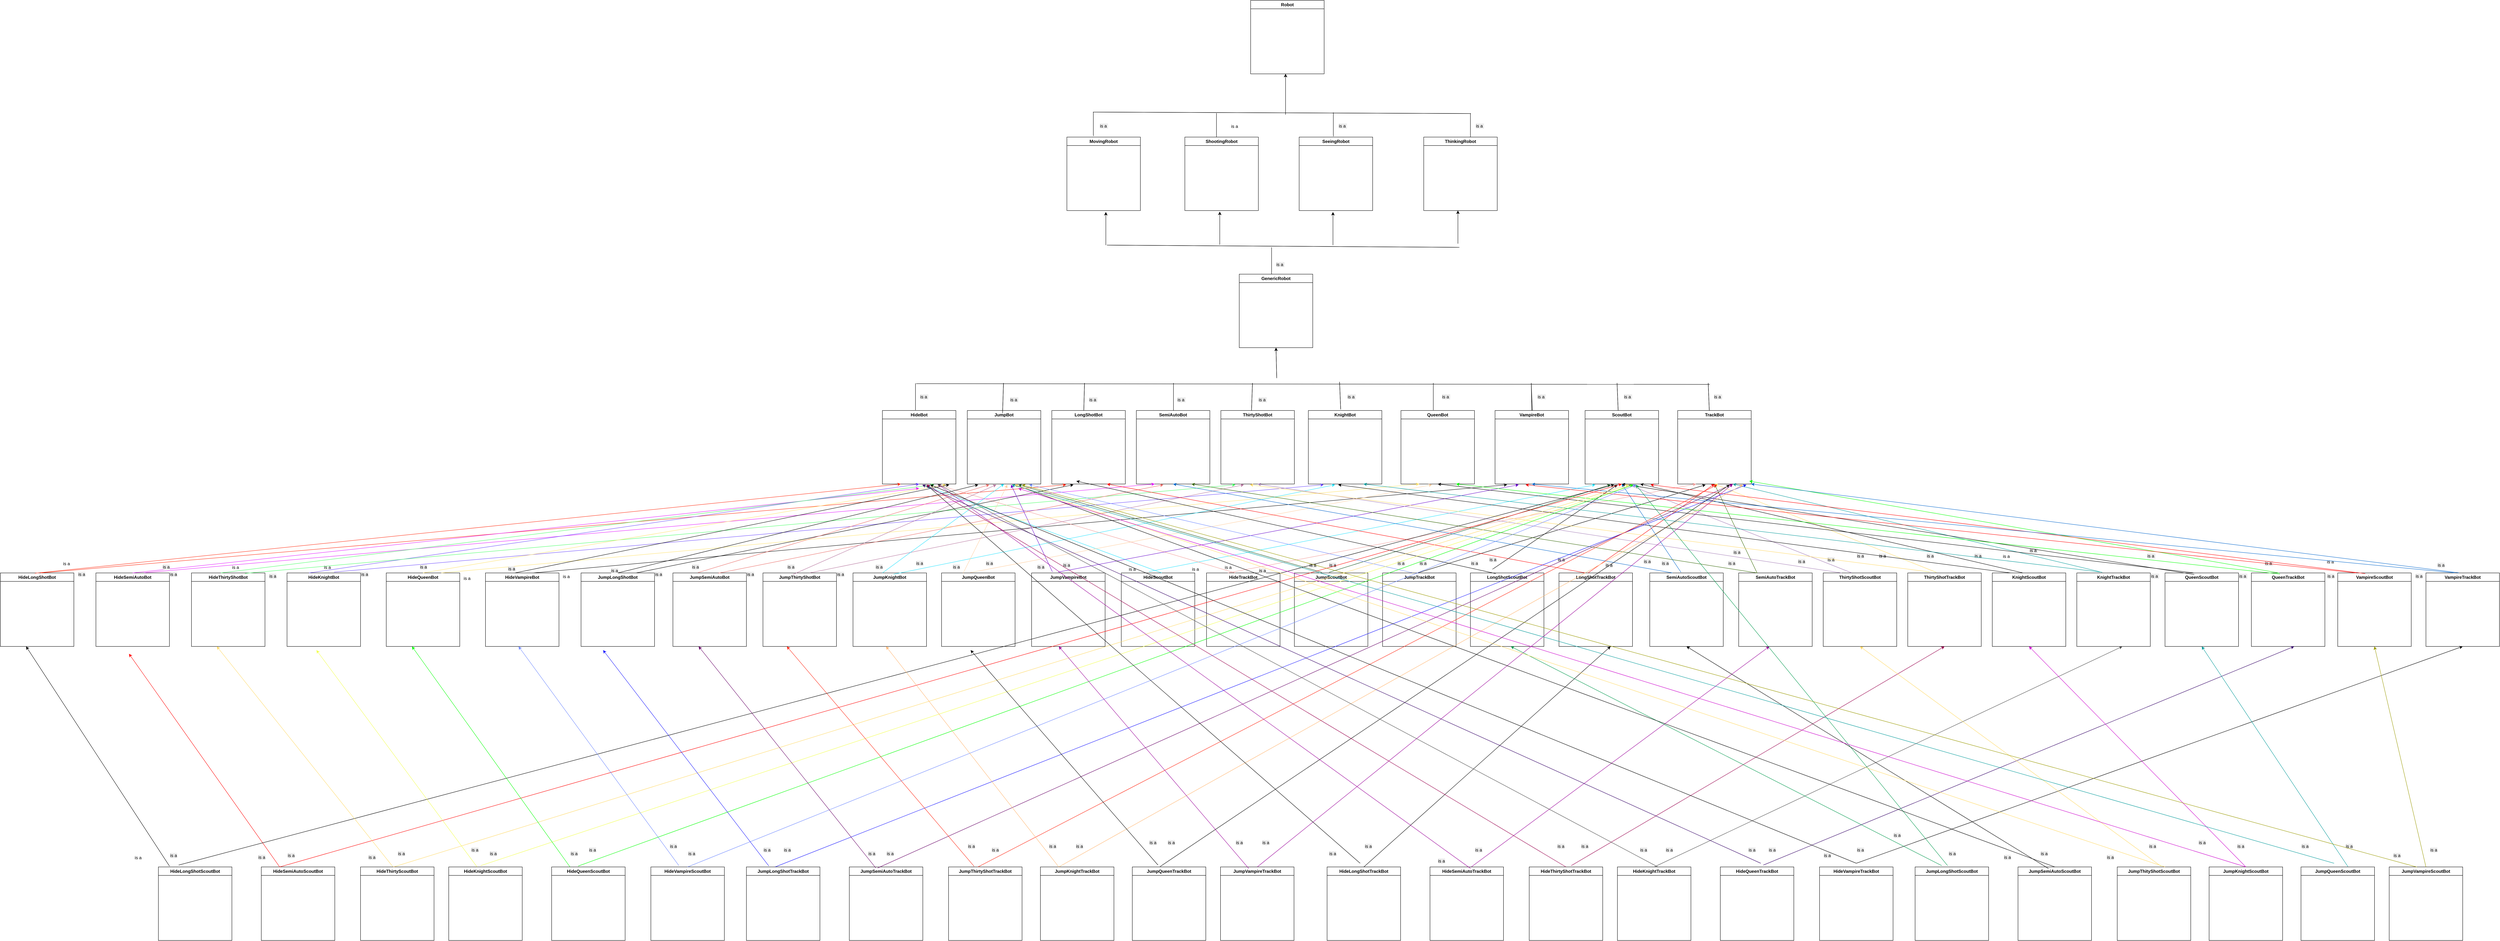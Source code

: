 <mxfile version="27.0.9">
  <diagram name="Page-1" id="DbrveXPtvejrHilxlQGw">
    <mxGraphModel dx="7723" dy="1757" grid="1" gridSize="10" guides="1" tooltips="1" connect="1" arrows="1" fold="1" page="1" pageScale="1" pageWidth="850" pageHeight="1100" math="0" shadow="0">
      <root>
        <mxCell id="0" />
        <mxCell id="1" parent="0" />
        <mxCell id="3TeQxFdsBs4gIvvP-iZM-9" value="Robot" style="swimlane;whiteSpace=wrap;html=1;" parent="1" vertex="1">
          <mxGeometry x="-788" y="330" width="200" height="200" as="geometry" />
        </mxCell>
        <mxCell id="3TeQxFdsBs4gIvvP-iZM-10" value="MovingRobot" style="swimlane;whiteSpace=wrap;html=1;" parent="1" vertex="1">
          <mxGeometry x="-1288" y="702" width="200" height="200" as="geometry" />
        </mxCell>
        <mxCell id="3TeQxFdsBs4gIvvP-iZM-11" value="ShootingRobot" style="swimlane;whiteSpace=wrap;html=1;" parent="1" vertex="1">
          <mxGeometry x="-967" y="702" width="200" height="200" as="geometry" />
        </mxCell>
        <mxCell id="3TeQxFdsBs4gIvvP-iZM-12" value="SeeingRobot" style="swimlane;whiteSpace=wrap;html=1;" parent="1" vertex="1">
          <mxGeometry x="-656" y="702" width="200" height="200" as="geometry" />
        </mxCell>
        <mxCell id="3TeQxFdsBs4gIvvP-iZM-13" value="ThinkingRobot" style="swimlane;whiteSpace=wrap;html=1;" parent="1" vertex="1">
          <mxGeometry x="-317" y="702" width="200" height="200" as="geometry" />
        </mxCell>
        <mxCell id="3TeQxFdsBs4gIvvP-iZM-14" value="GenericRobot" style="swimlane;whiteSpace=wrap;html=1;" parent="1" vertex="1">
          <mxGeometry x="-819" y="1075" width="200" height="200" as="geometry" />
        </mxCell>
        <mxCell id="3TeQxFdsBs4gIvvP-iZM-15" value="HideBot" style="swimlane;whiteSpace=wrap;html=1;" parent="1" vertex="1">
          <mxGeometry x="-1790" y="1446" width="200" height="200" as="geometry" />
        </mxCell>
        <mxCell id="3TeQxFdsBs4gIvvP-iZM-16" value="JumpBot" style="swimlane;whiteSpace=wrap;html=1;" parent="1" vertex="1">
          <mxGeometry x="-1559" y="1446" width="200" height="200" as="geometry" />
        </mxCell>
        <mxCell id="3TeQxFdsBs4gIvvP-iZM-17" value="LongShotBot" style="swimlane;whiteSpace=wrap;html=1;" parent="1" vertex="1">
          <mxGeometry x="-1329" y="1446" width="200" height="200" as="geometry" />
        </mxCell>
        <mxCell id="3TeQxFdsBs4gIvvP-iZM-18" value="SemiAutoBot" style="swimlane;whiteSpace=wrap;html=1;" parent="1" vertex="1">
          <mxGeometry x="-1099" y="1446" width="200" height="200" as="geometry" />
        </mxCell>
        <mxCell id="3TeQxFdsBs4gIvvP-iZM-19" value="ThirtyShotBot" style="swimlane;whiteSpace=wrap;html=1;" parent="1" vertex="1">
          <mxGeometry x="-869" y="1446" width="200" height="200" as="geometry" />
        </mxCell>
        <mxCell id="3TeQxFdsBs4gIvvP-iZM-20" value="KnightBot" style="swimlane;whiteSpace=wrap;html=1;" parent="1" vertex="1">
          <mxGeometry x="-631" y="1446" width="200" height="200" as="geometry" />
        </mxCell>
        <mxCell id="3TeQxFdsBs4gIvvP-iZM-21" value="QueenBot" style="swimlane;whiteSpace=wrap;html=1;" parent="1" vertex="1">
          <mxGeometry x="-379" y="1446" width="200" height="200" as="geometry" />
        </mxCell>
        <mxCell id="3TeQxFdsBs4gIvvP-iZM-22" value="ScoutBot" style="swimlane;whiteSpace=wrap;html=1;" parent="1" vertex="1">
          <mxGeometry x="-123" y="1446" width="200" height="200" as="geometry" />
        </mxCell>
        <mxCell id="3TeQxFdsBs4gIvvP-iZM-23" value="TrackBot" style="swimlane;whiteSpace=wrap;html=1;" parent="1" vertex="1">
          <mxGeometry x="122" y="1446" width="200" height="200" as="geometry" />
        </mxCell>
        <mxCell id="3TeQxFdsBs4gIvvP-iZM-24" value="VampireBot" style="swimlane;whiteSpace=wrap;html=1;" parent="1" vertex="1">
          <mxGeometry x="374" y="1446" width="200" height="200" as="geometry" />
        </mxCell>
        <mxCell id="3TeQxFdsBs4gIvvP-iZM-27" value="" style="endArrow=none;html=1;rounded=0;" parent="1" edge="1">
          <mxGeometry width="50" height="50" relative="1" as="geometry">
            <mxPoint x="-1216" y="699" as="sourcePoint" />
            <mxPoint x="-1216" y="634" as="targetPoint" />
          </mxGeometry>
        </mxCell>
        <mxCell id="3TeQxFdsBs4gIvvP-iZM-28" value="" style="endArrow=none;html=1;rounded=0;" parent="1" edge="1">
          <mxGeometry width="50" height="50" relative="1" as="geometry">
            <mxPoint x="-1217" y="634" as="sourcePoint" />
            <mxPoint x="-189" y="638" as="targetPoint" />
          </mxGeometry>
        </mxCell>
        <mxCell id="3TeQxFdsBs4gIvvP-iZM-29" value="" style="endArrow=classic;html=1;rounded=0;" parent="1" edge="1">
          <mxGeometry width="50" height="50" relative="1" as="geometry">
            <mxPoint x="-693" y="641" as="sourcePoint" />
            <mxPoint x="-693" y="530" as="targetPoint" />
          </mxGeometry>
        </mxCell>
        <mxCell id="3TeQxFdsBs4gIvvP-iZM-30" value="" style="endArrow=none;html=1;rounded=0;" parent="1" edge="1">
          <mxGeometry width="50" height="50" relative="1" as="geometry">
            <mxPoint x="-881" y="702" as="sourcePoint" />
            <mxPoint x="-881" y="637" as="targetPoint" />
          </mxGeometry>
        </mxCell>
        <mxCell id="3TeQxFdsBs4gIvvP-iZM-31" value="" style="endArrow=none;html=1;rounded=0;" parent="1" edge="1">
          <mxGeometry width="50" height="50" relative="1" as="geometry">
            <mxPoint x="-563" y="700" as="sourcePoint" />
            <mxPoint x="-563" y="635" as="targetPoint" />
          </mxGeometry>
        </mxCell>
        <mxCell id="3TeQxFdsBs4gIvvP-iZM-32" value="" style="endArrow=none;html=1;rounded=0;" parent="1" edge="1">
          <mxGeometry width="50" height="50" relative="1" as="geometry">
            <mxPoint x="-190" y="702" as="sourcePoint" />
            <mxPoint x="-190" y="637" as="targetPoint" />
          </mxGeometry>
        </mxCell>
        <mxCell id="3TeQxFdsBs4gIvvP-iZM-33" value="" style="endArrow=classic;html=1;rounded=0;" parent="1" edge="1">
          <mxGeometry width="50" height="50" relative="1" as="geometry">
            <mxPoint x="-1182" y="996" as="sourcePoint" />
            <mxPoint x="-1182" y="906" as="targetPoint" />
          </mxGeometry>
        </mxCell>
        <mxCell id="3TeQxFdsBs4gIvvP-iZM-34" value="" style="endArrow=classic;html=1;rounded=0;" parent="1" edge="1">
          <mxGeometry width="50" height="50" relative="1" as="geometry">
            <mxPoint x="-872" y="995" as="sourcePoint" />
            <mxPoint x="-872" y="905" as="targetPoint" />
          </mxGeometry>
        </mxCell>
        <mxCell id="3TeQxFdsBs4gIvvP-iZM-35" value="" style="endArrow=classic;html=1;rounded=0;" parent="1" edge="1">
          <mxGeometry width="50" height="50" relative="1" as="geometry">
            <mxPoint x="-564" y="996" as="sourcePoint" />
            <mxPoint x="-564" y="906" as="targetPoint" />
          </mxGeometry>
        </mxCell>
        <mxCell id="3TeQxFdsBs4gIvvP-iZM-36" value="" style="endArrow=classic;html=1;rounded=0;" parent="1" edge="1">
          <mxGeometry width="50" height="50" relative="1" as="geometry">
            <mxPoint x="-224" y="992" as="sourcePoint" />
            <mxPoint x="-224" y="902" as="targetPoint" />
          </mxGeometry>
        </mxCell>
        <mxCell id="3TeQxFdsBs4gIvvP-iZM-37" value="" style="endArrow=none;html=1;rounded=0;" parent="1" edge="1">
          <mxGeometry width="50" height="50" relative="1" as="geometry">
            <mxPoint x="-1179" y="996" as="sourcePoint" />
            <mxPoint x="-220" y="1002" as="targetPoint" />
          </mxGeometry>
        </mxCell>
        <mxCell id="3TeQxFdsBs4gIvvP-iZM-38" value="" style="endArrow=none;html=1;rounded=0;exitX=0.44;exitY=0;exitDx=0;exitDy=0;exitPerimeter=0;" parent="1" source="3TeQxFdsBs4gIvvP-iZM-14" edge="1">
          <mxGeometry width="50" height="50" relative="1" as="geometry">
            <mxPoint x="-742" y="1110" as="sourcePoint" />
            <mxPoint x="-731" y="1002" as="targetPoint" />
          </mxGeometry>
        </mxCell>
        <mxCell id="3TeQxFdsBs4gIvvP-iZM-39" value="" style="endArrow=classic;html=1;rounded=0;entryX=0.5;entryY=1;entryDx=0;entryDy=0;" parent="1" target="3TeQxFdsBs4gIvvP-iZM-14" edge="1">
          <mxGeometry width="50" height="50" relative="1" as="geometry">
            <mxPoint x="-717" y="1358" as="sourcePoint" />
            <mxPoint x="-692" y="1360" as="targetPoint" />
          </mxGeometry>
        </mxCell>
        <mxCell id="3TeQxFdsBs4gIvvP-iZM-41" value="" style="endArrow=none;html=1;rounded=0;" parent="1" edge="1">
          <mxGeometry width="50" height="50" relative="1" as="geometry">
            <mxPoint x="-1700" y="1445" as="sourcePoint" />
            <mxPoint x="-1700" y="1372" as="targetPoint" />
          </mxGeometry>
        </mxCell>
        <mxCell id="3TeQxFdsBs4gIvvP-iZM-42" value="" style="endArrow=none;html=1;rounded=0;" parent="1" edge="1">
          <mxGeometry width="50" height="50" relative="1" as="geometry">
            <mxPoint x="-1463" y="1453" as="sourcePoint" />
            <mxPoint x="-1460.5" y="1371" as="targetPoint" />
          </mxGeometry>
        </mxCell>
        <mxCell id="3TeQxFdsBs4gIvvP-iZM-43" value="" style="endArrow=none;html=1;rounded=0;exitX=0.435;exitY=0;exitDx=0;exitDy=0;exitPerimeter=0;" parent="1" source="3TeQxFdsBs4gIvvP-iZM-17" edge="1">
          <mxGeometry width="50" height="50" relative="1" as="geometry">
            <mxPoint x="-1237" y="1446" as="sourcePoint" />
            <mxPoint x="-1240" y="1371" as="targetPoint" />
          </mxGeometry>
        </mxCell>
        <mxCell id="3TeQxFdsBs4gIvvP-iZM-44" value="" style="endArrow=none;html=1;rounded=0;" parent="1" edge="1">
          <mxGeometry width="50" height="50" relative="1" as="geometry">
            <mxPoint x="-998" y="1446" as="sourcePoint" />
            <mxPoint x="-998" y="1371" as="targetPoint" />
          </mxGeometry>
        </mxCell>
        <mxCell id="3TeQxFdsBs4gIvvP-iZM-45" value="" style="endArrow=none;html=1;rounded=0;exitX=0.417;exitY=-0.003;exitDx=0;exitDy=0;exitPerimeter=0;" parent="1" source="3TeQxFdsBs4gIvvP-iZM-19" edge="1">
          <mxGeometry width="50" height="50" relative="1" as="geometry">
            <mxPoint x="-780" y="1446" as="sourcePoint" />
            <mxPoint x="-783" y="1371" as="targetPoint" />
          </mxGeometry>
        </mxCell>
        <mxCell id="3TeQxFdsBs4gIvvP-iZM-46" value="" style="endArrow=none;html=1;rounded=0;exitX=0.466;exitY=0.005;exitDx=0;exitDy=0;exitPerimeter=0;" parent="1" edge="1">
          <mxGeometry width="50" height="50" relative="1" as="geometry">
            <mxPoint x="-543" y="1443" as="sourcePoint" />
            <mxPoint x="-546" y="1368" as="targetPoint" />
          </mxGeometry>
        </mxCell>
        <mxCell id="3TeQxFdsBs4gIvvP-iZM-47" value="" style="endArrow=none;html=1;rounded=0;" parent="1" edge="1">
          <mxGeometry width="50" height="50" relative="1" as="geometry">
            <mxPoint x="-291" y="1445" as="sourcePoint" />
            <mxPoint x="-291" y="1371" as="targetPoint" />
          </mxGeometry>
        </mxCell>
        <mxCell id="3TeQxFdsBs4gIvvP-iZM-48" value="" style="endArrow=none;html=1;rounded=0;exitX=0.466;exitY=0.005;exitDx=0;exitDy=0;exitPerimeter=0;" parent="1" edge="1">
          <mxGeometry width="50" height="50" relative="1" as="geometry">
            <mxPoint x="-21.5" y="1446" as="sourcePoint" />
            <mxPoint x="-24.5" y="1371" as="targetPoint" />
          </mxGeometry>
        </mxCell>
        <mxCell id="3TeQxFdsBs4gIvvP-iZM-49" value="" style="endArrow=none;html=1;rounded=0;exitX=0.466;exitY=0.005;exitDx=0;exitDy=0;exitPerimeter=0;" parent="1" edge="1">
          <mxGeometry width="50" height="50" relative="1" as="geometry">
            <mxPoint x="212" y="1446" as="sourcePoint" />
            <mxPoint x="209" y="1371" as="targetPoint" />
          </mxGeometry>
        </mxCell>
        <mxCell id="3TeQxFdsBs4gIvvP-iZM-50" value="" style="endArrow=none;html=1;rounded=0;exitX=0.466;exitY=0.005;exitDx=0;exitDy=0;exitPerimeter=0;" parent="1" edge="1">
          <mxGeometry width="50" height="50" relative="1" as="geometry">
            <mxPoint x="460" y="1446" as="sourcePoint" />
            <mxPoint x="457" y="1371" as="targetPoint" />
          </mxGeometry>
        </mxCell>
        <mxCell id="0uM6pgvkFFP_AmX8pPwE-9" value="Robot" style="swimlane;whiteSpace=wrap;html=1;" parent="1" vertex="1">
          <mxGeometry x="-788" y="330" width="200" height="200" as="geometry" />
        </mxCell>
        <mxCell id="0uM6pgvkFFP_AmX8pPwE-10" value="MovingRobot" style="swimlane;whiteSpace=wrap;html=1;" parent="1" vertex="1">
          <mxGeometry x="-1288" y="702" width="200" height="200" as="geometry" />
        </mxCell>
        <mxCell id="0uM6pgvkFFP_AmX8pPwE-11" value="ShootingRobot" style="swimlane;whiteSpace=wrap;html=1;" parent="1" vertex="1">
          <mxGeometry x="-967" y="702" width="200" height="200" as="geometry" />
        </mxCell>
        <mxCell id="0uM6pgvkFFP_AmX8pPwE-12" value="SeeingRobot" style="swimlane;whiteSpace=wrap;html=1;" parent="1" vertex="1">
          <mxGeometry x="-656" y="702" width="200" height="200" as="geometry" />
        </mxCell>
        <mxCell id="0uM6pgvkFFP_AmX8pPwE-13" value="ThinkingRobot" style="swimlane;whiteSpace=wrap;html=1;" parent="1" vertex="1">
          <mxGeometry x="-317" y="702" width="200" height="200" as="geometry" />
        </mxCell>
        <mxCell id="0uM6pgvkFFP_AmX8pPwE-14" value="GenericRobot" style="swimlane;whiteSpace=wrap;html=1;" parent="1" vertex="1">
          <mxGeometry x="-819" y="1075" width="200" height="200" as="geometry" />
        </mxCell>
        <mxCell id="0uM6pgvkFFP_AmX8pPwE-15" value="HideBot" style="swimlane;whiteSpace=wrap;html=1;" parent="1" vertex="1">
          <mxGeometry x="-1790" y="1446" width="200" height="200" as="geometry" />
        </mxCell>
        <mxCell id="0uM6pgvkFFP_AmX8pPwE-16" value="JumpBot" style="swimlane;whiteSpace=wrap;html=1;" parent="1" vertex="1">
          <mxGeometry x="-1559" y="1446" width="200" height="200" as="geometry" />
        </mxCell>
        <mxCell id="0uM6pgvkFFP_AmX8pPwE-17" value="LongShotBot" style="swimlane;whiteSpace=wrap;html=1;" parent="1" vertex="1">
          <mxGeometry x="-1329" y="1446" width="200" height="200" as="geometry" />
        </mxCell>
        <mxCell id="0uM6pgvkFFP_AmX8pPwE-18" value="SemiAutoBot" style="swimlane;whiteSpace=wrap;html=1;" parent="1" vertex="1">
          <mxGeometry x="-1099" y="1446" width="200" height="200" as="geometry" />
        </mxCell>
        <mxCell id="0uM6pgvkFFP_AmX8pPwE-19" value="ThirtyShotBot" style="swimlane;whiteSpace=wrap;html=1;" parent="1" vertex="1">
          <mxGeometry x="-869" y="1446" width="200" height="200" as="geometry" />
        </mxCell>
        <mxCell id="0uM6pgvkFFP_AmX8pPwE-20" value="KnightBot" style="swimlane;whiteSpace=wrap;html=1;" parent="1" vertex="1">
          <mxGeometry x="-631" y="1446" width="200" height="200" as="geometry" />
        </mxCell>
        <mxCell id="0uM6pgvkFFP_AmX8pPwE-21" value="QueenBot" style="swimlane;whiteSpace=wrap;html=1;" parent="1" vertex="1">
          <mxGeometry x="-379" y="1446" width="200" height="200" as="geometry" />
        </mxCell>
        <mxCell id="0uM6pgvkFFP_AmX8pPwE-22" value="VampireBot" style="swimlane;whiteSpace=wrap;html=1;" parent="1" vertex="1">
          <mxGeometry x="-123" y="1446" width="200" height="200" as="geometry" />
        </mxCell>
        <mxCell id="0uM6pgvkFFP_AmX8pPwE-23" value="ScoutBot" style="swimlane;whiteSpace=wrap;html=1;" parent="1" vertex="1">
          <mxGeometry x="122" y="1446" width="200" height="200" as="geometry" />
        </mxCell>
        <mxCell id="0uM6pgvkFFP_AmX8pPwE-24" value="TrackBot" style="swimlane;whiteSpace=wrap;html=1;startSize=23;" parent="1" vertex="1">
          <mxGeometry x="374" y="1446" width="200" height="200" as="geometry" />
        </mxCell>
        <mxCell id="0uM6pgvkFFP_AmX8pPwE-27" value="" style="endArrow=none;html=1;rounded=0;" parent="1" edge="1">
          <mxGeometry width="50" height="50" relative="1" as="geometry">
            <mxPoint x="-1216" y="699" as="sourcePoint" />
            <mxPoint x="-1216" y="634" as="targetPoint" />
          </mxGeometry>
        </mxCell>
        <mxCell id="0uM6pgvkFFP_AmX8pPwE-28" value="" style="endArrow=none;html=1;rounded=0;" parent="1" edge="1">
          <mxGeometry width="50" height="50" relative="1" as="geometry">
            <mxPoint x="-1217" y="634" as="sourcePoint" />
            <mxPoint x="-189" y="638" as="targetPoint" />
          </mxGeometry>
        </mxCell>
        <mxCell id="0uM6pgvkFFP_AmX8pPwE-29" value="" style="endArrow=classic;html=1;rounded=0;" parent="1" edge="1">
          <mxGeometry width="50" height="50" relative="1" as="geometry">
            <mxPoint x="-693" y="641" as="sourcePoint" />
            <mxPoint x="-693" y="530" as="targetPoint" />
          </mxGeometry>
        </mxCell>
        <mxCell id="0uM6pgvkFFP_AmX8pPwE-30" value="" style="endArrow=none;html=1;rounded=0;" parent="1" edge="1">
          <mxGeometry width="50" height="50" relative="1" as="geometry">
            <mxPoint x="-881" y="702" as="sourcePoint" />
            <mxPoint x="-881" y="637" as="targetPoint" />
          </mxGeometry>
        </mxCell>
        <mxCell id="0uM6pgvkFFP_AmX8pPwE-31" value="" style="endArrow=none;html=1;rounded=0;" parent="1" edge="1">
          <mxGeometry width="50" height="50" relative="1" as="geometry">
            <mxPoint x="-563" y="700" as="sourcePoint" />
            <mxPoint x="-563" y="635" as="targetPoint" />
          </mxGeometry>
        </mxCell>
        <mxCell id="0uM6pgvkFFP_AmX8pPwE-32" value="" style="endArrow=none;html=1;rounded=0;" parent="1" edge="1">
          <mxGeometry width="50" height="50" relative="1" as="geometry">
            <mxPoint x="-190" y="702" as="sourcePoint" />
            <mxPoint x="-190" y="637" as="targetPoint" />
          </mxGeometry>
        </mxCell>
        <mxCell id="0uM6pgvkFFP_AmX8pPwE-33" value="" style="endArrow=classic;html=1;rounded=0;" parent="1" edge="1">
          <mxGeometry width="50" height="50" relative="1" as="geometry">
            <mxPoint x="-1182" y="996" as="sourcePoint" />
            <mxPoint x="-1182" y="906" as="targetPoint" />
          </mxGeometry>
        </mxCell>
        <mxCell id="0uM6pgvkFFP_AmX8pPwE-34" value="" style="endArrow=classic;html=1;rounded=0;" parent="1" edge="1">
          <mxGeometry width="50" height="50" relative="1" as="geometry">
            <mxPoint x="-872" y="995" as="sourcePoint" />
            <mxPoint x="-872" y="905" as="targetPoint" />
          </mxGeometry>
        </mxCell>
        <mxCell id="0uM6pgvkFFP_AmX8pPwE-35" value="" style="endArrow=classic;html=1;rounded=0;" parent="1" edge="1">
          <mxGeometry width="50" height="50" relative="1" as="geometry">
            <mxPoint x="-564" y="996" as="sourcePoint" />
            <mxPoint x="-564" y="906" as="targetPoint" />
          </mxGeometry>
        </mxCell>
        <mxCell id="0uM6pgvkFFP_AmX8pPwE-36" value="" style="endArrow=classic;html=1;rounded=0;" parent="1" edge="1">
          <mxGeometry width="50" height="50" relative="1" as="geometry">
            <mxPoint x="-224" y="992" as="sourcePoint" />
            <mxPoint x="-224" y="902" as="targetPoint" />
          </mxGeometry>
        </mxCell>
        <mxCell id="0uM6pgvkFFP_AmX8pPwE-37" value="" style="endArrow=none;html=1;rounded=0;" parent="1" edge="1">
          <mxGeometry width="50" height="50" relative="1" as="geometry">
            <mxPoint x="-1179" y="996" as="sourcePoint" />
            <mxPoint x="-220" y="1002" as="targetPoint" />
          </mxGeometry>
        </mxCell>
        <mxCell id="0uM6pgvkFFP_AmX8pPwE-38" value="" style="endArrow=none;html=1;rounded=0;exitX=0.44;exitY=0;exitDx=0;exitDy=0;exitPerimeter=0;" parent="1" source="0uM6pgvkFFP_AmX8pPwE-14" edge="1">
          <mxGeometry width="50" height="50" relative="1" as="geometry">
            <mxPoint x="-742" y="1110" as="sourcePoint" />
            <mxPoint x="-731" y="1002" as="targetPoint" />
          </mxGeometry>
        </mxCell>
        <mxCell id="0uM6pgvkFFP_AmX8pPwE-39" value="" style="endArrow=classic;html=1;rounded=0;entryX=0.5;entryY=1;entryDx=0;entryDy=0;" parent="1" target="0uM6pgvkFFP_AmX8pPwE-14" edge="1">
          <mxGeometry width="50" height="50" relative="1" as="geometry">
            <mxPoint x="-717" y="1358" as="sourcePoint" />
            <mxPoint x="-692" y="1360" as="targetPoint" />
          </mxGeometry>
        </mxCell>
        <mxCell id="0uM6pgvkFFP_AmX8pPwE-40" value="" style="endArrow=none;html=1;rounded=0;" parent="1" edge="1">
          <mxGeometry width="50" height="50" relative="1" as="geometry">
            <mxPoint x="-1698" y="1373" as="sourcePoint" />
            <mxPoint x="461" y="1375" as="targetPoint" />
          </mxGeometry>
        </mxCell>
        <mxCell id="0uM6pgvkFFP_AmX8pPwE-41" value="" style="endArrow=none;html=1;rounded=0;" parent="1" edge="1">
          <mxGeometry width="50" height="50" relative="1" as="geometry">
            <mxPoint x="-1700" y="1445" as="sourcePoint" />
            <mxPoint x="-1700" y="1372" as="targetPoint" />
          </mxGeometry>
        </mxCell>
        <mxCell id="0uM6pgvkFFP_AmX8pPwE-42" value="" style="endArrow=none;html=1;rounded=0;" parent="1" edge="1">
          <mxGeometry width="50" height="50" relative="1" as="geometry">
            <mxPoint x="-1463" y="1453" as="sourcePoint" />
            <mxPoint x="-1460.5" y="1371" as="targetPoint" />
          </mxGeometry>
        </mxCell>
        <mxCell id="0uM6pgvkFFP_AmX8pPwE-43" value="" style="endArrow=none;html=1;rounded=0;exitX=0.435;exitY=0;exitDx=0;exitDy=0;exitPerimeter=0;" parent="1" source="0uM6pgvkFFP_AmX8pPwE-17" edge="1">
          <mxGeometry width="50" height="50" relative="1" as="geometry">
            <mxPoint x="-1237" y="1446" as="sourcePoint" />
            <mxPoint x="-1240" y="1371" as="targetPoint" />
          </mxGeometry>
        </mxCell>
        <mxCell id="0uM6pgvkFFP_AmX8pPwE-44" value="" style="endArrow=none;html=1;rounded=0;" parent="1" edge="1">
          <mxGeometry width="50" height="50" relative="1" as="geometry">
            <mxPoint x="-998" y="1446" as="sourcePoint" />
            <mxPoint x="-998" y="1371" as="targetPoint" />
          </mxGeometry>
        </mxCell>
        <mxCell id="0uM6pgvkFFP_AmX8pPwE-45" value="" style="endArrow=none;html=1;rounded=0;exitX=0.417;exitY=-0.003;exitDx=0;exitDy=0;exitPerimeter=0;" parent="1" source="0uM6pgvkFFP_AmX8pPwE-19" edge="1">
          <mxGeometry width="50" height="50" relative="1" as="geometry">
            <mxPoint x="-780" y="1446" as="sourcePoint" />
            <mxPoint x="-783" y="1371" as="targetPoint" />
          </mxGeometry>
        </mxCell>
        <mxCell id="0uM6pgvkFFP_AmX8pPwE-46" value="" style="endArrow=none;html=1;rounded=0;exitX=0.466;exitY=0.005;exitDx=0;exitDy=0;exitPerimeter=0;" parent="1" edge="1">
          <mxGeometry width="50" height="50" relative="1" as="geometry">
            <mxPoint x="-543" y="1443" as="sourcePoint" />
            <mxPoint x="-546" y="1368" as="targetPoint" />
          </mxGeometry>
        </mxCell>
        <mxCell id="0uM6pgvkFFP_AmX8pPwE-48" value="" style="endArrow=none;html=1;rounded=0;exitX=0.5;exitY=0;exitDx=0;exitDy=0;" parent="1" source="0uM6pgvkFFP_AmX8pPwE-22" edge="1">
          <mxGeometry width="50" height="50" relative="1" as="geometry">
            <mxPoint x="-21.5" y="1446" as="sourcePoint" />
            <mxPoint x="-24.5" y="1371" as="targetPoint" />
          </mxGeometry>
        </mxCell>
        <mxCell id="0uM6pgvkFFP_AmX8pPwE-49" value="" style="endArrow=none;html=1;rounded=0;exitX=0.466;exitY=0.005;exitDx=0;exitDy=0;exitPerimeter=0;" parent="1" edge="1">
          <mxGeometry width="50" height="50" relative="1" as="geometry">
            <mxPoint x="212" y="1446" as="sourcePoint" />
            <mxPoint x="209" y="1371" as="targetPoint" />
          </mxGeometry>
        </mxCell>
        <mxCell id="0uM6pgvkFFP_AmX8pPwE-50" value="" style="endArrow=none;html=1;rounded=0;exitX=0.466;exitY=0.005;exitDx=0;exitDy=0;exitPerimeter=0;" parent="1" edge="1">
          <mxGeometry width="50" height="50" relative="1" as="geometry">
            <mxPoint x="460" y="1446" as="sourcePoint" />
            <mxPoint x="457" y="1371" as="targetPoint" />
          </mxGeometry>
        </mxCell>
        <mxCell id="0uM6pgvkFFP_AmX8pPwE-53" value="JumpLongShotBot" style="swimlane;whiteSpace=wrap;html=1;" parent="1" vertex="1">
          <mxGeometry x="-2610" y="1888" width="200" height="200" as="geometry" />
        </mxCell>
        <mxCell id="wj3mNSZLk9jR2dblGGt5-42" value="&lt;span style=&quot;color: rgb(0, 0, 0); font-family: Helvetica; font-size: 12px; font-style: normal; font-variant-ligatures: normal; font-variant-caps: normal; font-weight: 400; letter-spacing: normal; orphans: 2; text-align: center; text-indent: 0px; text-transform: none; widows: 2; word-spacing: 0px; -webkit-text-stroke-width: 0px; white-space: normal; background-color: rgb(236, 236, 236); text-decoration-thickness: initial; text-decoration-style: initial; text-decoration-color: initial; display: inline !important; float: none;&quot;&gt;is a&lt;/span&gt;" style="text;whiteSpace=wrap;html=1;" parent="0uM6pgvkFFP_AmX8pPwE-53" vertex="1">
          <mxGeometry x="80" y="-20" width="50" height="40" as="geometry" />
        </mxCell>
        <mxCell id="0uM6pgvkFFP_AmX8pPwE-54" value="is a&amp;nbsp;" style="text;html=1;align=center;verticalAlign=middle;whiteSpace=wrap;rounded=0;" parent="1" vertex="1">
          <mxGeometry x="-860" y="658" width="60" height="30" as="geometry" />
        </mxCell>
        <mxCell id="0uM6pgvkFFP_AmX8pPwE-55" value="&lt;span style=&quot;color: rgb(0, 0, 0); font-family: Helvetica; font-size: 12px; font-style: normal; font-variant-ligatures: normal; font-variant-caps: normal; font-weight: 400; letter-spacing: normal; orphans: 2; text-align: center; text-indent: 0px; text-transform: none; widows: 2; word-spacing: 0px; -webkit-text-stroke-width: 0px; white-space: normal; background-color: rgb(236, 236, 236); text-decoration-thickness: initial; text-decoration-style: initial; text-decoration-color: initial; display: inline !important; float: none;&quot;&gt;is a&amp;nbsp;&lt;/span&gt;" style="text;whiteSpace=wrap;html=1;" parent="1" vertex="1">
          <mxGeometry x="-1200" y="658" width="60" height="40" as="geometry" />
        </mxCell>
        <mxCell id="0uM6pgvkFFP_AmX8pPwE-56" value="&lt;span style=&quot;color: rgb(0, 0, 0); font-family: Helvetica; font-size: 12px; font-style: normal; font-variant-ligatures: normal; font-variant-caps: normal; font-weight: 400; letter-spacing: normal; orphans: 2; text-align: center; text-indent: 0px; text-transform: none; widows: 2; word-spacing: 0px; -webkit-text-stroke-width: 0px; white-space: normal; background-color: rgb(236, 236, 236); text-decoration-thickness: initial; text-decoration-style: initial; text-decoration-color: initial; display: inline !important; float: none;&quot;&gt;is a&amp;nbsp;&lt;/span&gt;" style="text;whiteSpace=wrap;html=1;" parent="1" vertex="1">
          <mxGeometry x="-720" y="1035" width="60" height="40" as="geometry" />
        </mxCell>
        <mxCell id="0uM6pgvkFFP_AmX8pPwE-57" value="&lt;span style=&quot;color: rgb(0, 0, 0); font-family: Helvetica; font-size: 12px; font-style: normal; font-variant-ligatures: normal; font-variant-caps: normal; font-weight: 400; letter-spacing: normal; orphans: 2; text-align: center; text-indent: 0px; text-transform: none; widows: 2; word-spacing: 0px; -webkit-text-stroke-width: 0px; white-space: normal; background-color: rgb(236, 236, 236); text-decoration-thickness: initial; text-decoration-style: initial; text-decoration-color: initial; display: inline !important; float: none;&quot;&gt;is a&amp;nbsp;&lt;/span&gt;" style="text;whiteSpace=wrap;html=1;" parent="1" vertex="1">
          <mxGeometry x="-550" y="658" width="60" height="40" as="geometry" />
        </mxCell>
        <mxCell id="0uM6pgvkFFP_AmX8pPwE-58" value="&lt;span style=&quot;color: rgb(0, 0, 0); font-family: Helvetica; font-size: 12px; font-style: normal; font-variant-ligatures: normal; font-variant-caps: normal; font-weight: 400; letter-spacing: normal; orphans: 2; text-align: center; text-indent: 0px; text-transform: none; widows: 2; word-spacing: 0px; -webkit-text-stroke-width: 0px; white-space: normal; background-color: rgb(236, 236, 236); text-decoration-thickness: initial; text-decoration-style: initial; text-decoration-color: initial; display: inline !important; float: none;&quot;&gt;is a&amp;nbsp;&lt;/span&gt;" style="text;whiteSpace=wrap;html=1;" parent="1" vertex="1">
          <mxGeometry x="-177" y="658" width="60" height="40" as="geometry" />
        </mxCell>
        <mxCell id="0uM6pgvkFFP_AmX8pPwE-59" value="&lt;span style=&quot;color: rgb(0, 0, 0); font-family: Helvetica; font-size: 12px; font-style: normal; font-variant-ligatures: normal; font-variant-caps: normal; font-weight: 400; letter-spacing: normal; orphans: 2; text-align: center; text-indent: 0px; text-transform: none; widows: 2; word-spacing: 0px; -webkit-text-stroke-width: 0px; white-space: normal; background-color: rgb(236, 236, 236); text-decoration-thickness: initial; text-decoration-style: initial; text-decoration-color: initial; display: inline !important; float: none;&quot;&gt;is a&amp;nbsp;&lt;/span&gt;" style="text;whiteSpace=wrap;html=1;" parent="1" vertex="1">
          <mxGeometry x="-1444" y="1403" width="60" height="40" as="geometry" />
        </mxCell>
        <mxCell id="0uM6pgvkFFP_AmX8pPwE-60" value="&lt;span style=&quot;color: rgb(0, 0, 0); font-family: Helvetica; font-size: 12px; font-style: normal; font-variant-ligatures: normal; font-variant-caps: normal; font-weight: 400; letter-spacing: normal; orphans: 2; text-align: center; text-indent: 0px; text-transform: none; widows: 2; word-spacing: 0px; -webkit-text-stroke-width: 0px; white-space: normal; background-color: rgb(236, 236, 236); text-decoration-thickness: initial; text-decoration-style: initial; text-decoration-color: initial; display: inline !important; float: none;&quot;&gt;is a&amp;nbsp;&lt;/span&gt;" style="text;whiteSpace=wrap;html=1;" parent="1" vertex="1">
          <mxGeometry x="-1689" y="1395" width="60" height="40" as="geometry" />
        </mxCell>
        <mxCell id="0uM6pgvkFFP_AmX8pPwE-62" value="&lt;span style=&quot;color: rgb(0, 0, 0); font-family: Helvetica; font-size: 12px; font-style: normal; font-variant-ligatures: normal; font-variant-caps: normal; font-weight: 400; letter-spacing: normal; orphans: 2; text-align: center; text-indent: 0px; text-transform: none; widows: 2; word-spacing: 0px; -webkit-text-stroke-width: 0px; white-space: normal; background-color: rgb(236, 236, 236); text-decoration-thickness: initial; text-decoration-style: initial; text-decoration-color: initial; display: inline !important; float: none;&quot;&gt;is a&amp;nbsp;&lt;/span&gt;" style="text;whiteSpace=wrap;html=1;" parent="1" vertex="1">
          <mxGeometry x="-1229" y="1403" width="60" height="40" as="geometry" />
        </mxCell>
        <mxCell id="0uM6pgvkFFP_AmX8pPwE-63" value="&lt;span style=&quot;color: rgb(0, 0, 0); font-family: Helvetica; font-size: 12px; font-style: normal; font-variant-ligatures: normal; font-variant-caps: normal; font-weight: 400; letter-spacing: normal; orphans: 2; text-align: center; text-indent: 0px; text-transform: none; widows: 2; word-spacing: 0px; -webkit-text-stroke-width: 0px; white-space: normal; background-color: rgb(236, 236, 236); text-decoration-thickness: initial; text-decoration-style: initial; text-decoration-color: initial; display: inline !important; float: none;&quot;&gt;is a&amp;nbsp;&lt;/span&gt;" style="text;whiteSpace=wrap;html=1;" parent="1" vertex="1">
          <mxGeometry x="-989" y="1403" width="60" height="40" as="geometry" />
        </mxCell>
        <mxCell id="0uM6pgvkFFP_AmX8pPwE-64" value="&lt;span style=&quot;color: rgb(0, 0, 0); font-family: Helvetica; font-size: 12px; font-style: normal; font-variant-ligatures: normal; font-variant-caps: normal; font-weight: 400; letter-spacing: normal; orphans: 2; text-align: center; text-indent: 0px; text-transform: none; widows: 2; word-spacing: 0px; -webkit-text-stroke-width: 0px; white-space: normal; background-color: rgb(236, 236, 236); text-decoration-thickness: initial; text-decoration-style: initial; text-decoration-color: initial; display: inline !important; float: none;&quot;&gt;is a&amp;nbsp;&lt;/span&gt;" style="text;whiteSpace=wrap;html=1;" parent="1" vertex="1">
          <mxGeometry x="-768" y="1403" width="60" height="40" as="geometry" />
        </mxCell>
        <mxCell id="0uM6pgvkFFP_AmX8pPwE-65" value="&lt;span style=&quot;color: rgb(0, 0, 0); font-family: Helvetica; font-size: 12px; font-style: normal; font-variant-ligatures: normal; font-variant-caps: normal; font-weight: 400; letter-spacing: normal; orphans: 2; text-align: center; text-indent: 0px; text-transform: none; widows: 2; word-spacing: 0px; -webkit-text-stroke-width: 0px; white-space: normal; background-color: rgb(236, 236, 236); text-decoration-thickness: initial; text-decoration-style: initial; text-decoration-color: initial; display: inline !important; float: none;&quot;&gt;is a&amp;nbsp;&lt;/span&gt;" style="text;whiteSpace=wrap;html=1;" parent="1" vertex="1">
          <mxGeometry x="-526" y="1395" width="60" height="40" as="geometry" />
        </mxCell>
        <mxCell id="0uM6pgvkFFP_AmX8pPwE-66" value="&lt;span style=&quot;color: rgb(0, 0, 0); font-family: Helvetica; font-size: 12px; font-style: normal; font-variant-ligatures: normal; font-variant-caps: normal; font-weight: 400; letter-spacing: normal; orphans: 2; text-align: center; text-indent: 0px; text-transform: none; widows: 2; word-spacing: 0px; -webkit-text-stroke-width: 0px; white-space: normal; background-color: rgb(236, 236, 236); text-decoration-thickness: initial; text-decoration-style: initial; text-decoration-color: initial; display: inline !important; float: none;&quot;&gt;is a&amp;nbsp;&lt;/span&gt;" style="text;whiteSpace=wrap;html=1;" parent="1" vertex="1">
          <mxGeometry x="-269" y="1395" width="40" height="40" as="geometry" />
        </mxCell>
        <mxCell id="0uM6pgvkFFP_AmX8pPwE-67" value="&lt;span style=&quot;color: rgb(0, 0, 0); font-family: Helvetica; font-size: 12px; font-style: normal; font-variant-ligatures: normal; font-variant-caps: normal; font-weight: 400; letter-spacing: normal; orphans: 2; text-align: center; text-indent: 0px; text-transform: none; widows: 2; word-spacing: 0px; -webkit-text-stroke-width: 0px; white-space: normal; background-color: rgb(236, 236, 236); text-decoration-thickness: initial; text-decoration-style: initial; text-decoration-color: initial; display: inline !important; float: none;&quot;&gt;is a&amp;nbsp;&lt;/span&gt;" style="text;whiteSpace=wrap;html=1;" parent="1" vertex="1">
          <mxGeometry x="-9" y="1395" width="60" height="40" as="geometry" />
        </mxCell>
        <mxCell id="0uM6pgvkFFP_AmX8pPwE-68" value="&lt;span style=&quot;color: rgb(0, 0, 0); font-family: Helvetica; font-size: 12px; font-style: normal; font-variant-ligatures: normal; font-variant-caps: normal; font-weight: 400; letter-spacing: normal; orphans: 2; text-align: center; text-indent: 0px; text-transform: none; widows: 2; word-spacing: 0px; -webkit-text-stroke-width: 0px; white-space: normal; background-color: rgb(236, 236, 236); text-decoration-thickness: initial; text-decoration-style: initial; text-decoration-color: initial; display: inline !important; float: none;&quot;&gt;is a&amp;nbsp;&lt;/span&gt;" style="text;whiteSpace=wrap;html=1;" parent="1" vertex="1">
          <mxGeometry x="226" y="1395" width="60" height="40" as="geometry" />
        </mxCell>
        <mxCell id="0uM6pgvkFFP_AmX8pPwE-69" value="&lt;span style=&quot;color: rgb(0, 0, 0); font-family: Helvetica; font-size: 12px; font-style: normal; font-variant-ligatures: normal; font-variant-caps: normal; font-weight: 400; letter-spacing: normal; orphans: 2; text-align: center; text-indent: 0px; text-transform: none; widows: 2; word-spacing: 0px; -webkit-text-stroke-width: 0px; white-space: normal; background-color: rgb(236, 236, 236); text-decoration-thickness: initial; text-decoration-style: initial; text-decoration-color: initial; display: inline !important; float: none;&quot;&gt;is a&amp;nbsp;&lt;/span&gt;" style="text;whiteSpace=wrap;html=1;" parent="1" vertex="1">
          <mxGeometry x="471" y="1395" width="60" height="40" as="geometry" />
        </mxCell>
        <mxCell id="0uM6pgvkFFP_AmX8pPwE-70" value="JumpSemiAutoBot" style="swimlane;whiteSpace=wrap;html=1;" parent="1" vertex="1">
          <mxGeometry x="-2360" y="1888" width="200" height="200" as="geometry" />
        </mxCell>
        <mxCell id="0uM6pgvkFFP_AmX8pPwE-71" value="JumpThirtyShotBot" style="swimlane;whiteSpace=wrap;html=1;" parent="1" vertex="1">
          <mxGeometry x="-2115" y="1888" width="200" height="200" as="geometry" />
        </mxCell>
        <mxCell id="0uM6pgvkFFP_AmX8pPwE-72" value="JumpKnightBot" style="swimlane;whiteSpace=wrap;html=1;" parent="1" vertex="1">
          <mxGeometry x="-1870" y="1888" width="200" height="200" as="geometry" />
        </mxCell>
        <mxCell id="0uM6pgvkFFP_AmX8pPwE-73" value="JumpQueenBot" style="swimlane;whiteSpace=wrap;html=1;" parent="1" vertex="1">
          <mxGeometry x="-1629" y="1888" width="200" height="200" as="geometry" />
        </mxCell>
        <mxCell id="0uM6pgvkFFP_AmX8pPwE-74" value="JumpVampireBot" style="swimlane;whiteSpace=wrap;html=1;" parent="1" vertex="1">
          <mxGeometry x="-1384" y="1888" width="200" height="200" as="geometry" />
        </mxCell>
        <mxCell id="0uM6pgvkFFP_AmX8pPwE-75" value="HideScoutBot" style="swimlane;whiteSpace=wrap;html=1;" parent="1" vertex="1">
          <mxGeometry x="-1140" y="1888" width="200" height="200" as="geometry" />
        </mxCell>
        <mxCell id="0uM6pgvkFFP_AmX8pPwE-76" value="HideTrackBot" style="swimlane;whiteSpace=wrap;html=1;" parent="1" vertex="1">
          <mxGeometry x="-908" y="1888" width="200" height="200" as="geometry" />
        </mxCell>
        <mxCell id="0uM6pgvkFFP_AmX8pPwE-77" value="JumpScoutBot" style="swimlane;whiteSpace=wrap;html=1;" parent="1" vertex="1">
          <mxGeometry x="-669" y="1888" width="200" height="200" as="geometry" />
        </mxCell>
        <mxCell id="0uM6pgvkFFP_AmX8pPwE-78" value="JumpTrackBot" style="swimlane;whiteSpace=wrap;html=1;" parent="1" vertex="1">
          <mxGeometry x="-429" y="1888" width="200" height="200" as="geometry" />
        </mxCell>
        <mxCell id="0uM6pgvkFFP_AmX8pPwE-79" value="LongShotScoutBot" style="swimlane;whiteSpace=wrap;html=1;" parent="1" vertex="1">
          <mxGeometry x="-190" y="1888" width="200" height="200" as="geometry" />
        </mxCell>
        <mxCell id="0uM6pgvkFFP_AmX8pPwE-80" value="LongShotTrackBot" style="swimlane;whiteSpace=wrap;html=1;" parent="1" vertex="1">
          <mxGeometry x="51" y="1888" width="200" height="200" as="geometry" />
        </mxCell>
        <mxCell id="0uM6pgvkFFP_AmX8pPwE-81" value="SemiAutoScoutBot" style="swimlane;whiteSpace=wrap;html=1;" parent="1" vertex="1">
          <mxGeometry x="298" y="1888" width="200" height="200" as="geometry" />
        </mxCell>
        <mxCell id="0uM6pgvkFFP_AmX8pPwE-82" value="SemiAutoTrackBot" style="swimlane;whiteSpace=wrap;html=1;" parent="1" vertex="1">
          <mxGeometry x="540" y="1888" width="200" height="200" as="geometry" />
        </mxCell>
        <mxCell id="0uM6pgvkFFP_AmX8pPwE-83" value="ThirtyShotScoutBot" style="swimlane;whiteSpace=wrap;html=1;" parent="1" vertex="1">
          <mxGeometry x="770" y="1888" width="200" height="200" as="geometry" />
        </mxCell>
        <mxCell id="0uM6pgvkFFP_AmX8pPwE-84" value="ThirtyShotTrackBot" style="swimlane;whiteSpace=wrap;html=1;" parent="1" vertex="1">
          <mxGeometry x="1000" y="1888" width="200" height="200" as="geometry" />
        </mxCell>
        <mxCell id="0uM6pgvkFFP_AmX8pPwE-85" value="KnightScoutBot" style="swimlane;whiteSpace=wrap;html=1;" parent="1" vertex="1">
          <mxGeometry x="1230" y="1888" width="200" height="200" as="geometry" />
        </mxCell>
        <mxCell id="0uM6pgvkFFP_AmX8pPwE-86" value="KnightTrackBot" style="swimlane;whiteSpace=wrap;html=1;" parent="1" vertex="1">
          <mxGeometry x="1460" y="1888" width="200" height="200" as="geometry" />
        </mxCell>
        <mxCell id="0uM6pgvkFFP_AmX8pPwE-87" value="HideQueenBot" style="swimlane;whiteSpace=wrap;html=1;" parent="1" vertex="1">
          <mxGeometry x="-3140" y="1888" width="200" height="200" as="geometry" />
        </mxCell>
        <mxCell id="0uM6pgvkFFP_AmX8pPwE-88" value="HideVampireBot" style="swimlane;whiteSpace=wrap;html=1;" parent="1" vertex="1">
          <mxGeometry x="-2870" y="1888" width="200" height="200" as="geometry" />
        </mxCell>
        <mxCell id="0uM6pgvkFFP_AmX8pPwE-89" value="QueenScoutBot" style="swimlane;whiteSpace=wrap;html=1;" parent="1" vertex="1">
          <mxGeometry x="1700" y="1888" width="200" height="200" as="geometry" />
        </mxCell>
        <mxCell id="0uM6pgvkFFP_AmX8pPwE-90" value="QueenTrackBot" style="swimlane;whiteSpace=wrap;html=1;" parent="1" vertex="1">
          <mxGeometry x="1935" y="1888" width="200" height="200" as="geometry" />
        </mxCell>
        <mxCell id="wj3mNSZLk9jR2dblGGt5-112" value="&lt;span style=&quot;color: rgb(0, 0, 0); font-family: Helvetica; font-size: 12px; font-style: normal; font-variant-ligatures: normal; font-variant-caps: normal; font-weight: 400; letter-spacing: normal; orphans: 2; text-align: center; text-indent: 0px; text-transform: none; widows: 2; word-spacing: 0px; -webkit-text-stroke-width: 0px; white-space: normal; background-color: rgb(236, 236, 236); text-decoration-thickness: initial; text-decoration-style: initial; text-decoration-color: initial; display: inline !important; float: none;&quot;&gt;is a&amp;nbsp;&lt;/span&gt;" style="text;whiteSpace=wrap;html=1;" parent="0uM6pgvkFFP_AmX8pPwE-90" vertex="1">
          <mxGeometry x="-35" y="-5" width="60" height="40" as="geometry" />
        </mxCell>
        <mxCell id="0uM6pgvkFFP_AmX8pPwE-91" value="HideThirtyShotBot" style="swimlane;whiteSpace=wrap;html=1;" parent="1" vertex="1">
          <mxGeometry x="-3670" y="1888" width="200" height="200" as="geometry" />
        </mxCell>
        <mxCell id="0uM6pgvkFFP_AmX8pPwE-92" value="HideKnightBot" style="swimlane;whiteSpace=wrap;html=1;" parent="1" vertex="1">
          <mxGeometry x="-3410" y="1888" width="200" height="200" as="geometry" />
        </mxCell>
        <mxCell id="0uM6pgvkFFP_AmX8pPwE-93" value="HideLongShotBot" style="swimlane;whiteSpace=wrap;html=1;" parent="1" vertex="1">
          <mxGeometry x="-4190" y="1888" width="200" height="200" as="geometry" />
        </mxCell>
        <mxCell id="0uM6pgvkFFP_AmX8pPwE-94" value="HideSemiAutoBot" style="swimlane;whiteSpace=wrap;html=1;" parent="1" vertex="1">
          <mxGeometry x="-3930" y="1888" width="200" height="200" as="geometry" />
        </mxCell>
        <mxCell id="0uM6pgvkFFP_AmX8pPwE-95" value="VampireScoutBot" style="swimlane;whiteSpace=wrap;html=1;" parent="1" vertex="1">
          <mxGeometry x="2170" y="1888" width="200" height="200" as="geometry" />
        </mxCell>
        <mxCell id="0uM6pgvkFFP_AmX8pPwE-96" value="VampireTrackBot" style="swimlane;whiteSpace=wrap;html=1;" parent="1" vertex="1">
          <mxGeometry x="2410" y="1888" width="200" height="200" as="geometry" />
        </mxCell>
        <mxCell id="wj3mNSZLk9jR2dblGGt5-1" value="" style="endArrow=classic;html=1;rounded=0;entryX=0.25;entryY=1;entryDx=0;entryDy=0;strokeColor=#FF2D12;exitX=0.468;exitY=0.004;exitDx=0;exitDy=0;exitPerimeter=0;" parent="1" source="0uM6pgvkFFP_AmX8pPwE-93" target="0uM6pgvkFFP_AmX8pPwE-15" edge="1">
          <mxGeometry width="50" height="50" relative="1" as="geometry">
            <mxPoint x="-4090" y="1868" as="sourcePoint" />
            <mxPoint x="-3160" y="1688" as="targetPoint" />
          </mxGeometry>
        </mxCell>
        <mxCell id="wj3mNSZLk9jR2dblGGt5-2" value="" style="endArrow=classic;html=1;rounded=0;strokeColor=#FF250A;" parent="1" edge="1">
          <mxGeometry width="50" height="50" relative="1" as="geometry">
            <mxPoint x="-4080" y="1888" as="sourcePoint" />
            <mxPoint x="-1290" y="1648" as="targetPoint" />
          </mxGeometry>
        </mxCell>
        <mxCell id="wj3mNSZLk9jR2dblGGt5-3" value="" style="endArrow=classic;html=1;rounded=0;exitX=0.5;exitY=0;exitDx=0;exitDy=0;strokeColor=#E416FF;" parent="1" source="0uM6pgvkFFP_AmX8pPwE-94" edge="1">
          <mxGeometry width="50" height="50" relative="1" as="geometry">
            <mxPoint x="-3480" y="1688" as="sourcePoint" />
            <mxPoint x="-1690" y="1658" as="targetPoint" />
          </mxGeometry>
        </mxCell>
        <mxCell id="wj3mNSZLk9jR2dblGGt5-4" value="" style="endArrow=classic;html=1;rounded=0;exitX=0.656;exitY=-0.002;exitDx=0;exitDy=0;exitPerimeter=0;entryX=0.25;entryY=1;entryDx=0;entryDy=0;strokeColor=#E416FF;" parent="1" source="0uM6pgvkFFP_AmX8pPwE-94" target="0uM6pgvkFFP_AmX8pPwE-18" edge="1">
          <mxGeometry width="50" height="50" relative="1" as="geometry">
            <mxPoint x="-3280" y="1688" as="sourcePoint" />
            <mxPoint x="-1400" y="1708" as="targetPoint" />
          </mxGeometry>
        </mxCell>
        <mxCell id="wj3mNSZLk9jR2dblGGt5-6" value="is a" style="text;html=1;align=center;verticalAlign=middle;whiteSpace=wrap;rounded=0;" parent="1" vertex="1">
          <mxGeometry x="-4040" y="1848" width="60" height="30" as="geometry" />
        </mxCell>
        <mxCell id="wj3mNSZLk9jR2dblGGt5-7" value="&lt;span style=&quot;color: rgb(0, 0, 0); font-family: Helvetica; font-size: 12px; font-style: normal; font-variant-ligatures: normal; font-variant-caps: normal; font-weight: 400; letter-spacing: normal; orphans: 2; text-align: center; text-indent: 0px; text-transform: none; widows: 2; word-spacing: 0px; -webkit-text-stroke-width: 0px; white-space: normal; background-color: rgb(236, 236, 236); text-decoration-thickness: initial; text-decoration-style: initial; text-decoration-color: initial; display: inline !important; float: none;&quot;&gt;is a&lt;/span&gt;" style="text;whiteSpace=wrap;html=1;" parent="1" vertex="1">
          <mxGeometry x="-3980" y="1878" width="30" height="30" as="geometry" />
        </mxCell>
        <mxCell id="wj3mNSZLk9jR2dblGGt5-8" value="&lt;span style=&quot;color: rgb(0, 0, 0); font-family: Helvetica; font-size: 12px; font-style: normal; font-variant-ligatures: normal; font-variant-caps: normal; font-weight: 400; letter-spacing: normal; orphans: 2; text-align: center; text-indent: 0px; text-transform: none; widows: 2; word-spacing: 0px; -webkit-text-stroke-width: 0px; white-space: normal; background-color: rgb(236, 236, 236); text-decoration-thickness: initial; text-decoration-style: initial; text-decoration-color: initial; display: inline !important; float: none;&quot;&gt;is a&lt;/span&gt;" style="text;whiteSpace=wrap;html=1;" parent="1" vertex="1">
          <mxGeometry x="-3750" y="1858" width="30" height="20" as="geometry" />
        </mxCell>
        <mxCell id="wj3mNSZLk9jR2dblGGt5-11" value="&lt;span style=&quot;color: rgb(0, 0, 0); font-family: Helvetica; font-size: 12px; font-style: normal; font-variant-ligatures: normal; font-variant-caps: normal; font-weight: 400; letter-spacing: normal; orphans: 2; text-align: center; text-indent: 0px; text-transform: none; widows: 2; word-spacing: 0px; -webkit-text-stroke-width: 0px; white-space: normal; background-color: rgb(236, 236, 236); text-decoration-thickness: initial; text-decoration-style: initial; text-decoration-color: initial; display: inline !important; float: none;&quot;&gt;is a&lt;/span&gt;" style="text;whiteSpace=wrap;html=1;" parent="1" vertex="1">
          <mxGeometry x="-3730" y="1878" width="50" height="40" as="geometry" />
        </mxCell>
        <mxCell id="wj3mNSZLk9jR2dblGGt5-12" value="" style="endArrow=classic;html=1;rounded=0;exitX=0.3;exitY=0;exitDx=0;exitDy=0;exitPerimeter=0;entryX=0.5;entryY=1;entryDx=0;entryDy=0;strokeColor=#6A47FF;" parent="1" source="0uM6pgvkFFP_AmX8pPwE-92" target="0uM6pgvkFFP_AmX8pPwE-15" edge="1">
          <mxGeometry width="50" height="50" relative="1" as="geometry">
            <mxPoint x="-3240" y="1898" as="sourcePoint" />
            <mxPoint x="-3190" y="1848" as="targetPoint" />
          </mxGeometry>
        </mxCell>
        <mxCell id="wj3mNSZLk9jR2dblGGt5-13" value="" style="endArrow=classic;html=1;rounded=0;exitX=0.64;exitY=-0.012;exitDx=0;exitDy=0;exitPerimeter=0;strokeColor=#6A47FF;" parent="1" source="0uM6pgvkFFP_AmX8pPwE-92" edge="1">
          <mxGeometry width="50" height="50" relative="1" as="geometry">
            <mxPoint x="-3060" y="1748" as="sourcePoint" />
            <mxPoint x="-589.2" y="1648" as="targetPoint" />
          </mxGeometry>
        </mxCell>
        <mxCell id="wj3mNSZLk9jR2dblGGt5-14" value="is a" style="text;html=1;align=center;verticalAlign=middle;whiteSpace=wrap;rounded=0;" parent="1" vertex="1">
          <mxGeometry x="-3330" y="1858" width="60" height="30" as="geometry" />
        </mxCell>
        <mxCell id="wj3mNSZLk9jR2dblGGt5-15" value="&lt;span style=&quot;color: rgb(0, 0, 0); font-family: Helvetica; font-size: 12px; font-style: normal; font-variant-ligatures: normal; font-variant-caps: normal; font-weight: 400; letter-spacing: normal; orphans: 2; text-align: center; text-indent: 0px; text-transform: none; widows: 2; word-spacing: 0px; -webkit-text-stroke-width: 0px; white-space: normal; background-color: rgb(236, 236, 236); text-decoration-thickness: initial; text-decoration-style: initial; text-decoration-color: initial; display: inline !important; float: none;&quot;&gt;is a&lt;/span&gt;" style="text;whiteSpace=wrap;html=1;" parent="1" vertex="1">
          <mxGeometry x="-3210" y="1878" width="40" height="30" as="geometry" />
        </mxCell>
        <mxCell id="wj3mNSZLk9jR2dblGGt5-16" value="" style="endArrow=classic;html=1;rounded=0;exitX=0.4;exitY=0;exitDx=0;exitDy=0;exitPerimeter=0;strokeColor=#43FF62;" parent="1" source="0uM6pgvkFFP_AmX8pPwE-91" edge="1">
          <mxGeometry width="50" height="50" relative="1" as="geometry">
            <mxPoint x="-3530" y="1878" as="sourcePoint" />
            <mxPoint x="-1648.667" y="1648" as="targetPoint" />
          </mxGeometry>
        </mxCell>
        <mxCell id="wj3mNSZLk9jR2dblGGt5-17" value="is a" style="text;html=1;align=center;verticalAlign=middle;whiteSpace=wrap;rounded=0;" parent="1" vertex="1">
          <mxGeometry x="-3570" y="1863" width="40" height="20" as="geometry" />
        </mxCell>
        <mxCell id="wj3mNSZLk9jR2dblGGt5-19" value="" style="endArrow=classic;html=1;rounded=0;exitX=0.727;exitY=0.006;exitDx=0;exitDy=0;exitPerimeter=0;strokeColor=#43FF62;" parent="1" source="0uM6pgvkFFP_AmX8pPwE-91" edge="1">
          <mxGeometry width="50" height="50" relative="1" as="geometry">
            <mxPoint x="-3470" y="1878" as="sourcePoint" />
            <mxPoint x="-829.333" y="1648" as="targetPoint" />
          </mxGeometry>
        </mxCell>
        <mxCell id="wj3mNSZLk9jR2dblGGt5-20" value="&lt;span style=&quot;color: rgb(0, 0, 0); font-family: Helvetica; font-size: 12px; font-style: normal; font-variant-ligatures: normal; font-variant-caps: normal; font-weight: 400; letter-spacing: normal; orphans: 2; text-align: center; text-indent: 0px; text-transform: none; widows: 2; word-spacing: 0px; -webkit-text-stroke-width: 0px; white-space: normal; background-color: rgb(236, 236, 236); text-decoration-thickness: initial; text-decoration-style: initial; text-decoration-color: initial; display: inline !important; float: none;&quot;&gt;is a&lt;/span&gt;" style="text;whiteSpace=wrap;html=1;" parent="1" vertex="1">
          <mxGeometry x="-3460" y="1883" width="50" height="40" as="geometry" />
        </mxCell>
        <mxCell id="wj3mNSZLk9jR2dblGGt5-21" value="" style="endArrow=classic;html=1;rounded=0;exitX=0.5;exitY=0;exitDx=0;exitDy=0;strokeColor=#FFE26C;" parent="1" source="0uM6pgvkFFP_AmX8pPwE-87" edge="1">
          <mxGeometry width="50" height="50" relative="1" as="geometry">
            <mxPoint x="-2790" y="1878" as="sourcePoint" />
            <mxPoint x="-1617.333" y="1648" as="targetPoint" />
          </mxGeometry>
        </mxCell>
        <mxCell id="wj3mNSZLk9jR2dblGGt5-22" value="" style="endArrow=classic;html=1;rounded=0;exitX=0.75;exitY=0;exitDx=0;exitDy=0;entryX=0.25;entryY=1;entryDx=0;entryDy=0;strokeColor=#FFE26C;" parent="1" source="0uM6pgvkFFP_AmX8pPwE-87" target="0uM6pgvkFFP_AmX8pPwE-21" edge="1">
          <mxGeometry width="50" height="50" relative="1" as="geometry">
            <mxPoint x="-2980" y="1878" as="sourcePoint" />
            <mxPoint x="-2930" y="1828" as="targetPoint" />
          </mxGeometry>
        </mxCell>
        <mxCell id="wj3mNSZLk9jR2dblGGt5-24" value="is a" style="text;html=1;align=center;verticalAlign=middle;whiteSpace=wrap;rounded=0;" parent="1" vertex="1">
          <mxGeometry x="-2950" y="1888" width="60" height="30" as="geometry" />
        </mxCell>
        <mxCell id="wj3mNSZLk9jR2dblGGt5-25" value="&lt;span style=&quot;color: rgb(0, 0, 0); font-family: Helvetica; font-size: 12px; font-style: normal; font-variant-ligatures: normal; font-variant-caps: normal; font-weight: 400; letter-spacing: normal; orphans: 2; text-align: center; text-indent: 0px; text-transform: none; widows: 2; word-spacing: 0px; -webkit-text-stroke-width: 0px; white-space: normal; background-color: rgb(236, 236, 236); text-decoration-thickness: initial; text-decoration-style: initial; text-decoration-color: initial; display: inline !important; float: none;&quot;&gt;is a&lt;/span&gt;" style="text;whiteSpace=wrap;html=1;" parent="1" vertex="1">
          <mxGeometry x="-3050" y="1858" width="30" height="30" as="geometry" />
        </mxCell>
        <mxCell id="wj3mNSZLk9jR2dblGGt5-26" value="" style="endArrow=classic;html=1;rounded=0;exitX=0.4;exitY=0;exitDx=0;exitDy=0;exitPerimeter=0;" parent="1" source="0uM6pgvkFFP_AmX8pPwE-88" edge="1">
          <mxGeometry width="50" height="50" relative="1" as="geometry">
            <mxPoint x="-2660" y="1888" as="sourcePoint" />
            <mxPoint x="-1608.0" y="1648" as="targetPoint" />
          </mxGeometry>
        </mxCell>
        <mxCell id="wj3mNSZLk9jR2dblGGt5-27" value="" style="endArrow=classic;html=1;rounded=0;exitX=0.65;exitY=0;exitDx=0;exitDy=0;exitPerimeter=0;" parent="1" source="0uM6pgvkFFP_AmX8pPwE-88" edge="1">
          <mxGeometry width="50" height="50" relative="1" as="geometry">
            <mxPoint x="-2540" y="1888" as="sourcePoint" />
            <mxPoint x="-90" y="1648" as="targetPoint" />
          </mxGeometry>
        </mxCell>
        <mxCell id="wj3mNSZLk9jR2dblGGt5-28" value="is a" style="text;html=1;align=center;verticalAlign=middle;whiteSpace=wrap;rounded=0;" parent="1" vertex="1">
          <mxGeometry x="-2680" y="1883" width="60" height="30" as="geometry" />
        </mxCell>
        <mxCell id="wj3mNSZLk9jR2dblGGt5-29" value="&lt;span style=&quot;color: rgb(0, 0, 0); font-family: Helvetica; font-size: 12px; font-style: normal; font-variant-ligatures: normal; font-variant-caps: normal; font-weight: 400; letter-spacing: normal; orphans: 2; text-align: center; text-indent: 0px; text-transform: none; widows: 2; word-spacing: 0px; -webkit-text-stroke-width: 0px; white-space: normal; background-color: rgb(236, 236, 236); text-decoration-thickness: initial; text-decoration-style: initial; text-decoration-color: initial; display: inline !important; float: none;&quot;&gt;is a&lt;/span&gt;" style="text;whiteSpace=wrap;html=1;" parent="1" vertex="1">
          <mxGeometry x="-2810" y="1863" width="30" height="30" as="geometry" />
        </mxCell>
        <mxCell id="wj3mNSZLk9jR2dblGGt5-30" value="" style="endArrow=classic;html=1;rounded=0;exitX=0.375;exitY=-0.018;exitDx=0;exitDy=0;exitPerimeter=0;strokeColor=#26E3FF;" parent="1" source="0uM6pgvkFFP_AmX8pPwE-75" edge="1">
          <mxGeometry width="50" height="50" relative="1" as="geometry">
            <mxPoint x="-320" y="1908" as="sourcePoint" />
            <mxPoint x="150" y="1648" as="targetPoint" />
          </mxGeometry>
        </mxCell>
        <mxCell id="wj3mNSZLk9jR2dblGGt5-31" value="" style="endArrow=classic;html=1;rounded=0;exitX=0.375;exitY=-0.018;exitDx=0;exitDy=0;exitPerimeter=0;strokeColor=#26E3FF;" parent="1" edge="1">
          <mxGeometry width="50" height="50" relative="1" as="geometry">
            <mxPoint x="-1030" y="1888" as="sourcePoint" />
            <mxPoint x="-1670" y="1652" as="targetPoint" />
          </mxGeometry>
        </mxCell>
        <mxCell id="wj3mNSZLk9jR2dblGGt5-32" value="is a" style="text;html=1;align=center;verticalAlign=middle;whiteSpace=wrap;rounded=0;" parent="1" vertex="1">
          <mxGeometry x="-1140" y="1863" width="60" height="30" as="geometry" />
        </mxCell>
        <mxCell id="wj3mNSZLk9jR2dblGGt5-33" value="is a" style="text;html=1;align=center;verticalAlign=middle;whiteSpace=wrap;rounded=0;" parent="1" vertex="1">
          <mxGeometry x="-968" y="1863" width="60" height="30" as="geometry" />
        </mxCell>
        <mxCell id="wj3mNSZLk9jR2dblGGt5-34" value="" style="endArrow=classic;html=1;rounded=0;exitX=0.39;exitY=0;exitDx=0;exitDy=0;exitPerimeter=0;strokeColor=#F19C99;" parent="1" source="0uM6pgvkFFP_AmX8pPwE-76" edge="1">
          <mxGeometry width="50" height="50" relative="1" as="geometry">
            <mxPoint x="-1020" y="1738" as="sourcePoint" />
            <mxPoint x="-1640" y="1648" as="targetPoint" />
          </mxGeometry>
        </mxCell>
        <mxCell id="wj3mNSZLk9jR2dblGGt5-35" value="" style="endArrow=classic;html=1;rounded=0;entryX=0.25;entryY=1;entryDx=0;entryDy=0;strokeColor=#F19C99;" parent="1" target="0uM6pgvkFFP_AmX8pPwE-24" edge="1">
          <mxGeometry width="50" height="50" relative="1" as="geometry">
            <mxPoint x="-850" y="1888" as="sourcePoint" />
            <mxPoint x="-970" y="1688" as="targetPoint" />
          </mxGeometry>
        </mxCell>
        <mxCell id="wj3mNSZLk9jR2dblGGt5-36" value="is a" style="text;html=1;align=center;verticalAlign=middle;whiteSpace=wrap;rounded=0;" parent="1" vertex="1">
          <mxGeometry x="-879" y="1858" width="60" height="30" as="geometry" />
        </mxCell>
        <mxCell id="wj3mNSZLk9jR2dblGGt5-37" value="&lt;span style=&quot;color: rgb(0, 0, 0); font-family: Helvetica; font-size: 12px; font-style: normal; font-variant-ligatures: normal; font-variant-caps: normal; font-weight: 400; letter-spacing: normal; orphans: 2; text-align: center; text-indent: 0px; text-transform: none; widows: 2; word-spacing: 0px; -webkit-text-stroke-width: 0px; white-space: normal; background-color: rgb(236, 236, 236); text-decoration-thickness: initial; text-decoration-style: initial; text-decoration-color: initial; display: inline !important; float: none;&quot;&gt;is a&lt;/span&gt;" style="text;whiteSpace=wrap;html=1;" parent="1" vertex="1">
          <mxGeometry x="-767" y="1868" width="50" height="40" as="geometry" />
        </mxCell>
        <mxCell id="wj3mNSZLk9jR2dblGGt5-38" value="" style="endArrow=classic;html=1;rounded=0;exitX=0.5;exitY=0;exitDx=0;exitDy=0;" parent="1" source="0uM6pgvkFFP_AmX8pPwE-53" edge="1">
          <mxGeometry width="50" height="50" relative="1" as="geometry">
            <mxPoint x="-2440" y="1878" as="sourcePoint" />
            <mxPoint x="-1529.059" y="1648" as="targetPoint" />
          </mxGeometry>
        </mxCell>
        <mxCell id="wj3mNSZLk9jR2dblGGt5-39" value="" style="endArrow=classic;html=1;rounded=0;exitX=0.75;exitY=0;exitDx=0;exitDy=0;" parent="1" source="0uM6pgvkFFP_AmX8pPwE-53" edge="1">
          <mxGeometry width="50" height="50" relative="1" as="geometry">
            <mxPoint x="-1850" y="1758" as="sourcePoint" />
            <mxPoint x="-1270" y="1648" as="targetPoint" />
          </mxGeometry>
        </mxCell>
        <mxCell id="wj3mNSZLk9jR2dblGGt5-40" value="" style="endArrow=classic;html=1;rounded=0;exitX=0.343;exitY=-0.005;exitDx=0;exitDy=0;exitPerimeter=0;strokeColor=#EA6B66;" parent="1" source="0uM6pgvkFFP_AmX8pPwE-70" edge="1">
          <mxGeometry width="50" height="50" relative="1" as="geometry">
            <mxPoint x="-2350" y="1878" as="sourcePoint" />
            <mxPoint x="-1499.059" y="1648" as="targetPoint" />
          </mxGeometry>
        </mxCell>
        <mxCell id="wj3mNSZLk9jR2dblGGt5-41" value="" style="endArrow=classic;html=1;rounded=0;exitX=0.616;exitY=0.004;exitDx=0;exitDy=0;exitPerimeter=0;strokeColor=#EA6B66;" parent="1" source="0uM6pgvkFFP_AmX8pPwE-70" edge="1">
          <mxGeometry width="50" height="50" relative="1" as="geometry">
            <mxPoint x="-1810" y="1758" as="sourcePoint" />
            <mxPoint x="-1025.294" y="1648" as="targetPoint" />
          </mxGeometry>
        </mxCell>
        <mxCell id="wj3mNSZLk9jR2dblGGt5-43" value="&lt;span style=&quot;color: rgb(0, 0, 0); font-family: Helvetica; font-size: 12px; font-style: normal; font-variant-ligatures: normal; font-variant-caps: normal; font-weight: 400; letter-spacing: normal; orphans: 2; text-align: center; text-indent: 0px; text-transform: none; widows: 2; word-spacing: 0px; -webkit-text-stroke-width: 0px; white-space: normal; background-color: rgb(236, 236, 236); text-decoration-thickness: initial; text-decoration-style: initial; text-decoration-color: initial; display: inline !important; float: none;&quot;&gt;is a&lt;/span&gt;" style="text;whiteSpace=wrap;html=1;" parent="1" vertex="1">
          <mxGeometry x="-2410" y="1878" width="50" height="40" as="geometry" />
        </mxCell>
        <mxCell id="wj3mNSZLk9jR2dblGGt5-44" value="&lt;span style=&quot;color: rgb(0, 0, 0); font-family: Helvetica; font-size: 12px; font-style: normal; font-variant-ligatures: normal; font-variant-caps: normal; font-weight: 400; letter-spacing: normal; orphans: 2; text-align: center; text-indent: 0px; text-transform: none; widows: 2; word-spacing: 0px; -webkit-text-stroke-width: 0px; white-space: normal; background-color: rgb(236, 236, 236); text-decoration-thickness: initial; text-decoration-style: initial; text-decoration-color: initial; display: inline !important; float: none;&quot;&gt;is a&lt;/span&gt;" style="text;whiteSpace=wrap;html=1;" parent="1" vertex="1">
          <mxGeometry x="-2310" y="1858" width="50" height="40" as="geometry" />
        </mxCell>
        <mxCell id="wj3mNSZLk9jR2dblGGt5-45" value="&lt;span style=&quot;color: rgb(0, 0, 0); font-family: Helvetica; font-size: 12px; font-style: normal; font-variant-ligatures: normal; font-variant-caps: normal; font-weight: 400; letter-spacing: normal; orphans: 2; text-align: center; text-indent: 0px; text-transform: none; widows: 2; word-spacing: 0px; -webkit-text-stroke-width: 0px; white-space: normal; background-color: rgb(236, 236, 236); text-decoration-thickness: initial; text-decoration-style: initial; text-decoration-color: initial; display: inline !important; float: none;&quot;&gt;is a&lt;/span&gt;" style="text;whiteSpace=wrap;html=1;" parent="1" vertex="1">
          <mxGeometry x="-2160" y="1878" width="50" height="40" as="geometry" />
        </mxCell>
        <mxCell id="wj3mNSZLk9jR2dblGGt5-46" value="" style="endArrow=classic;html=1;rounded=0;exitX=0.403;exitY=0.023;exitDx=0;exitDy=0;exitPerimeter=0;strokeColor=#B5739D;" parent="1" source="0uM6pgvkFFP_AmX8pPwE-71" edge="1">
          <mxGeometry width="50" height="50" relative="1" as="geometry">
            <mxPoint x="-1820" y="1778" as="sourcePoint" />
            <mxPoint x="-1480" y="1648" as="targetPoint" />
          </mxGeometry>
        </mxCell>
        <mxCell id="wj3mNSZLk9jR2dblGGt5-47" value="" style="endArrow=classic;html=1;rounded=0;exitX=0.638;exitY=-0.001;exitDx=0;exitDy=0;exitPerimeter=0;strokeColor=#B5739D;" parent="1" source="0uM6pgvkFFP_AmX8pPwE-71" edge="1">
          <mxGeometry width="50" height="50" relative="1" as="geometry">
            <mxPoint x="-1820" y="1778" as="sourcePoint" />
            <mxPoint x="-806.235" y="1648" as="targetPoint" />
          </mxGeometry>
        </mxCell>
        <mxCell id="wj3mNSZLk9jR2dblGGt5-48" value="&lt;span style=&quot;color: rgb(0, 0, 0); font-family: Helvetica; font-size: 12px; font-style: normal; font-variant-ligatures: normal; font-variant-caps: normal; font-weight: 400; letter-spacing: normal; orphans: 2; text-align: center; text-indent: 0px; text-transform: none; widows: 2; word-spacing: 0px; -webkit-text-stroke-width: 0px; white-space: normal; background-color: rgb(236, 236, 236); text-decoration-thickness: initial; text-decoration-style: initial; text-decoration-color: initial; display: inline !important; float: none;&quot;&gt;is a&lt;/span&gt;" style="text;whiteSpace=wrap;html=1;" parent="1" vertex="1">
          <mxGeometry x="-2050" y="1858" width="50" height="40" as="geometry" />
        </mxCell>
        <mxCell id="wj3mNSZLk9jR2dblGGt5-49" value="&lt;span style=&quot;color: rgb(0, 0, 0); font-family: Helvetica; font-size: 12px; font-style: normal; font-variant-ligatures: normal; font-variant-caps: normal; font-weight: 400; letter-spacing: normal; orphans: 2; text-align: center; text-indent: 0px; text-transform: none; widows: 2; word-spacing: 0px; -webkit-text-stroke-width: 0px; white-space: normal; background-color: rgb(236, 236, 236); text-decoration-thickness: initial; text-decoration-style: initial; text-decoration-color: initial; display: inline !important; float: none;&quot;&gt;is a&lt;/span&gt;" style="text;whiteSpace=wrap;html=1;" parent="1" vertex="1">
          <mxGeometry x="-1915" y="1878" width="50" height="40" as="geometry" />
        </mxCell>
        <mxCell id="wj3mNSZLk9jR2dblGGt5-50" value="" style="endArrow=classic;html=1;rounded=0;exitX=0.4;exitY=0;exitDx=0;exitDy=0;exitPerimeter=0;entryX=0.5;entryY=1;entryDx=0;entryDy=0;strokeColor=#26E3FF;" parent="1" source="0uM6pgvkFFP_AmX8pPwE-72" target="0uM6pgvkFFP_AmX8pPwE-16" edge="1">
          <mxGeometry width="50" height="50" relative="1" as="geometry">
            <mxPoint x="-1530" y="1778" as="sourcePoint" />
            <mxPoint x="-1480" y="1728" as="targetPoint" />
          </mxGeometry>
        </mxCell>
        <mxCell id="wj3mNSZLk9jR2dblGGt5-51" value="" style="endArrow=classic;html=1;rounded=0;exitX=0.552;exitY=0.018;exitDx=0;exitDy=0;exitPerimeter=0;strokeColor=#26E3FF;" parent="1" source="0uM6pgvkFFP_AmX8pPwE-72" edge="1">
          <mxGeometry width="50" height="50" relative="1" as="geometry">
            <mxPoint x="-1530" y="1778" as="sourcePoint" />
            <mxPoint x="-558.118" y="1648" as="targetPoint" />
          </mxGeometry>
        </mxCell>
        <mxCell id="wj3mNSZLk9jR2dblGGt5-52" value="&lt;span style=&quot;color: rgb(0, 0, 0); font-family: Helvetica; font-size: 12px; font-style: normal; font-variant-ligatures: normal; font-variant-caps: normal; font-weight: 400; letter-spacing: normal; orphans: 2; text-align: center; text-indent: 0px; text-transform: none; widows: 2; word-spacing: 0px; -webkit-text-stroke-width: 0px; white-space: normal; background-color: rgb(236, 236, 236); text-decoration-thickness: initial; text-decoration-style: initial; text-decoration-color: initial; display: inline !important; float: none;&quot;&gt;is a&lt;/span&gt;" style="text;whiteSpace=wrap;html=1;" parent="1" vertex="1">
          <mxGeometry x="-1810" y="1858" width="50" height="40" as="geometry" />
        </mxCell>
        <mxCell id="wj3mNSZLk9jR2dblGGt5-53" value="&lt;span style=&quot;color: rgb(0, 0, 0); font-family: Helvetica; font-size: 12px; font-style: normal; font-variant-ligatures: normal; font-variant-caps: normal; font-weight: 400; letter-spacing: normal; orphans: 2; text-align: center; text-indent: 0px; text-transform: none; widows: 2; word-spacing: 0px; -webkit-text-stroke-width: 0px; white-space: normal; background-color: rgb(236, 236, 236); text-decoration-thickness: initial; text-decoration-style: initial; text-decoration-color: initial; display: inline !important; float: none;&quot;&gt;is a&lt;/span&gt;" style="text;whiteSpace=wrap;html=1;" parent="1" vertex="1">
          <mxGeometry x="-1700" y="1848" width="50" height="40" as="geometry" />
        </mxCell>
        <mxCell id="wj3mNSZLk9jR2dblGGt5-54" value="" style="endArrow=classic;html=1;rounded=0;exitX=0.293;exitY=0.004;exitDx=0;exitDy=0;exitPerimeter=0;strokeColor=#FFCE9F;" parent="1" source="0uM6pgvkFFP_AmX8pPwE-73" edge="1">
          <mxGeometry width="50" height="50" relative="1" as="geometry">
            <mxPoint x="-1340" y="1778" as="sourcePoint" />
            <mxPoint x="-1450" y="1648" as="targetPoint" />
          </mxGeometry>
        </mxCell>
        <mxCell id="wj3mNSZLk9jR2dblGGt5-55" value="" style="endArrow=classic;html=1;rounded=0;exitX=0.391;exitY=-0.005;exitDx=0;exitDy=0;exitPerimeter=0;strokeColor=#FFCE9F;" parent="1" source="0uM6pgvkFFP_AmX8pPwE-73" edge="1">
          <mxGeometry width="50" height="50" relative="1" as="geometry">
            <mxPoint x="-1340" y="1778" as="sourcePoint" />
            <mxPoint x="-294.353" y="1648" as="targetPoint" />
          </mxGeometry>
        </mxCell>
        <mxCell id="wj3mNSZLk9jR2dblGGt5-56" value="&lt;span style=&quot;color: rgb(0, 0, 0); font-family: Helvetica; font-size: 12px; font-style: normal; font-variant-ligatures: normal; font-variant-caps: normal; font-weight: 400; letter-spacing: normal; orphans: 2; text-align: center; text-indent: 0px; text-transform: none; widows: 2; word-spacing: 0px; -webkit-text-stroke-width: 0px; white-space: normal; background-color: rgb(236, 236, 236); text-decoration-thickness: initial; text-decoration-style: initial; text-decoration-color: initial; display: inline !important; float: none;&quot;&gt;is a&lt;/span&gt;" style="text;whiteSpace=wrap;html=1;" parent="1" vertex="1">
          <mxGeometry x="-1510" y="1848" width="50" height="40" as="geometry" />
        </mxCell>
        <mxCell id="wj3mNSZLk9jR2dblGGt5-57" value="&lt;span style=&quot;color: rgb(0, 0, 0); font-family: Helvetica; font-size: 12px; font-style: normal; font-variant-ligatures: normal; font-variant-caps: normal; font-weight: 400; letter-spacing: normal; orphans: 2; text-align: center; text-indent: 0px; text-transform: none; widows: 2; word-spacing: 0px; -webkit-text-stroke-width: 0px; white-space: normal; background-color: rgb(236, 236, 236); text-decoration-thickness: initial; text-decoration-style: initial; text-decoration-color: initial; display: inline !important; float: none;&quot;&gt;is a&lt;/span&gt;" style="text;whiteSpace=wrap;html=1;" parent="1" vertex="1">
          <mxGeometry x="-1600" y="1858" width="50" height="40" as="geometry" />
        </mxCell>
        <mxCell id="wj3mNSZLk9jR2dblGGt5-58" value="" style="endArrow=classic;html=1;rounded=0;exitX=0.283;exitY=-0.015;exitDx=0;exitDy=0;exitPerimeter=0;strokeColor=#6600CC;" parent="1" source="0uM6pgvkFFP_AmX8pPwE-74" edge="1">
          <mxGeometry width="50" height="50" relative="1" as="geometry">
            <mxPoint x="-1410" y="1758" as="sourcePoint" />
            <mxPoint x="-1440" y="1648" as="targetPoint" />
          </mxGeometry>
        </mxCell>
        <mxCell id="wj3mNSZLk9jR2dblGGt5-59" value="" style="endArrow=classic;html=1;rounded=0;exitX=0.36;exitY=-0.011;exitDx=0;exitDy=0;exitPerimeter=0;strokeColor=#6600CC;" parent="1" source="0uM6pgvkFFP_AmX8pPwE-74" edge="1">
          <mxGeometry width="50" height="50" relative="1" as="geometry">
            <mxPoint x="-1410" y="1758" as="sourcePoint" />
            <mxPoint x="-58.546" y="1648" as="targetPoint" />
          </mxGeometry>
        </mxCell>
        <mxCell id="wj3mNSZLk9jR2dblGGt5-60" value="&lt;span style=&quot;color: rgb(0, 0, 0); font-family: Helvetica; font-size: 12px; font-style: normal; font-variant-ligatures: normal; font-variant-caps: normal; font-weight: 400; letter-spacing: normal; orphans: 2; text-align: center; text-indent: 0px; text-transform: none; widows: 2; word-spacing: 0px; -webkit-text-stroke-width: 0px; white-space: normal; background-color: rgb(236, 236, 236); text-decoration-thickness: initial; text-decoration-style: initial; text-decoration-color: initial; display: inline !important; float: none;&quot;&gt;is a&lt;/span&gt;" style="text;whiteSpace=wrap;html=1;" parent="1" vertex="1">
          <mxGeometry x="-1370" y="1858" width="50" height="40" as="geometry" />
        </mxCell>
        <mxCell id="wj3mNSZLk9jR2dblGGt5-61" value="&lt;span style=&quot;color: rgb(0, 0, 0); font-family: Helvetica; font-size: 12px; font-style: normal; font-variant-ligatures: normal; font-variant-caps: normal; font-weight: 400; letter-spacing: normal; orphans: 2; text-align: center; text-indent: 0px; text-transform: none; widows: 2; word-spacing: 0px; -webkit-text-stroke-width: 0px; white-space: normal; background-color: rgb(236, 236, 236); text-decoration-thickness: initial; text-decoration-style: initial; text-decoration-color: initial; display: inline !important; float: none;&quot;&gt;is a&lt;/span&gt;" style="text;whiteSpace=wrap;html=1;" parent="1" vertex="1">
          <mxGeometry x="-1300" y="1853" width="50" height="40" as="geometry" />
        </mxCell>
        <mxCell id="wj3mNSZLk9jR2dblGGt5-62" value="" style="endArrow=classic;html=1;rounded=0;exitX=0.374;exitY=-0.008;exitDx=0;exitDy=0;exitPerimeter=0;strokeColor=#15521E;" parent="1" source="0uM6pgvkFFP_AmX8pPwE-77" edge="1">
          <mxGeometry width="50" height="50" relative="1" as="geometry">
            <mxPoint x="-620" y="1888" as="sourcePoint" />
            <mxPoint x="-1420" y="1648" as="targetPoint" />
          </mxGeometry>
        </mxCell>
        <mxCell id="wj3mNSZLk9jR2dblGGt5-63" value="" style="endArrow=classic;html=1;rounded=0;exitX=0.472;exitY=-0.008;exitDx=0;exitDy=0;exitPerimeter=0;strokeColor=#15521E;" parent="1" source="0uM6pgvkFFP_AmX8pPwE-77" edge="1">
          <mxGeometry width="50" height="50" relative="1" as="geometry">
            <mxPoint x="-500" y="1708" as="sourcePoint" />
            <mxPoint x="191.455" y="1648" as="targetPoint" />
          </mxGeometry>
        </mxCell>
        <mxCell id="wj3mNSZLk9jR2dblGGt5-64" value="&lt;span style=&quot;color: rgb(0, 0, 0); font-family: Helvetica; font-size: 12px; font-style: normal; font-variant-ligatures: normal; font-variant-caps: normal; font-weight: 400; letter-spacing: normal; orphans: 2; text-align: center; text-indent: 0px; text-transform: none; widows: 2; word-spacing: 0px; -webkit-text-stroke-width: 0px; white-space: normal; background-color: rgb(236, 236, 236); text-decoration-thickness: initial; text-decoration-style: initial; text-decoration-color: initial; display: inline !important; float: none;&quot;&gt;is a&lt;/span&gt;" style="text;whiteSpace=wrap;html=1;" parent="1" vertex="1">
          <mxGeometry x="-630" y="1853" width="50" height="40" as="geometry" />
        </mxCell>
        <mxCell id="wj3mNSZLk9jR2dblGGt5-65" value="&lt;span style=&quot;color: rgb(0, 0, 0); font-family: Helvetica; font-size: 12px; font-style: normal; font-variant-ligatures: normal; font-variant-caps: normal; font-weight: 400; letter-spacing: normal; orphans: 2; text-align: center; text-indent: 0px; text-transform: none; widows: 2; word-spacing: 0px; -webkit-text-stroke-width: 0px; white-space: normal; background-color: rgb(236, 236, 236); text-decoration-thickness: initial; text-decoration-style: initial; text-decoration-color: initial; display: inline !important; float: none;&quot;&gt;is a&lt;/span&gt;" style="text;whiteSpace=wrap;html=1;" parent="1" vertex="1">
          <mxGeometry x="-576" y="1853" width="50" height="40" as="geometry" />
        </mxCell>
        <mxCell id="wj3mNSZLk9jR2dblGGt5-66" value="" style="endArrow=classic;html=1;rounded=0;exitX=0.399;exitY=-0.004;exitDx=0;exitDy=0;exitPerimeter=0;strokeColor=#6E88FF;" parent="1" source="0uM6pgvkFFP_AmX8pPwE-78" edge="1">
          <mxGeometry width="50" height="50" relative="1" as="geometry">
            <mxPoint x="-300" y="1798" as="sourcePoint" />
            <mxPoint x="-1390.727" y="1648" as="targetPoint" />
          </mxGeometry>
        </mxCell>
        <mxCell id="wj3mNSZLk9jR2dblGGt5-67" value="" style="endArrow=classic;html=1;rounded=0;exitX=0.465;exitY=0.003;exitDx=0;exitDy=0;exitPerimeter=0;" parent="1" source="0uM6pgvkFFP_AmX8pPwE-78" edge="1">
          <mxGeometry width="50" height="50" relative="1" as="geometry">
            <mxPoint x="-400" y="1708" as="sourcePoint" />
            <mxPoint x="450" y="1648" as="targetPoint" />
          </mxGeometry>
        </mxCell>
        <mxCell id="wj3mNSZLk9jR2dblGGt5-68" value="&lt;span style=&quot;color: rgb(0, 0, 0); font-family: Helvetica; font-size: 12px; font-style: normal; font-variant-ligatures: normal; font-variant-caps: normal; font-weight: 400; letter-spacing: normal; orphans: 2; text-align: center; text-indent: 0px; text-transform: none; widows: 2; word-spacing: 0px; -webkit-text-stroke-width: 0px; white-space: normal; background-color: rgb(236, 236, 236); text-decoration-thickness: initial; text-decoration-style: initial; text-decoration-color: initial; display: inline !important; float: none;&quot;&gt;is a&lt;/span&gt;" style="text;whiteSpace=wrap;html=1;" parent="1" vertex="1">
          <mxGeometry x="-390" y="1848" width="50" height="40" as="geometry" />
        </mxCell>
        <mxCell id="wj3mNSZLk9jR2dblGGt5-69" value="&lt;span style=&quot;color: rgb(0, 0, 0); font-family: Helvetica; font-size: 12px; font-style: normal; font-variant-ligatures: normal; font-variant-caps: normal; font-weight: 400; letter-spacing: normal; orphans: 2; text-align: center; text-indent: 0px; text-transform: none; widows: 2; word-spacing: 0px; -webkit-text-stroke-width: 0px; white-space: normal; background-color: rgb(236, 236, 236); text-decoration-thickness: initial; text-decoration-style: initial; text-decoration-color: initial; display: inline !important; float: none;&quot;&gt;is a&lt;/span&gt;" style="text;whiteSpace=wrap;html=1;" parent="1" vertex="1">
          <mxGeometry x="-330" y="1848" width="50" height="40" as="geometry" />
        </mxCell>
        <mxCell id="wj3mNSZLk9jR2dblGGt5-70" value="" style="endArrow=classic;html=1;rounded=0;exitX=0.345;exitY=0.009;exitDx=0;exitDy=0;exitPerimeter=0;" parent="1" source="0uM6pgvkFFP_AmX8pPwE-79" edge="1">
          <mxGeometry width="50" height="50" relative="1" as="geometry">
            <mxPoint x="-210" y="1708" as="sourcePoint" />
            <mxPoint x="-1262.286" y="1638" as="targetPoint" />
          </mxGeometry>
        </mxCell>
        <mxCell id="wj3mNSZLk9jR2dblGGt5-71" value="" style="endArrow=classic;html=1;rounded=0;" parent="1" edge="1">
          <mxGeometry width="50" height="50" relative="1" as="geometry">
            <mxPoint x="-130" y="1878" as="sourcePoint" />
            <mxPoint x="210" y="1648" as="targetPoint" />
          </mxGeometry>
        </mxCell>
        <mxCell id="wj3mNSZLk9jR2dblGGt5-72" value="&lt;span style=&quot;color: rgb(0, 0, 0); font-family: Helvetica; font-size: 12px; font-style: normal; font-variant-ligatures: normal; font-variant-caps: normal; font-weight: 400; letter-spacing: normal; orphans: 2; text-align: center; text-indent: 0px; text-transform: none; widows: 2; word-spacing: 0px; -webkit-text-stroke-width: 0px; white-space: normal; background-color: rgb(236, 236, 236); text-decoration-thickness: initial; text-decoration-style: initial; text-decoration-color: initial; display: inline !important; float: none;&quot;&gt;is a&lt;/span&gt;" style="text;whiteSpace=wrap;html=1;" parent="1" vertex="1">
          <mxGeometry x="-190" y="1848" width="50" height="40" as="geometry" />
        </mxCell>
        <mxCell id="wj3mNSZLk9jR2dblGGt5-73" value="&lt;span style=&quot;color: rgb(0, 0, 0); font-family: Helvetica; font-size: 12px; font-style: normal; font-variant-ligatures: normal; font-variant-caps: normal; font-weight: 400; letter-spacing: normal; orphans: 2; text-align: center; text-indent: 0px; text-transform: none; widows: 2; word-spacing: 0px; -webkit-text-stroke-width: 0px; white-space: normal; background-color: rgb(236, 236, 236); text-decoration-thickness: initial; text-decoration-style: initial; text-decoration-color: initial; display: inline !important; float: none;&quot;&gt;is a&lt;/span&gt;" style="text;whiteSpace=wrap;html=1;" parent="1" vertex="1">
          <mxGeometry x="-140" y="1838" width="50" height="40" as="geometry" />
        </mxCell>
        <mxCell id="wj3mNSZLk9jR2dblGGt5-76" value="" style="endArrow=classic;html=1;rounded=0;exitX=0.351;exitY=-0.002;exitDx=0;exitDy=0;exitPerimeter=0;entryX=0.75;entryY=1;entryDx=0;entryDy=0;strokeColor=#FF0000;" parent="1" source="0uM6pgvkFFP_AmX8pPwE-80" target="0uM6pgvkFFP_AmX8pPwE-17" edge="1">
          <mxGeometry width="50" height="50" relative="1" as="geometry">
            <mxPoint x="290" y="1728" as="sourcePoint" />
            <mxPoint x="340" y="1678" as="targetPoint" />
          </mxGeometry>
        </mxCell>
        <mxCell id="wj3mNSZLk9jR2dblGGt5-77" value="" style="endArrow=classic;html=1;rounded=0;exitX=0.395;exitY=0;exitDx=0;exitDy=0;exitPerimeter=0;entryX=0.5;entryY=1;entryDx=0;entryDy=0;strokeColor=#FF0000;" parent="1" source="0uM6pgvkFFP_AmX8pPwE-80" target="0uM6pgvkFFP_AmX8pPwE-24" edge="1">
          <mxGeometry width="50" height="50" relative="1" as="geometry">
            <mxPoint x="60" y="1728" as="sourcePoint" />
            <mxPoint x="110" y="1678" as="targetPoint" />
          </mxGeometry>
        </mxCell>
        <mxCell id="wj3mNSZLk9jR2dblGGt5-78" value="&lt;span style=&quot;color: rgb(0, 0, 0); font-family: Helvetica; font-size: 12px; font-style: normal; font-variant-ligatures: normal; font-variant-caps: normal; font-weight: 400; letter-spacing: normal; orphans: 2; text-align: center; text-indent: 0px; text-transform: none; widows: 2; word-spacing: 0px; -webkit-text-stroke-width: 0px; white-space: normal; background-color: rgb(236, 236, 236); text-decoration-thickness: initial; text-decoration-style: initial; text-decoration-color: initial; display: inline !important; float: none;&quot;&gt;is a&lt;/span&gt;" style="text;whiteSpace=wrap;html=1;" parent="1" vertex="1">
          <mxGeometry x="46" y="1838" width="50" height="40" as="geometry" />
        </mxCell>
        <mxCell id="wj3mNSZLk9jR2dblGGt5-79" value="&lt;span style=&quot;color: rgb(0, 0, 0); font-family: Helvetica; font-size: 12px; font-style: normal; font-variant-ligatures: normal; font-variant-caps: normal; font-weight: 400; letter-spacing: normal; orphans: 2; text-align: center; text-indent: 0px; text-transform: none; widows: 2; word-spacing: 0px; -webkit-text-stroke-width: 0px; white-space: normal; background-color: rgb(236, 236, 236); text-decoration-thickness: initial; text-decoration-style: initial; text-decoration-color: initial; display: inline !important; float: none;&quot;&gt;is a&lt;/span&gt;" style="text;whiteSpace=wrap;html=1;" parent="1" vertex="1">
          <mxGeometry x="176" y="1853" width="50" height="40" as="geometry" />
        </mxCell>
        <mxCell id="wj3mNSZLk9jR2dblGGt5-81" value="" style="endArrow=classic;html=1;rounded=0;exitX=0.31;exitY=0;exitDx=0;exitDy=0;exitPerimeter=0;entryX=0.5;entryY=1;entryDx=0;entryDy=0;strokeColor=#0066CC;" parent="1" source="0uM6pgvkFFP_AmX8pPwE-81" target="0uM6pgvkFFP_AmX8pPwE-18" edge="1">
          <mxGeometry width="50" height="50" relative="1" as="geometry">
            <mxPoint x="60" y="1728" as="sourcePoint" />
            <mxPoint x="110" y="1678" as="targetPoint" />
          </mxGeometry>
        </mxCell>
        <mxCell id="wj3mNSZLk9jR2dblGGt5-82" value="" style="endArrow=classic;html=1;rounded=0;exitX=0.425;exitY=-0.008;exitDx=0;exitDy=0;exitPerimeter=0;entryX=0.5;entryY=1;entryDx=0;entryDy=0;strokeColor=#0066CC;" parent="1" source="0uM6pgvkFFP_AmX8pPwE-81" target="0uM6pgvkFFP_AmX8pPwE-23" edge="1">
          <mxGeometry width="50" height="50" relative="1" as="geometry">
            <mxPoint x="510" y="1728" as="sourcePoint" />
            <mxPoint x="560" y="1678" as="targetPoint" />
          </mxGeometry>
        </mxCell>
        <mxCell id="wj3mNSZLk9jR2dblGGt5-83" value="&lt;span style=&quot;color: rgb(0, 0, 0); font-family: Helvetica; font-size: 12px; font-style: normal; font-variant-ligatures: normal; font-variant-caps: normal; font-weight: 400; letter-spacing: normal; orphans: 2; text-align: center; text-indent: 0px; text-transform: none; widows: 2; word-spacing: 0px; -webkit-text-stroke-width: 0px; white-space: normal; background-color: rgb(236, 236, 236); text-decoration-thickness: initial; text-decoration-style: initial; text-decoration-color: initial; display: inline !important; float: none;&quot;&gt;is a&lt;/span&gt;" style="text;whiteSpace=wrap;html=1;" parent="1" vertex="1">
          <mxGeometry x="280" y="1843" width="50" height="40" as="geometry" />
        </mxCell>
        <mxCell id="wj3mNSZLk9jR2dblGGt5-84" value="&lt;span style=&quot;color: rgb(0, 0, 0); font-family: Helvetica; font-size: 12px; font-style: normal; font-variant-ligatures: normal; font-variant-caps: normal; font-weight: 400; letter-spacing: normal; orphans: 2; text-align: center; text-indent: 0px; text-transform: none; widows: 2; word-spacing: 0px; -webkit-text-stroke-width: 0px; white-space: normal; background-color: rgb(236, 236, 236); text-decoration-thickness: initial; text-decoration-style: initial; text-decoration-color: initial; display: inline !important; float: none;&quot;&gt;is a&lt;/span&gt;" style="text;whiteSpace=wrap;html=1;" parent="1" vertex="1">
          <mxGeometry x="329" y="1848" width="50" height="40" as="geometry" />
        </mxCell>
        <mxCell id="wj3mNSZLk9jR2dblGGt5-85" value="" style="endArrow=classic;html=1;rounded=0;exitX=0.25;exitY=0;exitDx=0;exitDy=0;entryX=0.75;entryY=1;entryDx=0;entryDy=0;strokeColor=#336600;" parent="1" source="0uM6pgvkFFP_AmX8pPwE-82" target="0uM6pgvkFFP_AmX8pPwE-18" edge="1">
          <mxGeometry width="50" height="50" relative="1" as="geometry">
            <mxPoint x="580" y="1878" as="sourcePoint" />
            <mxPoint x="560" y="1678" as="targetPoint" />
          </mxGeometry>
        </mxCell>
        <mxCell id="wj3mNSZLk9jR2dblGGt5-86" value="" style="endArrow=classic;html=1;rounded=0;exitX=0.25;exitY=0;exitDx=0;exitDy=0;entryX=0.5;entryY=1;entryDx=0;entryDy=0;strokeColor=#336600;" parent="1" source="0uM6pgvkFFP_AmX8pPwE-82" target="0uM6pgvkFFP_AmX8pPwE-24" edge="1">
          <mxGeometry width="50" height="50" relative="1" as="geometry">
            <mxPoint x="730" y="1728" as="sourcePoint" />
            <mxPoint x="780" y="1678" as="targetPoint" />
          </mxGeometry>
        </mxCell>
        <mxCell id="wj3mNSZLk9jR2dblGGt5-87" value="&lt;span style=&quot;color: rgb(0, 0, 0); font-family: Helvetica; font-size: 12px; font-style: normal; font-variant-ligatures: normal; font-variant-caps: normal; font-weight: 400; letter-spacing: normal; orphans: 2; text-align: center; text-indent: 0px; text-transform: none; widows: 2; word-spacing: 0px; -webkit-text-stroke-width: 0px; white-space: normal; background-color: rgb(236, 236, 236); text-decoration-thickness: initial; text-decoration-style: initial; text-decoration-color: initial; display: inline !important; float: none;&quot;&gt;is a&lt;/span&gt;" style="text;whiteSpace=wrap;html=1;" parent="1" vertex="1">
          <mxGeometry x="510" y="1848" width="50" height="40" as="geometry" />
        </mxCell>
        <mxCell id="wj3mNSZLk9jR2dblGGt5-88" value="&lt;span style=&quot;color: rgb(0, 0, 0); font-family: Helvetica; font-size: 12px; font-style: normal; font-variant-ligatures: normal; font-variant-caps: normal; font-weight: 400; letter-spacing: normal; orphans: 2; text-align: center; text-indent: 0px; text-transform: none; widows: 2; word-spacing: 0px; -webkit-text-stroke-width: 0px; white-space: normal; background-color: rgb(236, 236, 236); text-decoration-thickness: initial; text-decoration-style: initial; text-decoration-color: initial; display: inline !important; float: none;&quot;&gt;is a&lt;/span&gt;" style="text;whiteSpace=wrap;html=1;" parent="1" vertex="1">
          <mxGeometry x="524" y="1818" width="50" height="40" as="geometry" />
        </mxCell>
        <mxCell id="wj3mNSZLk9jR2dblGGt5-89" value="" style="endArrow=classic;html=1;rounded=0;exitX=0.25;exitY=0;exitDx=0;exitDy=0;entryX=0.5;entryY=1;entryDx=0;entryDy=0;strokeColor=#A680B8;" parent="1" source="0uM6pgvkFFP_AmX8pPwE-83" target="0uM6pgvkFFP_AmX8pPwE-19" edge="1">
          <mxGeometry width="50" height="50" relative="1" as="geometry">
            <mxPoint x="730" y="1728" as="sourcePoint" />
            <mxPoint x="780" y="1678" as="targetPoint" />
          </mxGeometry>
        </mxCell>
        <mxCell id="wj3mNSZLk9jR2dblGGt5-90" value="" style="endArrow=classic;html=1;rounded=0;exitX=0.385;exitY=-0.002;exitDx=0;exitDy=0;exitPerimeter=0;strokeColor=#A680B8;" parent="1" source="0uM6pgvkFFP_AmX8pPwE-83" edge="1">
          <mxGeometry width="50" height="50" relative="1" as="geometry">
            <mxPoint x="560" y="1728" as="sourcePoint" />
            <mxPoint x="240" y="1648" as="targetPoint" />
          </mxGeometry>
        </mxCell>
        <mxCell id="wj3mNSZLk9jR2dblGGt5-91" value="&lt;span style=&quot;color: rgb(0, 0, 0); font-family: Helvetica; font-size: 12px; font-style: normal; font-variant-ligatures: normal; font-variant-caps: normal; font-weight: 400; letter-spacing: normal; orphans: 2; text-align: center; text-indent: 0px; text-transform: none; widows: 2; word-spacing: 0px; -webkit-text-stroke-width: 0px; white-space: normal; background-color: rgb(236, 236, 236); text-decoration-thickness: initial; text-decoration-style: initial; text-decoration-color: initial; display: inline !important; float: none;&quot;&gt;is a&lt;/span&gt;" style="text;whiteSpace=wrap;html=1;" parent="1" vertex="1">
          <mxGeometry x="700" y="1843" width="50" height="40" as="geometry" />
        </mxCell>
        <mxCell id="wj3mNSZLk9jR2dblGGt5-92" value="&lt;span style=&quot;color: rgb(0, 0, 0); font-family: Helvetica; font-size: 12px; font-style: normal; font-variant-ligatures: normal; font-variant-caps: normal; font-weight: 400; letter-spacing: normal; orphans: 2; text-align: center; text-indent: 0px; text-transform: none; widows: 2; word-spacing: 0px; -webkit-text-stroke-width: 0px; white-space: normal; background-color: rgb(236, 236, 236); text-decoration-thickness: initial; text-decoration-style: initial; text-decoration-color: initial; display: inline !important; float: none;&quot;&gt;is a&lt;/span&gt;" style="text;whiteSpace=wrap;html=1;" parent="1" vertex="1">
          <mxGeometry x="780" y="1838" width="50" height="40" as="geometry" />
        </mxCell>
        <mxCell id="wj3mNSZLk9jR2dblGGt5-93" value="" style="endArrow=classic;html=1;rounded=0;exitX=0.298;exitY=-0.014;exitDx=0;exitDy=0;exitPerimeter=0;strokeColor=#FFD966;" parent="1" source="0uM6pgvkFFP_AmX8pPwE-84" edge="1">
          <mxGeometry width="50" height="50" relative="1" as="geometry">
            <mxPoint x="1020" y="1868" as="sourcePoint" />
            <mxPoint x="-790" y="1648" as="targetPoint" />
          </mxGeometry>
        </mxCell>
        <mxCell id="wj3mNSZLk9jR2dblGGt5-94" value="" style="endArrow=classic;html=1;rounded=0;exitX=0.389;exitY=-0.008;exitDx=0;exitDy=0;exitPerimeter=0;entryX=0.5;entryY=1;entryDx=0;entryDy=0;strokeColor=#FFD966;" parent="1" source="0uM6pgvkFFP_AmX8pPwE-84" target="0uM6pgvkFFP_AmX8pPwE-24" edge="1">
          <mxGeometry width="50" height="50" relative="1" as="geometry">
            <mxPoint x="560" y="1728" as="sourcePoint" />
            <mxPoint x="610" y="1678" as="targetPoint" />
          </mxGeometry>
        </mxCell>
        <mxCell id="wj3mNSZLk9jR2dblGGt5-95" value="&lt;span style=&quot;color: rgb(0, 0, 0); font-family: Helvetica; font-size: 12px; font-style: normal; font-variant-ligatures: normal; font-variant-caps: normal; font-weight: 400; letter-spacing: normal; orphans: 2; text-align: center; text-indent: 0px; text-transform: none; widows: 2; word-spacing: 0px; -webkit-text-stroke-width: 0px; white-space: normal; background-color: rgb(236, 236, 236); text-decoration-thickness: initial; text-decoration-style: initial; text-decoration-color: initial; display: inline !important; float: none;&quot;&gt;is a&lt;/span&gt;" style="text;whiteSpace=wrap;html=1;" parent="1" vertex="1">
          <mxGeometry x="860" y="1828" width="50" height="40" as="geometry" />
        </mxCell>
        <mxCell id="wj3mNSZLk9jR2dblGGt5-96" value="&lt;span style=&quot;color: rgb(0, 0, 0); font-family: Helvetica; font-size: 12px; font-style: normal; font-variant-ligatures: normal; font-variant-caps: normal; font-weight: 400; letter-spacing: normal; orphans: 2; text-align: center; text-indent: 0px; text-transform: none; widows: 2; word-spacing: 0px; -webkit-text-stroke-width: 0px; white-space: normal; background-color: rgb(236, 236, 236); text-decoration-thickness: initial; text-decoration-style: initial; text-decoration-color: initial; display: inline !important; float: none;&quot;&gt;is a&lt;/span&gt;" style="text;whiteSpace=wrap;html=1;" parent="1" vertex="1">
          <mxGeometry x="920" y="1828" width="50" height="40" as="geometry" />
        </mxCell>
        <mxCell id="wj3mNSZLk9jR2dblGGt5-97" value="" style="endArrow=classic;html=1;rounded=0;exitX=0.25;exitY=0;exitDx=0;exitDy=0;" parent="1" source="0uM6pgvkFFP_AmX8pPwE-85" edge="1">
          <mxGeometry width="50" height="50" relative="1" as="geometry">
            <mxPoint x="1120" y="1728" as="sourcePoint" />
            <mxPoint x="-550" y="1648" as="targetPoint" />
          </mxGeometry>
        </mxCell>
        <mxCell id="wj3mNSZLk9jR2dblGGt5-98" value="" style="endArrow=classic;html=1;rounded=0;exitX=0.411;exitY=-0.002;exitDx=0;exitDy=0;exitPerimeter=0;entryX=0.75;entryY=1;entryDx=0;entryDy=0;" parent="1" source="0uM6pgvkFFP_AmX8pPwE-85" target="0uM6pgvkFFP_AmX8pPwE-23" edge="1">
          <mxGeometry width="50" height="50" relative="1" as="geometry">
            <mxPoint x="1020" y="1728" as="sourcePoint" />
            <mxPoint x="1070" y="1678" as="targetPoint" />
          </mxGeometry>
        </mxCell>
        <mxCell id="wj3mNSZLk9jR2dblGGt5-99" value="&lt;span style=&quot;color: rgb(0, 0, 0); font-family: Helvetica; font-size: 12px; font-style: normal; font-variant-ligatures: normal; font-variant-caps: normal; font-weight: 400; letter-spacing: normal; orphans: 2; text-align: center; text-indent: 0px; text-transform: none; widows: 2; word-spacing: 0px; -webkit-text-stroke-width: 0px; white-space: normal; background-color: rgb(236, 236, 236); text-decoration-thickness: initial; text-decoration-style: initial; text-decoration-color: initial; display: inline !important; float: none;&quot;&gt;is a&lt;/span&gt;" style="text;whiteSpace=wrap;html=1;" parent="1" vertex="1">
          <mxGeometry x="1050" y="1828" width="50" height="40" as="geometry" />
        </mxCell>
        <mxCell id="wj3mNSZLk9jR2dblGGt5-100" value="&lt;span style=&quot;color: rgb(0, 0, 0); font-family: Helvetica; font-size: 12px; font-style: normal; font-variant-ligatures: normal; font-variant-caps: normal; font-weight: 400; letter-spacing: normal; orphans: 2; text-align: center; text-indent: 0px; text-transform: none; widows: 2; word-spacing: 0px; -webkit-text-stroke-width: 0px; white-space: normal; background-color: rgb(236, 236, 236); text-decoration-thickness: initial; text-decoration-style: initial; text-decoration-color: initial; display: inline !important; float: none;&quot;&gt;is a&lt;/span&gt;" style="text;whiteSpace=wrap;html=1;" parent="1" vertex="1">
          <mxGeometry x="1180" y="1828" width="50" height="40" as="geometry" />
        </mxCell>
        <mxCell id="wj3mNSZLk9jR2dblGGt5-101" value="" style="endArrow=classic;html=1;rounded=0;exitX=0.312;exitY=-0.014;exitDx=0;exitDy=0;exitPerimeter=0;entryX=0.75;entryY=1;entryDx=0;entryDy=0;strokeColor=#009999;" parent="1" source="0uM6pgvkFFP_AmX8pPwE-86" target="0uM6pgvkFFP_AmX8pPwE-20" edge="1">
          <mxGeometry width="50" height="50" relative="1" as="geometry">
            <mxPoint x="1280" y="1728" as="sourcePoint" />
            <mxPoint x="1030" y="1648" as="targetPoint" />
          </mxGeometry>
        </mxCell>
        <mxCell id="wj3mNSZLk9jR2dblGGt5-102" value="" style="endArrow=classic;html=1;rounded=0;exitX=0.346;exitY=-0.008;exitDx=0;exitDy=0;exitPerimeter=0;entryX=0.75;entryY=1;entryDx=0;entryDy=0;strokeColor=#009999;" parent="1" source="0uM6pgvkFFP_AmX8pPwE-86" target="0uM6pgvkFFP_AmX8pPwE-24" edge="1">
          <mxGeometry width="50" height="50" relative="1" as="geometry">
            <mxPoint x="1210" y="1728" as="sourcePoint" />
            <mxPoint x="1260" y="1678" as="targetPoint" />
          </mxGeometry>
        </mxCell>
        <mxCell id="wj3mNSZLk9jR2dblGGt5-103" value="is a&amp;nbsp;" style="text;html=1;align=center;verticalAlign=middle;whiteSpace=wrap;rounded=0;" parent="1" vertex="1">
          <mxGeometry x="1240" y="1828" width="60" height="30" as="geometry" />
        </mxCell>
        <mxCell id="wj3mNSZLk9jR2dblGGt5-104" value="&lt;span style=&quot;color: rgb(0, 0, 0); font-family: Helvetica; font-size: 12px; font-style: normal; font-variant-ligatures: normal; font-variant-caps: normal; font-weight: 400; letter-spacing: normal; orphans: 2; text-align: center; text-indent: 0px; text-transform: none; widows: 2; word-spacing: 0px; -webkit-text-stroke-width: 0px; white-space: normal; background-color: rgb(236, 236, 236); text-decoration-thickness: initial; text-decoration-style: initial; text-decoration-color: initial; display: inline !important; float: none;&quot;&gt;is a&amp;nbsp;&lt;/span&gt;" style="text;whiteSpace=wrap;html=1;" parent="1" vertex="1">
          <mxGeometry x="1330" y="1813" width="60" height="40" as="geometry" />
        </mxCell>
        <mxCell id="wj3mNSZLk9jR2dblGGt5-105" value="" style="endArrow=classic;html=1;rounded=0;exitX=0.386;exitY=-0.002;exitDx=0;exitDy=0;exitPerimeter=0;entryX=0.5;entryY=1;entryDx=0;entryDy=0;" parent="1" source="0uM6pgvkFFP_AmX8pPwE-89" target="0uM6pgvkFFP_AmX8pPwE-21" edge="1">
          <mxGeometry width="50" height="50" relative="1" as="geometry">
            <mxPoint x="2010" y="1728" as="sourcePoint" />
            <mxPoint x="2060" y="1678" as="targetPoint" />
          </mxGeometry>
        </mxCell>
        <mxCell id="wj3mNSZLk9jR2dblGGt5-106" value="" style="endArrow=classic;html=1;rounded=0;exitX=0.398;exitY=0.021;exitDx=0;exitDy=0;exitPerimeter=0;entryX=0.5;entryY=1;entryDx=0;entryDy=0;" parent="1" source="0uM6pgvkFFP_AmX8pPwE-89" target="0uM6pgvkFFP_AmX8pPwE-23" edge="1">
          <mxGeometry width="50" height="50" relative="1" as="geometry">
            <mxPoint x="1430" y="1728" as="sourcePoint" />
            <mxPoint x="1480" y="1678" as="targetPoint" />
          </mxGeometry>
        </mxCell>
        <mxCell id="wj3mNSZLk9jR2dblGGt5-107" value="&lt;span style=&quot;color: rgb(0, 0, 0); font-family: Helvetica; font-size: 12px; font-style: normal; font-variant-ligatures: normal; font-variant-caps: normal; font-weight: 400; letter-spacing: normal; orphans: 2; text-align: center; text-indent: 0px; text-transform: none; widows: 2; word-spacing: 0px; -webkit-text-stroke-width: 0px; white-space: normal; background-color: rgb(236, 236, 236); text-decoration-thickness: initial; text-decoration-style: initial; text-decoration-color: initial; display: inline !important; float: none;&quot;&gt;is a&amp;nbsp;&lt;/span&gt;" style="text;whiteSpace=wrap;html=1;" parent="1" vertex="1">
          <mxGeometry x="1650" y="1828" width="60" height="40" as="geometry" />
        </mxCell>
        <mxCell id="wj3mNSZLk9jR2dblGGt5-108" value="&lt;span style=&quot;color: rgb(0, 0, 0); font-family: Helvetica; font-size: 12px; font-style: normal; font-variant-ligatures: normal; font-variant-caps: normal; font-weight: 400; letter-spacing: normal; orphans: 2; text-align: center; text-indent: 0px; text-transform: none; widows: 2; word-spacing: 0px; -webkit-text-stroke-width: 0px; white-space: normal; background-color: rgb(236, 236, 236); text-decoration-thickness: initial; text-decoration-style: initial; text-decoration-color: initial; display: inline !important; float: none;&quot;&gt;is a&amp;nbsp;&lt;/span&gt;" style="text;whiteSpace=wrap;html=1;" parent="1" vertex="1">
          <mxGeometry x="1660" y="1883" width="60" height="40" as="geometry" />
        </mxCell>
        <mxCell id="wj3mNSZLk9jR2dblGGt5-109" value="" style="endArrow=classic;html=1;rounded=0;exitX=0.389;exitY=0.015;exitDx=0;exitDy=0;exitPerimeter=0;entryX=0.75;entryY=1;entryDx=0;entryDy=0;strokeColor=#00FF00;" parent="1" source="0uM6pgvkFFP_AmX8pPwE-90" target="0uM6pgvkFFP_AmX8pPwE-21" edge="1">
          <mxGeometry width="50" height="50" relative="1" as="geometry">
            <mxPoint x="1810" y="1728" as="sourcePoint" />
            <mxPoint x="1860" y="1678" as="targetPoint" />
          </mxGeometry>
        </mxCell>
        <mxCell id="wj3mNSZLk9jR2dblGGt5-110" value="" style="endArrow=classic;html=1;rounded=0;strokeColor=#00FF00;" parent="1" edge="1">
          <mxGeometry width="50" height="50" relative="1" as="geometry">
            <mxPoint x="2010" y="1888" as="sourcePoint" />
            <mxPoint x="568.857" y="1638" as="targetPoint" />
          </mxGeometry>
        </mxCell>
        <mxCell id="wj3mNSZLk9jR2dblGGt5-111" value="&lt;span style=&quot;color: rgb(0, 0, 0); font-family: Helvetica; font-size: 12px; font-style: normal; font-variant-ligatures: normal; font-variant-caps: normal; font-weight: 400; letter-spacing: normal; orphans: 2; text-align: center; text-indent: 0px; text-transform: none; widows: 2; word-spacing: 0px; -webkit-text-stroke-width: 0px; white-space: normal; background-color: rgb(236, 236, 236); text-decoration-thickness: initial; text-decoration-style: initial; text-decoration-color: initial; display: inline !important; float: none;&quot;&gt;is a&amp;nbsp;&lt;/span&gt;" style="text;whiteSpace=wrap;html=1;" parent="1" vertex="1">
          <mxGeometry x="1970" y="1848" width="60" height="40" as="geometry" />
        </mxCell>
        <mxCell id="wj3mNSZLk9jR2dblGGt5-113" value="" style="endArrow=classic;html=1;rounded=0;exitX=0.25;exitY=0;exitDx=0;exitDy=0;strokeColor=#FF0000;" parent="1" source="0uM6pgvkFFP_AmX8pPwE-95" edge="1">
          <mxGeometry width="50" height="50" relative="1" as="geometry">
            <mxPoint x="1970" y="1728" as="sourcePoint" />
            <mxPoint x="-40" y="1648" as="targetPoint" />
          </mxGeometry>
        </mxCell>
        <mxCell id="wj3mNSZLk9jR2dblGGt5-114" value="" style="endArrow=classic;html=1;rounded=0;exitX=0.374;exitY=0.009;exitDx=0;exitDy=0;exitPerimeter=0;strokeColor=#FF0000;" parent="1" source="0uM6pgvkFFP_AmX8pPwE-95" edge="1">
          <mxGeometry width="50" height="50" relative="1" as="geometry">
            <mxPoint x="1870" y="1728" as="sourcePoint" />
            <mxPoint x="300" y="1648" as="targetPoint" />
          </mxGeometry>
        </mxCell>
        <mxCell id="wj3mNSZLk9jR2dblGGt5-115" value="is a" style="text;html=1;align=center;verticalAlign=middle;whiteSpace=wrap;rounded=0;" parent="1" vertex="1">
          <mxGeometry x="2120" y="1843" width="60" height="30" as="geometry" />
        </mxCell>
        <mxCell id="wj3mNSZLk9jR2dblGGt5-116" value="&lt;span style=&quot;color: rgb(0, 0, 0); font-family: Helvetica; font-size: 12px; font-style: normal; font-variant-ligatures: normal; font-variant-caps: normal; font-weight: 400; letter-spacing: normal; orphans: 2; text-align: center; text-indent: 0px; text-transform: none; widows: 2; word-spacing: 0px; -webkit-text-stroke-width: 0px; white-space: normal; background-color: rgb(236, 236, 236); text-decoration-thickness: initial; text-decoration-style: initial; text-decoration-color: initial; display: inline !important; float: none;&quot;&gt;is a&lt;/span&gt;" style="text;whiteSpace=wrap;html=1;" parent="1" vertex="1">
          <mxGeometry x="2140" y="1883" width="50" height="40" as="geometry" />
        </mxCell>
        <mxCell id="wj3mNSZLk9jR2dblGGt5-117" value="" style="endArrow=classic;html=1;rounded=0;exitX=0.385;exitY=-0.002;exitDx=0;exitDy=0;exitPerimeter=0;entryX=0.5;entryY=1;entryDx=0;entryDy=0;strokeColor=#0066CC;" parent="1" source="0uM6pgvkFFP_AmX8pPwE-96" target="0uM6pgvkFFP_AmX8pPwE-22" edge="1">
          <mxGeometry width="50" height="50" relative="1" as="geometry">
            <mxPoint x="1910" y="1728" as="sourcePoint" />
            <mxPoint x="1960" y="1678" as="targetPoint" />
          </mxGeometry>
        </mxCell>
        <mxCell id="wj3mNSZLk9jR2dblGGt5-118" value="" style="endArrow=classic;html=1;rounded=0;exitX=0.448;exitY=-0.002;exitDx=0;exitDy=0;exitPerimeter=0;entryX=1;entryY=1;entryDx=0;entryDy=0;strokeColor=#0066CC;" parent="1" source="0uM6pgvkFFP_AmX8pPwE-96" target="0uM6pgvkFFP_AmX8pPwE-24" edge="1">
          <mxGeometry width="50" height="50" relative="1" as="geometry">
            <mxPoint x="2320" y="1728" as="sourcePoint" />
            <mxPoint x="2370" y="1678" as="targetPoint" />
          </mxGeometry>
        </mxCell>
        <mxCell id="wj3mNSZLk9jR2dblGGt5-119" value="&lt;span style=&quot;color: rgb(0, 0, 0); font-family: Helvetica; font-size: 12px; font-style: normal; font-variant-ligatures: normal; font-variant-caps: normal; font-weight: 400; letter-spacing: normal; orphans: 2; text-align: center; text-indent: 0px; text-transform: none; widows: 2; word-spacing: 0px; -webkit-text-stroke-width: 0px; white-space: normal; background-color: rgb(236, 236, 236); text-decoration-thickness: initial; text-decoration-style: initial; text-decoration-color: initial; display: inline !important; float: none;&quot;&gt;is a&lt;/span&gt;" style="text;whiteSpace=wrap;html=1;" parent="1" vertex="1">
          <mxGeometry x="2380" y="1883" width="50" height="40" as="geometry" />
        </mxCell>
        <mxCell id="wj3mNSZLk9jR2dblGGt5-120" value="&lt;span style=&quot;color: rgb(0, 0, 0); font-family: Helvetica; font-size: 12px; font-style: normal; font-variant-ligatures: normal; font-variant-caps: normal; font-weight: 400; letter-spacing: normal; orphans: 2; text-align: center; text-indent: 0px; text-transform: none; widows: 2; word-spacing: 0px; -webkit-text-stroke-width: 0px; white-space: normal; background-color: rgb(236, 236, 236); text-decoration-thickness: initial; text-decoration-style: initial; text-decoration-color: initial; display: inline !important; float: none;&quot;&gt;is a&lt;/span&gt;" style="text;whiteSpace=wrap;html=1;" parent="1" vertex="1">
          <mxGeometry x="2440" y="1853" width="50" height="40" as="geometry" />
        </mxCell>
        <mxCell id="wj3mNSZLk9jR2dblGGt5-121" value="HideLongShotScoutBot" style="swimlane;whiteSpace=wrap;html=1;" parent="1" vertex="1">
          <mxGeometry x="-3760" y="2688" width="200" height="200" as="geometry" />
        </mxCell>
        <mxCell id="wj3mNSZLk9jR2dblGGt5-123" value="HideSemiAutoScoutBot" style="swimlane;whiteSpace=wrap;html=1;" parent="1" vertex="1">
          <mxGeometry x="-3480" y="2688" width="200" height="200" as="geometry" />
        </mxCell>
        <mxCell id="wj3mNSZLk9jR2dblGGt5-124" value="HideThirtyScoutBot" style="swimlane;whiteSpace=wrap;html=1;" parent="1" vertex="1">
          <mxGeometry x="-3210" y="2688" width="200" height="200" as="geometry" />
        </mxCell>
        <mxCell id="wj3mNSZLk9jR2dblGGt5-125" value="HideKnightScoutBot" style="swimlane;whiteSpace=wrap;html=1;" parent="1" vertex="1">
          <mxGeometry x="-2970" y="2688" width="200" height="200" as="geometry" />
        </mxCell>
        <mxCell id="wj3mNSZLk9jR2dblGGt5-126" value="HideQueenScoutBot" style="swimlane;whiteSpace=wrap;html=1;" parent="1" vertex="1">
          <mxGeometry x="-2690" y="2688" width="200" height="200" as="geometry" />
        </mxCell>
        <mxCell id="wj3mNSZLk9jR2dblGGt5-127" value="HideVampireScoutBot" style="swimlane;whiteSpace=wrap;html=1;" parent="1" vertex="1">
          <mxGeometry x="-2420" y="2688" width="200" height="200" as="geometry" />
        </mxCell>
        <mxCell id="wj3mNSZLk9jR2dblGGt5-128" value="JumpLongShotTrackBot" style="swimlane;whiteSpace=wrap;html=1;" parent="1" vertex="1">
          <mxGeometry x="-2160" y="2688" width="200" height="200" as="geometry" />
        </mxCell>
        <mxCell id="wj3mNSZLk9jR2dblGGt5-129" value="JumpSemiAutoTrackBot" style="swimlane;whiteSpace=wrap;html=1;" parent="1" vertex="1">
          <mxGeometry x="-1880" y="2688" width="200" height="200" as="geometry" />
        </mxCell>
        <mxCell id="wj3mNSZLk9jR2dblGGt5-130" value="JumpThirtyShotTrackBot" style="swimlane;whiteSpace=wrap;html=1;" parent="1" vertex="1">
          <mxGeometry x="-1610" y="2688" width="200" height="200" as="geometry" />
        </mxCell>
        <mxCell id="wj3mNSZLk9jR2dblGGt5-131" value="JumpKnightTrackBot" style="swimlane;whiteSpace=wrap;html=1;" parent="1" vertex="1">
          <mxGeometry x="-1360" y="2688" width="200" height="200" as="geometry" />
        </mxCell>
        <mxCell id="wj3mNSZLk9jR2dblGGt5-132" value="JumpQueenTrackBot" style="swimlane;whiteSpace=wrap;html=1;" parent="1" vertex="1">
          <mxGeometry x="-1110" y="2688" width="200" height="200" as="geometry" />
        </mxCell>
        <mxCell id="wj3mNSZLk9jR2dblGGt5-133" value="JumpVampireTrackBot" style="swimlane;whiteSpace=wrap;html=1;" parent="1" vertex="1">
          <mxGeometry x="-870" y="2688" width="200" height="200" as="geometry" />
        </mxCell>
        <mxCell id="wj3mNSZLk9jR2dblGGt5-136" value="HideLongShotTrackBot" style="swimlane;whiteSpace=wrap;html=1;" parent="1" vertex="1">
          <mxGeometry x="-580" y="2688" width="200" height="200" as="geometry" />
        </mxCell>
        <mxCell id="wj3mNSZLk9jR2dblGGt5-137" value="HideSemiAutoTrackBot" style="swimlane;whiteSpace=wrap;html=1;" parent="1" vertex="1">
          <mxGeometry x="-300" y="2688" width="200" height="200" as="geometry" />
        </mxCell>
        <mxCell id="wj3mNSZLk9jR2dblGGt5-138" value="HideThirtyShotTrackBot" style="swimlane;whiteSpace=wrap;html=1;" parent="1" vertex="1">
          <mxGeometry x="-30" y="2688" width="200" height="200" as="geometry" />
        </mxCell>
        <mxCell id="wj3mNSZLk9jR2dblGGt5-139" value="HideKnightTrackBot" style="swimlane;whiteSpace=wrap;html=1;" parent="1" vertex="1">
          <mxGeometry x="210" y="2688" width="200" height="200" as="geometry" />
        </mxCell>
        <mxCell id="wj3mNSZLk9jR2dblGGt5-140" value="HideQueenTrackBot" style="swimlane;whiteSpace=wrap;html=1;" parent="1" vertex="1">
          <mxGeometry x="490" y="2688" width="200" height="200" as="geometry" />
        </mxCell>
        <mxCell id="wj3mNSZLk9jR2dblGGt5-141" value="HideVampireTrackBot" style="swimlane;whiteSpace=wrap;html=1;" parent="1" vertex="1">
          <mxGeometry x="760" y="2688" width="200" height="200" as="geometry" />
        </mxCell>
        <mxCell id="wj3mNSZLk9jR2dblGGt5-142" value="JumpLongShotScoutBot" style="swimlane;whiteSpace=wrap;html=1;" parent="1" vertex="1">
          <mxGeometry x="1020" y="2688" width="200" height="200" as="geometry" />
        </mxCell>
        <mxCell id="wj3mNSZLk9jR2dblGGt5-143" value="JumpSemiAutoScoutBot" style="swimlane;whiteSpace=wrap;html=1;" parent="1" vertex="1">
          <mxGeometry x="1300" y="2688" width="200" height="200" as="geometry" />
        </mxCell>
        <mxCell id="wj3mNSZLk9jR2dblGGt5-144" value="JumpThityShotScoutBot" style="swimlane;whiteSpace=wrap;html=1;" parent="1" vertex="1">
          <mxGeometry x="1570" y="2688" width="200" height="200" as="geometry" />
        </mxCell>
        <mxCell id="wj3mNSZLk9jR2dblGGt5-145" value="JumpKnightScoutBot" style="swimlane;whiteSpace=wrap;html=1;" parent="1" vertex="1">
          <mxGeometry x="1820" y="2688" width="200" height="200" as="geometry" />
        </mxCell>
        <mxCell id="wj3mNSZLk9jR2dblGGt5-146" value="JumpQueenScoutBot" style="swimlane;whiteSpace=wrap;html=1;" parent="1" vertex="1">
          <mxGeometry x="2070" y="2688" width="200" height="200" as="geometry" />
        </mxCell>
        <mxCell id="wj3mNSZLk9jR2dblGGt5-147" value="JumpVampireScoutBot" style="swimlane;whiteSpace=wrap;html=1;" parent="1" vertex="1">
          <mxGeometry x="2310" y="2688" width="200" height="200" as="geometry" />
        </mxCell>
        <mxCell id="wj3mNSZLk9jR2dblGGt5-149" value="" style="endArrow=classic;html=1;rounded=0;exitX=0.151;exitY=-0.011;exitDx=0;exitDy=0;exitPerimeter=0;" parent="1" source="wj3mNSZLk9jR2dblGGt5-121" edge="1">
          <mxGeometry width="50" height="50" relative="1" as="geometry">
            <mxPoint x="-3540" y="2408" as="sourcePoint" />
            <mxPoint x="-4120" y="2088" as="targetPoint" />
          </mxGeometry>
        </mxCell>
        <mxCell id="wj3mNSZLk9jR2dblGGt5-155" value="is a" style="text;html=1;align=center;verticalAlign=middle;whiteSpace=wrap;rounded=0;" parent="1" vertex="1">
          <mxGeometry x="-3845" y="2648" width="60" height="30" as="geometry" />
        </mxCell>
        <mxCell id="wj3mNSZLk9jR2dblGGt5-156" value="&lt;span style=&quot;color: rgb(0, 0, 0); font-family: Helvetica; font-size: 12px; font-style: normal; font-variant-ligatures: normal; font-variant-caps: normal; font-weight: 400; letter-spacing: normal; orphans: 2; text-align: center; text-indent: 0px; text-transform: none; widows: 2; word-spacing: 0px; -webkit-text-stroke-width: 0px; white-space: normal; background-color: rgb(236, 236, 236); text-decoration-thickness: initial; text-decoration-style: initial; text-decoration-color: initial; display: inline !important; float: none;&quot;&gt;is a&lt;/span&gt;" style="text;whiteSpace=wrap;html=1;" parent="1" vertex="1">
          <mxGeometry x="-3730" y="2643" width="50" height="40" as="geometry" />
        </mxCell>
        <mxCell id="wj3mNSZLk9jR2dblGGt5-157" value="" style="endArrow=classic;html=1;rounded=0;exitX=0.25;exitY=0;exitDx=0;exitDy=0;strokeColor=#FF0000;" parent="1" source="wj3mNSZLk9jR2dblGGt5-123" edge="1">
          <mxGeometry width="50" height="50" relative="1" as="geometry">
            <mxPoint x="-3440" y="2388" as="sourcePoint" />
            <mxPoint x="-3840" y="2108" as="targetPoint" />
          </mxGeometry>
        </mxCell>
        <mxCell id="wj3mNSZLk9jR2dblGGt5-159" value="" style="endArrow=classic;html=1;rounded=0;exitX=0.5;exitY=1;exitDx=0;exitDy=0;" parent="1" source="wj3mNSZLk9jR2dblGGt5-156" edge="1">
          <mxGeometry width="50" height="50" relative="1" as="geometry">
            <mxPoint x="-3730" y="2358" as="sourcePoint" />
            <mxPoint x="201.333" y="1648" as="targetPoint" />
          </mxGeometry>
        </mxCell>
        <mxCell id="wj3mNSZLk9jR2dblGGt5-160" value="" style="endArrow=classic;html=1;rounded=0;exitX=0.25;exitY=0;exitDx=0;exitDy=0;entryX=0.5;entryY=1;entryDx=0;entryDy=0;strokeColor=#FF0000;" parent="1" source="wj3mNSZLk9jR2dblGGt5-123" target="0uM6pgvkFFP_AmX8pPwE-23" edge="1">
          <mxGeometry width="50" height="50" relative="1" as="geometry">
            <mxPoint x="-2920" y="2468" as="sourcePoint" />
            <mxPoint x="-2990" y="2388" as="targetPoint" />
          </mxGeometry>
        </mxCell>
        <mxCell id="wj3mNSZLk9jR2dblGGt5-161" value="&lt;span style=&quot;color: rgb(0, 0, 0); font-family: Helvetica; font-size: 12px; font-style: normal; font-variant-ligatures: normal; font-variant-caps: normal; font-weight: 400; letter-spacing: normal; orphans: 2; text-align: center; text-indent: 0px; text-transform: none; widows: 2; word-spacing: 0px; -webkit-text-stroke-width: 0px; white-space: normal; background-color: rgb(236, 236, 236); text-decoration-thickness: initial; text-decoration-style: initial; text-decoration-color: initial; display: inline !important; float: none;&quot;&gt;is a&lt;/span&gt;" style="text;whiteSpace=wrap;html=1;" parent="1" vertex="1">
          <mxGeometry x="-3490" y="2648" width="50" height="40" as="geometry" />
        </mxCell>
        <mxCell id="wj3mNSZLk9jR2dblGGt5-162" value="&lt;span style=&quot;color: rgb(0, 0, 0); font-family: Helvetica; font-size: 12px; font-style: normal; font-variant-ligatures: normal; font-variant-caps: normal; font-weight: 400; letter-spacing: normal; orphans: 2; text-align: center; text-indent: 0px; text-transform: none; widows: 2; word-spacing: 0px; -webkit-text-stroke-width: 0px; white-space: normal; background-color: rgb(236, 236, 236); text-decoration-thickness: initial; text-decoration-style: initial; text-decoration-color: initial; display: inline !important; float: none;&quot;&gt;is a&lt;/span&gt;" style="text;whiteSpace=wrap;html=1;" parent="1" vertex="1">
          <mxGeometry x="-3410" y="2643" width="50" height="40" as="geometry" />
        </mxCell>
        <mxCell id="wj3mNSZLk9jR2dblGGt5-163" value="" style="endArrow=classic;html=1;rounded=0;exitX=0.438;exitY=-0.006;exitDx=0;exitDy=0;exitPerimeter=0;strokeColor=#FFD966;" parent="1" source="wj3mNSZLk9jR2dblGGt5-124" edge="1">
          <mxGeometry width="50" height="50" relative="1" as="geometry">
            <mxPoint x="-2850" y="2568" as="sourcePoint" />
            <mxPoint x="-3601.067" y="2088" as="targetPoint" />
          </mxGeometry>
        </mxCell>
        <mxCell id="wj3mNSZLk9jR2dblGGt5-164" value="" style="endArrow=classic;html=1;rounded=0;strokeColor=#FFD966;" parent="1" edge="1">
          <mxGeometry width="50" height="50" relative="1" as="geometry">
            <mxPoint x="-3120" y="2688" as="sourcePoint" />
            <mxPoint x="241.067" y="1648" as="targetPoint" />
          </mxGeometry>
        </mxCell>
        <mxCell id="wj3mNSZLk9jR2dblGGt5-165" value="&lt;span style=&quot;color: rgb(0, 0, 0); font-family: Helvetica; font-size: 12px; font-style: normal; font-variant-ligatures: normal; font-variant-caps: normal; font-weight: 400; letter-spacing: normal; orphans: 2; text-align: center; text-indent: 0px; text-transform: none; widows: 2; word-spacing: 0px; -webkit-text-stroke-width: 0px; white-space: normal; background-color: rgb(236, 236, 236); text-decoration-thickness: initial; text-decoration-style: initial; text-decoration-color: initial; display: inline !important; float: none;&quot;&gt;is a&lt;/span&gt;" style="text;whiteSpace=wrap;html=1;" parent="1" vertex="1">
          <mxGeometry x="-3190" y="2648" width="50" height="40" as="geometry" />
        </mxCell>
        <mxCell id="wj3mNSZLk9jR2dblGGt5-166" value="&lt;span style=&quot;color: rgb(0, 0, 0); font-family: Helvetica; font-size: 12px; font-style: normal; font-variant-ligatures: normal; font-variant-caps: normal; font-weight: 400; letter-spacing: normal; orphans: 2; text-align: center; text-indent: 0px; text-transform: none; widows: 2; word-spacing: 0px; -webkit-text-stroke-width: 0px; white-space: normal; background-color: rgb(236, 236, 236); text-decoration-thickness: initial; text-decoration-style: initial; text-decoration-color: initial; display: inline !important; float: none;&quot;&gt;is a&lt;/span&gt;" style="text;whiteSpace=wrap;html=1;" parent="1" vertex="1">
          <mxGeometry x="-3110" y="2638" width="50" height="40" as="geometry" />
        </mxCell>
        <mxCell id="wj3mNSZLk9jR2dblGGt5-167" value="" style="endArrow=classic;html=1;rounded=0;exitX=0.385;exitY=-0.001;exitDx=0;exitDy=0;exitPerimeter=0;strokeColor=#F2FF51;" parent="1" source="wj3mNSZLk9jR2dblGGt5-125" edge="1">
          <mxGeometry width="50" height="50" relative="1" as="geometry">
            <mxPoint x="-2810" y="2568" as="sourcePoint" />
            <mxPoint x="-3330" y="2098" as="targetPoint" />
          </mxGeometry>
        </mxCell>
        <mxCell id="wj3mNSZLk9jR2dblGGt5-168" value="" style="endArrow=classic;html=1;rounded=0;exitX=0.433;exitY=-0.017;exitDx=0;exitDy=0;exitPerimeter=0;strokeColor=#F2FF51;" parent="1" source="wj3mNSZLk9jR2dblGGt5-125" edge="1">
          <mxGeometry width="50" height="50" relative="1" as="geometry">
            <mxPoint x="-2810" y="2568" as="sourcePoint" />
            <mxPoint x="252.133" y="1648" as="targetPoint" />
          </mxGeometry>
        </mxCell>
        <mxCell id="wj3mNSZLk9jR2dblGGt5-169" value="&lt;span style=&quot;color: rgb(0, 0, 0); font-family: Helvetica; font-size: 12px; font-style: normal; font-variant-ligatures: normal; font-variant-caps: normal; font-weight: 400; letter-spacing: normal; orphans: 2; text-align: center; text-indent: 0px; text-transform: none; widows: 2; word-spacing: 0px; -webkit-text-stroke-width: 0px; white-space: normal; background-color: rgb(236, 236, 236); text-decoration-thickness: initial; text-decoration-style: initial; text-decoration-color: initial; display: inline !important; float: none;&quot;&gt;is a&lt;/span&gt;" style="text;whiteSpace=wrap;html=1;" parent="1" vertex="1">
          <mxGeometry x="-2910" y="2628" width="50" height="40" as="geometry" />
        </mxCell>
        <mxCell id="wj3mNSZLk9jR2dblGGt5-170" value="&lt;span style=&quot;color: rgb(0, 0, 0); font-family: Helvetica; font-size: 12px; font-style: normal; font-variant-ligatures: normal; font-variant-caps: normal; font-weight: 400; letter-spacing: normal; orphans: 2; text-align: center; text-indent: 0px; text-transform: none; widows: 2; word-spacing: 0px; -webkit-text-stroke-width: 0px; white-space: normal; background-color: rgb(236, 236, 236); text-decoration-thickness: initial; text-decoration-style: initial; text-decoration-color: initial; display: inline !important; float: none;&quot;&gt;is a&lt;/span&gt;" style="text;whiteSpace=wrap;html=1;" parent="1" vertex="1">
          <mxGeometry x="-2860" y="2638" width="50" height="40" as="geometry" />
        </mxCell>
        <mxCell id="wj3mNSZLk9jR2dblGGt5-171" value="" style="endArrow=classic;html=1;rounded=0;exitX=0.25;exitY=0;exitDx=0;exitDy=0;strokeColor=#00FF00;" parent="1" source="wj3mNSZLk9jR2dblGGt5-126" edge="1">
          <mxGeometry width="50" height="50" relative="1" as="geometry">
            <mxPoint x="-2510" y="2438" as="sourcePoint" />
            <mxPoint x="-3070" y="2088" as="targetPoint" />
          </mxGeometry>
        </mxCell>
        <mxCell id="wj3mNSZLk9jR2dblGGt5-172" value="" style="endArrow=classic;html=1;rounded=0;exitX=0.361;exitY=-0.012;exitDx=0;exitDy=0;exitPerimeter=0;strokeColor=#00FF00;" parent="1" source="wj3mNSZLk9jR2dblGGt5-126" edge="1">
          <mxGeometry width="50" height="50" relative="1" as="geometry">
            <mxPoint x="-2510" y="2698" as="sourcePoint" />
            <mxPoint x="253.2" y="1648" as="targetPoint" />
          </mxGeometry>
        </mxCell>
        <mxCell id="wj3mNSZLk9jR2dblGGt5-173" value="&lt;span style=&quot;color: rgb(0, 0, 0); font-family: Helvetica; font-size: 12px; font-style: normal; font-variant-ligatures: normal; font-variant-caps: normal; font-weight: 400; letter-spacing: normal; orphans: 2; text-align: center; text-indent: 0px; text-transform: none; widows: 2; word-spacing: 0px; -webkit-text-stroke-width: 0px; white-space: normal; background-color: rgb(236, 236, 236); text-decoration-thickness: initial; text-decoration-style: initial; text-decoration-color: initial; display: inline !important; float: none;&quot;&gt;is a&lt;/span&gt;" style="text;whiteSpace=wrap;html=1;" parent="1" vertex="1">
          <mxGeometry x="-2640" y="2638" width="50" height="40" as="geometry" />
        </mxCell>
        <mxCell id="wj3mNSZLk9jR2dblGGt5-174" value="&lt;span style=&quot;color: rgb(0, 0, 0); font-family: Helvetica; font-size: 12px; font-style: normal; font-variant-ligatures: normal; font-variant-caps: normal; font-weight: 400; letter-spacing: normal; orphans: 2; text-align: center; text-indent: 0px; text-transform: none; widows: 2; word-spacing: 0px; -webkit-text-stroke-width: 0px; white-space: normal; background-color: rgb(236, 236, 236); text-decoration-thickness: initial; text-decoration-style: initial; text-decoration-color: initial; display: inline !important; float: none;&quot;&gt;is a&lt;/span&gt;" style="text;whiteSpace=wrap;html=1;" parent="1" vertex="1">
          <mxGeometry x="-2590" y="2628" width="50" height="40" as="geometry" />
        </mxCell>
        <mxCell id="wj3mNSZLk9jR2dblGGt5-175" value="" style="endArrow=classic;html=1;rounded=0;exitX=0.382;exitY=-0.017;exitDx=0;exitDy=0;exitPerimeter=0;strokeColor=#6E88FF;" parent="1" source="wj3mNSZLk9jR2dblGGt5-127" edge="1">
          <mxGeometry width="50" height="50" relative="1" as="geometry">
            <mxPoint x="-2620" y="2568" as="sourcePoint" />
            <mxPoint x="-2780" y="2088" as="targetPoint" />
          </mxGeometry>
        </mxCell>
        <mxCell id="wj3mNSZLk9jR2dblGGt5-176" value="" style="endArrow=classic;html=1;rounded=0;exitX=0.5;exitY=0;exitDx=0;exitDy=0;strokeColor=#6E88FF;" parent="1" source="wj3mNSZLk9jR2dblGGt5-127" edge="1">
          <mxGeometry width="50" height="50" relative="1" as="geometry">
            <mxPoint x="-2620" y="2698" as="sourcePoint" />
            <mxPoint x="261.066" y="1648" as="targetPoint" />
          </mxGeometry>
        </mxCell>
        <mxCell id="wj3mNSZLk9jR2dblGGt5-177" value="&lt;span style=&quot;color: rgb(0, 0, 0); font-family: Helvetica; font-size: 12px; font-style: normal; font-variant-ligatures: normal; font-variant-caps: normal; font-weight: 400; letter-spacing: normal; orphans: 2; text-align: center; text-indent: 0px; text-transform: none; widows: 2; word-spacing: 0px; -webkit-text-stroke-width: 0px; white-space: normal; background-color: rgb(236, 236, 236); text-decoration-thickness: initial; text-decoration-style: initial; text-decoration-color: initial; display: inline !important; float: none;&quot;&gt;is a&lt;/span&gt;" style="text;whiteSpace=wrap;html=1;" parent="1" vertex="1">
          <mxGeometry x="-2370" y="2618" width="50" height="40" as="geometry" />
        </mxCell>
        <mxCell id="wj3mNSZLk9jR2dblGGt5-178" value="&lt;span style=&quot;color: rgb(0, 0, 0); font-family: Helvetica; font-size: 12px; font-style: normal; font-variant-ligatures: normal; font-variant-caps: normal; font-weight: 400; letter-spacing: normal; orphans: 2; text-align: center; text-indent: 0px; text-transform: none; widows: 2; word-spacing: 0px; -webkit-text-stroke-width: 0px; white-space: normal; background-color: rgb(236, 236, 236); text-decoration-thickness: initial; text-decoration-style: initial; text-decoration-color: initial; display: inline !important; float: none;&quot;&gt;is a&lt;/span&gt;" style="text;whiteSpace=wrap;html=1;" parent="1" vertex="1">
          <mxGeometry x="-2320" y="2638" width="50" height="40" as="geometry" />
        </mxCell>
        <mxCell id="wj3mNSZLk9jR2dblGGt5-179" value="" style="endArrow=classic;html=1;rounded=0;exitX=0.304;exitY=-0.014;exitDx=0;exitDy=0;exitPerimeter=0;strokeColor=#1A18FF;" parent="1" source="wj3mNSZLk9jR2dblGGt5-128" edge="1">
          <mxGeometry width="50" height="50" relative="1" as="geometry">
            <mxPoint x="-2410" y="2388" as="sourcePoint" />
            <mxPoint x="-2550" y="2098" as="targetPoint" />
          </mxGeometry>
        </mxCell>
        <mxCell id="wj3mNSZLk9jR2dblGGt5-180" value="" style="endArrow=classic;html=1;rounded=0;exitX=0.395;exitY=-0.002;exitDx=0;exitDy=0;exitPerimeter=0;strokeColor=#1A18FF;" parent="1" source="wj3mNSZLk9jR2dblGGt5-128" edge="1">
          <mxGeometry width="50" height="50" relative="1" as="geometry">
            <mxPoint x="-2410" y="2388" as="sourcePoint" />
            <mxPoint x="561.143" y="1648" as="targetPoint" />
          </mxGeometry>
        </mxCell>
        <mxCell id="wj3mNSZLk9jR2dblGGt5-181" value="&lt;span style=&quot;color: rgb(0, 0, 0); font-family: Helvetica; font-size: 12px; font-style: normal; font-variant-ligatures: normal; font-variant-caps: normal; font-weight: 400; letter-spacing: normal; orphans: 2; text-align: center; text-indent: 0px; text-transform: none; widows: 2; word-spacing: 0px; -webkit-text-stroke-width: 0px; white-space: normal; background-color: rgb(236, 236, 236); text-decoration-thickness: initial; text-decoration-style: initial; text-decoration-color: initial; display: inline !important; float: none;&quot;&gt;is a&lt;/span&gt;" style="text;whiteSpace=wrap;html=1;" parent="1" vertex="1">
          <mxGeometry x="-2115" y="2628" width="50" height="40" as="geometry" />
        </mxCell>
        <mxCell id="wj3mNSZLk9jR2dblGGt5-182" value="&lt;span style=&quot;color: rgb(0, 0, 0); font-family: Helvetica; font-size: 12px; font-style: normal; font-variant-ligatures: normal; font-variant-caps: normal; font-weight: 400; letter-spacing: normal; orphans: 2; text-align: center; text-indent: 0px; text-transform: none; widows: 2; word-spacing: 0px; -webkit-text-stroke-width: 0px; white-space: normal; background-color: rgb(236, 236, 236); text-decoration-thickness: initial; text-decoration-style: initial; text-decoration-color: initial; display: inline !important; float: none;&quot;&gt;is a&lt;/span&gt;" style="text;whiteSpace=wrap;html=1;" parent="1" vertex="1">
          <mxGeometry x="-2060" y="2628" width="50" height="40" as="geometry" />
        </mxCell>
        <mxCell id="wj3mNSZLk9jR2dblGGt5-183" value="" style="endArrow=classic;html=1;rounded=0;exitX=0.361;exitY=0.015;exitDx=0;exitDy=0;exitPerimeter=0;strokeColor=#660066;" parent="1" source="wj3mNSZLk9jR2dblGGt5-129" edge="1">
          <mxGeometry width="50" height="50" relative="1" as="geometry">
            <mxPoint x="-1990" y="2528" as="sourcePoint" />
            <mxPoint x="-2290" y="2088" as="targetPoint" />
          </mxGeometry>
        </mxCell>
        <mxCell id="wj3mNSZLk9jR2dblGGt5-184" value="" style="endArrow=classic;html=1;rounded=0;exitX=0.384;exitY=0.015;exitDx=0;exitDy=0;exitPerimeter=0;entryX=0.75;entryY=1;entryDx=0;entryDy=0;strokeColor=#660066;" parent="1" source="wj3mNSZLk9jR2dblGGt5-129" target="0uM6pgvkFFP_AmX8pPwE-24" edge="1">
          <mxGeometry width="50" height="50" relative="1" as="geometry">
            <mxPoint x="-1990" y="2528" as="sourcePoint" />
            <mxPoint x="-1940" y="2478" as="targetPoint" />
          </mxGeometry>
        </mxCell>
        <mxCell id="wj3mNSZLk9jR2dblGGt5-185" value="&lt;span style=&quot;color: rgb(0, 0, 0); font-family: Helvetica; font-size: 12px; font-style: normal; font-variant-ligatures: normal; font-variant-caps: normal; font-weight: 400; letter-spacing: normal; orphans: 2; text-align: center; text-indent: 0px; text-transform: none; widows: 2; word-spacing: 0px; -webkit-text-stroke-width: 0px; white-space: normal; background-color: rgb(236, 236, 236); text-decoration-thickness: initial; text-decoration-style: initial; text-decoration-color: initial; display: inline !important; float: none;&quot;&gt;is a&lt;/span&gt;" style="text;whiteSpace=wrap;html=1;" parent="1" vertex="1">
          <mxGeometry x="-1830" y="2638" width="50" height="40" as="geometry" />
        </mxCell>
        <mxCell id="wj3mNSZLk9jR2dblGGt5-186" value="&lt;span style=&quot;color: rgb(0, 0, 0); font-family: Helvetica; font-size: 12px; font-style: normal; font-variant-ligatures: normal; font-variant-caps: normal; font-weight: 400; letter-spacing: normal; orphans: 2; text-align: center; text-indent: 0px; text-transform: none; widows: 2; word-spacing: 0px; -webkit-text-stroke-width: 0px; white-space: normal; background-color: rgb(236, 236, 236); text-decoration-thickness: initial; text-decoration-style: initial; text-decoration-color: initial; display: inline !important; float: none;&quot;&gt;is a&lt;/span&gt;" style="text;whiteSpace=wrap;html=1;" parent="1" vertex="1">
          <mxGeometry x="-1780" y="2638" width="50" height="40" as="geometry" />
        </mxCell>
        <mxCell id="wj3mNSZLk9jR2dblGGt5-187" value="" style="endArrow=classic;html=1;rounded=0;exitX=0.348;exitY=-0.008;exitDx=0;exitDy=0;exitPerimeter=0;strokeColor=#FF2612;" parent="1" source="wj3mNSZLk9jR2dblGGt5-130" edge="1">
          <mxGeometry width="50" height="50" relative="1" as="geometry">
            <mxPoint x="-1660" y="2668" as="sourcePoint" />
            <mxPoint x="-2050" y="2088" as="targetPoint" />
          </mxGeometry>
        </mxCell>
        <mxCell id="wj3mNSZLk9jR2dblGGt5-188" value="" style="endArrow=classic;html=1;rounded=0;exitX=0.4;exitY=0;exitDx=0;exitDy=0;exitPerimeter=0;strokeColor=#FF2612;" parent="1" source="wj3mNSZLk9jR2dblGGt5-130" edge="1">
          <mxGeometry width="50" height="50" relative="1" as="geometry">
            <mxPoint x="-1660" y="2388" as="sourcePoint" />
            <mxPoint x="481.143" y="1648" as="targetPoint" />
          </mxGeometry>
        </mxCell>
        <mxCell id="wj3mNSZLk9jR2dblGGt5-189" value="&lt;span style=&quot;color: rgb(0, 0, 0); font-family: Helvetica; font-size: 12px; font-style: normal; font-variant-ligatures: normal; font-variant-caps: normal; font-weight: 400; letter-spacing: normal; orphans: 2; text-align: center; text-indent: 0px; text-transform: none; widows: 2; word-spacing: 0px; -webkit-text-stroke-width: 0px; white-space: normal; background-color: rgb(236, 236, 236); text-decoration-thickness: initial; text-decoration-style: initial; text-decoration-color: initial; display: inline !important; float: none;&quot;&gt;is a&lt;/span&gt;" style="text;whiteSpace=wrap;html=1;" parent="1" vertex="1">
          <mxGeometry x="-1559" y="2618" width="50" height="40" as="geometry" />
        </mxCell>
        <mxCell id="wj3mNSZLk9jR2dblGGt5-190" value="&lt;span style=&quot;color: rgb(0, 0, 0); font-family: Helvetica; font-size: 12px; font-style: normal; font-variant-ligatures: normal; font-variant-caps: normal; font-weight: 400; letter-spacing: normal; orphans: 2; text-align: center; text-indent: 0px; text-transform: none; widows: 2; word-spacing: 0px; -webkit-text-stroke-width: 0px; white-space: normal; background-color: rgb(236, 236, 236); text-decoration-thickness: initial; text-decoration-style: initial; text-decoration-color: initial; display: inline !important; float: none;&quot;&gt;is a&lt;/span&gt;" style="text;whiteSpace=wrap;html=1;" parent="1" vertex="1">
          <mxGeometry x="-1494" y="2628" width="50" height="40" as="geometry" />
        </mxCell>
        <mxCell id="wj3mNSZLk9jR2dblGGt5-191" value="" style="endArrow=classic;html=1;rounded=0;exitX=0.25;exitY=0;exitDx=0;exitDy=0;strokeColor=#FFB570;" parent="1" source="wj3mNSZLk9jR2dblGGt5-131" edge="1">
          <mxGeometry width="50" height="50" relative="1" as="geometry">
            <mxPoint x="-1380" y="2238" as="sourcePoint" />
            <mxPoint x="-1780" y="2088" as="targetPoint" />
          </mxGeometry>
        </mxCell>
        <mxCell id="wj3mNSZLk9jR2dblGGt5-192" value="" style="endArrow=classic;html=1;rounded=0;exitX=0.25;exitY=0;exitDx=0;exitDy=0;strokeColor=#FFB570;" parent="1" source="wj3mNSZLk9jR2dblGGt5-131" edge="1">
          <mxGeometry width="50" height="50" relative="1" as="geometry">
            <mxPoint x="-1380" y="2408" as="sourcePoint" />
            <mxPoint x="551.333" y="1648" as="targetPoint" />
          </mxGeometry>
        </mxCell>
        <mxCell id="wj3mNSZLk9jR2dblGGt5-193" value="&lt;span style=&quot;color: rgb(0, 0, 0); font-family: Helvetica; font-size: 12px; font-style: normal; font-variant-ligatures: normal; font-variant-caps: normal; font-weight: 400; letter-spacing: normal; orphans: 2; text-align: center; text-indent: 0px; text-transform: none; widows: 2; word-spacing: 0px; -webkit-text-stroke-width: 0px; white-space: normal; background-color: rgb(236, 236, 236); text-decoration-thickness: initial; text-decoration-style: initial; text-decoration-color: initial; display: inline !important; float: none;&quot;&gt;is a&lt;/span&gt;" style="text;whiteSpace=wrap;html=1;" parent="1" vertex="1">
          <mxGeometry x="-1338" y="2618" width="50" height="40" as="geometry" />
        </mxCell>
        <mxCell id="wj3mNSZLk9jR2dblGGt5-194" value="&lt;span style=&quot;color: rgb(0, 0, 0); font-family: Helvetica; font-size: 12px; font-style: normal; font-variant-ligatures: normal; font-variant-caps: normal; font-weight: 400; letter-spacing: normal; orphans: 2; text-align: center; text-indent: 0px; text-transform: none; widows: 2; word-spacing: 0px; -webkit-text-stroke-width: 0px; white-space: normal; background-color: rgb(236, 236, 236); text-decoration-thickness: initial; text-decoration-style: initial; text-decoration-color: initial; display: inline !important; float: none;&quot;&gt;is a&lt;/span&gt;" style="text;whiteSpace=wrap;html=1;" parent="1" vertex="1">
          <mxGeometry x="-1265" y="2618" width="50" height="40" as="geometry" />
        </mxCell>
        <mxCell id="wj3mNSZLk9jR2dblGGt5-195" value="" style="endArrow=classic;html=1;rounded=0;exitX=0.25;exitY=0;exitDx=0;exitDy=0;" parent="1" edge="1">
          <mxGeometry width="50" height="50" relative="1" as="geometry">
            <mxPoint x="-1040" y="2683" as="sourcePoint" />
            <mxPoint x="-1550" y="2098" as="targetPoint" />
          </mxGeometry>
        </mxCell>
        <mxCell id="wj3mNSZLk9jR2dblGGt5-196" value="" style="endArrow=classic;html=1;rounded=0;exitX=0.378;exitY=-0.005;exitDx=0;exitDy=0;exitPerimeter=0;" parent="1" source="wj3mNSZLk9jR2dblGGt5-132" edge="1">
          <mxGeometry width="50" height="50" relative="1" as="geometry">
            <mxPoint x="-1220" y="2408" as="sourcePoint" />
            <mxPoint x="515.333" y="1648" as="targetPoint" />
          </mxGeometry>
        </mxCell>
        <mxCell id="wj3mNSZLk9jR2dblGGt5-197" value="&lt;span style=&quot;color: rgb(0, 0, 0); font-family: Helvetica; font-size: 12px; font-style: normal; font-variant-ligatures: normal; font-variant-caps: normal; font-weight: 400; letter-spacing: normal; orphans: 2; text-align: center; text-indent: 0px; text-transform: none; widows: 2; word-spacing: 0px; -webkit-text-stroke-width: 0px; white-space: normal; background-color: rgb(236, 236, 236); text-decoration-thickness: initial; text-decoration-style: initial; text-decoration-color: initial; display: inline !important; float: none;&quot;&gt;is a&lt;/span&gt;" style="text;whiteSpace=wrap;html=1;" parent="1" vertex="1">
          <mxGeometry x="-1065" y="2608" width="50" height="40" as="geometry" />
        </mxCell>
        <mxCell id="wj3mNSZLk9jR2dblGGt5-198" value="&lt;span style=&quot;color: rgb(0, 0, 0); font-family: Helvetica; font-size: 12px; font-style: normal; font-variant-ligatures: normal; font-variant-caps: normal; font-weight: 400; letter-spacing: normal; orphans: 2; text-align: center; text-indent: 0px; text-transform: none; widows: 2; word-spacing: 0px; -webkit-text-stroke-width: 0px; white-space: normal; background-color: rgb(236, 236, 236); text-decoration-thickness: initial; text-decoration-style: initial; text-decoration-color: initial; display: inline !important; float: none;&quot;&gt;is a&lt;/span&gt;" style="text;whiteSpace=wrap;html=1;" parent="1" vertex="1">
          <mxGeometry x="-1015" y="2608" width="50" height="40" as="geometry" />
        </mxCell>
        <mxCell id="wj3mNSZLk9jR2dblGGt5-199" value="" style="endArrow=classic;html=1;rounded=0;exitX=0.385;exitY=0.022;exitDx=0;exitDy=0;exitPerimeter=0;strokeColor=#990099;" parent="1" source="wj3mNSZLk9jR2dblGGt5-133" edge="1">
          <mxGeometry width="50" height="50" relative="1" as="geometry">
            <mxPoint x="-1020" y="2578" as="sourcePoint" />
            <mxPoint x="-1310" y="2088" as="targetPoint" />
          </mxGeometry>
        </mxCell>
        <mxCell id="wj3mNSZLk9jR2dblGGt5-201" value="" style="endArrow=classic;html=1;rounded=0;entryX=0.75;entryY=1;entryDx=0;entryDy=0;exitX=0.5;exitY=0;exitDx=0;exitDy=0;strokeColor=#990099;" parent="1" source="wj3mNSZLk9jR2dblGGt5-133" target="0uM6pgvkFFP_AmX8pPwE-24" edge="1">
          <mxGeometry width="50" height="50" relative="1" as="geometry">
            <mxPoint x="-750" y="2678" as="sourcePoint" />
            <mxPoint x="-10" y="2358" as="targetPoint" />
          </mxGeometry>
        </mxCell>
        <mxCell id="wj3mNSZLk9jR2dblGGt5-202" value="&lt;span style=&quot;color: rgb(0, 0, 0); font-family: Helvetica; font-size: 12px; font-style: normal; font-variant-ligatures: normal; font-variant-caps: normal; font-weight: 400; letter-spacing: normal; orphans: 2; text-align: center; text-indent: 0px; text-transform: none; widows: 2; word-spacing: 0px; -webkit-text-stroke-width: 0px; white-space: normal; background-color: rgb(236, 236, 236); text-decoration-thickness: initial; text-decoration-style: initial; text-decoration-color: initial; display: inline !important; float: none;&quot;&gt;is a&lt;/span&gt;" style="text;whiteSpace=wrap;html=1;" parent="1" vertex="1">
          <mxGeometry x="-830" y="2608" width="50" height="40" as="geometry" />
        </mxCell>
        <mxCell id="wj3mNSZLk9jR2dblGGt5-203" value="&lt;span style=&quot;color: rgb(0, 0, 0); font-family: Helvetica; font-size: 12px; font-style: normal; font-variant-ligatures: normal; font-variant-caps: normal; font-weight: 400; letter-spacing: normal; orphans: 2; text-align: center; text-indent: 0px; text-transform: none; widows: 2; word-spacing: 0px; -webkit-text-stroke-width: 0px; white-space: normal; background-color: rgb(236, 236, 236); text-decoration-thickness: initial; text-decoration-style: initial; text-decoration-color: initial; display: inline !important; float: none;&quot;&gt;is a&lt;/span&gt;" style="text;whiteSpace=wrap;html=1;" parent="1" vertex="1">
          <mxGeometry x="-758" y="2608" width="50" height="40" as="geometry" />
        </mxCell>
        <mxCell id="wj3mNSZLk9jR2dblGGt5-204" value="" style="endArrow=classic;html=1;rounded=0;exitX=0.5;exitY=0;exitDx=0;exitDy=0;" parent="1" source="wj3mNSZLk9jR2dblGGt5-136" edge="1">
          <mxGeometry width="50" height="50" relative="1" as="geometry">
            <mxPoint x="-370" y="2408" as="sourcePoint" />
            <mxPoint x="191.333" y="2088" as="targetPoint" />
          </mxGeometry>
        </mxCell>
        <mxCell id="wj3mNSZLk9jR2dblGGt5-205" value="" style="endArrow=classic;html=1;rounded=0;" parent="1" edge="1">
          <mxGeometry width="50" height="50" relative="1" as="geometry">
            <mxPoint x="-490" y="2678" as="sourcePoint" />
            <mxPoint x="-1670" y="1648" as="targetPoint" />
          </mxGeometry>
        </mxCell>
        <mxCell id="wj3mNSZLk9jR2dblGGt5-206" value="&lt;span style=&quot;color: rgb(0, 0, 0); font-family: Helvetica; font-size: 12px; font-style: normal; font-variant-ligatures: normal; font-variant-caps: normal; font-weight: 400; letter-spacing: normal; orphans: 2; text-align: center; text-indent: 0px; text-transform: none; widows: 2; word-spacing: 0px; -webkit-text-stroke-width: 0px; white-space: normal; background-color: rgb(236, 236, 236); text-decoration-thickness: initial; text-decoration-style: initial; text-decoration-color: initial; display: inline !important; float: none;&quot;&gt;is a&lt;/span&gt;" style="text;whiteSpace=wrap;html=1;" parent="1" vertex="1">
          <mxGeometry x="-576" y="2638" width="50" height="40" as="geometry" />
        </mxCell>
        <mxCell id="wj3mNSZLk9jR2dblGGt5-207" value="&lt;span style=&quot;color: rgb(0, 0, 0); font-family: Helvetica; font-size: 12px; font-style: normal; font-variant-ligatures: normal; font-variant-caps: normal; font-weight: 400; letter-spacing: normal; orphans: 2; text-align: center; text-indent: 0px; text-transform: none; widows: 2; word-spacing: 0px; -webkit-text-stroke-width: 0px; white-space: normal; background-color: rgb(236, 236, 236); text-decoration-thickness: initial; text-decoration-style: initial; text-decoration-color: initial; display: inline !important; float: none;&quot;&gt;is a&lt;/span&gt;" style="text;whiteSpace=wrap;html=1;" parent="1" vertex="1">
          <mxGeometry x="-479" y="2618" width="50" height="40" as="geometry" />
        </mxCell>
        <mxCell id="wj3mNSZLk9jR2dblGGt5-208" value="" style="endArrow=classic;html=1;rounded=0;exitX=0.564;exitY=-0.002;exitDx=0;exitDy=0;exitPerimeter=0;strokeColor=#990099;" parent="1" source="wj3mNSZLk9jR2dblGGt5-137" edge="1">
          <mxGeometry width="50" height="50" relative="1" as="geometry">
            <mxPoint x="-480" y="2558" as="sourcePoint" />
            <mxPoint x="623.429" y="2088" as="targetPoint" />
          </mxGeometry>
        </mxCell>
        <mxCell id="wj3mNSZLk9jR2dblGGt5-209" value="" style="endArrow=classic;html=1;rounded=0;exitX=0.552;exitY=0.021;exitDx=0;exitDy=0;exitPerimeter=0;entryX=0.75;entryY=1;entryDx=0;entryDy=0;strokeColor=#990099;" parent="1" source="wj3mNSZLk9jR2dblGGt5-137" target="0uM6pgvkFFP_AmX8pPwE-15" edge="1">
          <mxGeometry width="50" height="50" relative="1" as="geometry">
            <mxPoint x="-260" y="2408" as="sourcePoint" />
            <mxPoint x="-210" y="2358" as="targetPoint" />
          </mxGeometry>
        </mxCell>
        <mxCell id="wj3mNSZLk9jR2dblGGt5-210" value="&lt;span style=&quot;color: rgb(0, 0, 0); font-family: Helvetica; font-size: 12px; font-style: normal; font-variant-ligatures: normal; font-variant-caps: normal; font-weight: 400; letter-spacing: normal; orphans: 2; text-align: center; text-indent: 0px; text-transform: none; widows: 2; word-spacing: 0px; -webkit-text-stroke-width: 0px; white-space: normal; background-color: rgb(236, 236, 236); text-decoration-thickness: initial; text-decoration-style: initial; text-decoration-color: initial; display: inline !important; float: none;&quot;&gt;is a&lt;/span&gt;" style="text;whiteSpace=wrap;html=1;" parent="1" vertex="1">
          <mxGeometry x="-280" y="2658" width="50" height="40" as="geometry" />
        </mxCell>
        <mxCell id="wj3mNSZLk9jR2dblGGt5-211" value="&lt;span style=&quot;color: rgb(0, 0, 0); font-family: Helvetica; font-size: 12px; font-style: normal; font-variant-ligatures: normal; font-variant-caps: normal; font-weight: 400; letter-spacing: normal; orphans: 2; text-align: center; text-indent: 0px; text-transform: none; widows: 2; word-spacing: 0px; -webkit-text-stroke-width: 0px; white-space: normal; background-color: rgb(236, 236, 236); text-decoration-thickness: initial; text-decoration-style: initial; text-decoration-color: initial; display: inline !important; float: none;&quot;&gt;is a&lt;/span&gt;" style="text;whiteSpace=wrap;html=1;" parent="1" vertex="1">
          <mxGeometry x="-179" y="2628" width="50" height="40" as="geometry" />
        </mxCell>
        <mxCell id="wj3mNSZLk9jR2dblGGt5-212" value="" style="endArrow=classic;html=1;rounded=0;exitX=0.572;exitY=-0.018;exitDx=0;exitDy=0;exitPerimeter=0;entryX=0.5;entryY=1;entryDx=0;entryDy=0;strokeColor=#99004D;" parent="1" source="wj3mNSZLk9jR2dblGGt5-138" target="0uM6pgvkFFP_AmX8pPwE-84" edge="1">
          <mxGeometry width="50" height="50" relative="1" as="geometry">
            <mxPoint x="300" y="2348" as="sourcePoint" />
            <mxPoint x="350" y="2298" as="targetPoint" />
          </mxGeometry>
        </mxCell>
        <mxCell id="wj3mNSZLk9jR2dblGGt5-213" value="" style="endArrow=classic;html=1;rounded=0;exitX=0.5;exitY=0;exitDx=0;exitDy=0;strokeColor=#99004D;" parent="1" source="wj3mNSZLk9jR2dblGGt5-138" edge="1">
          <mxGeometry width="50" height="50" relative="1" as="geometry">
            <mxPoint x="300" y="2348" as="sourcePoint" />
            <mxPoint x="-1670" y="1648" as="targetPoint" />
          </mxGeometry>
        </mxCell>
        <mxCell id="wj3mNSZLk9jR2dblGGt5-214" value="&lt;span style=&quot;color: rgb(0, 0, 0); font-family: Helvetica; font-size: 12px; font-style: normal; font-variant-ligatures: normal; font-variant-caps: normal; font-weight: 400; letter-spacing: normal; orphans: 2; text-align: center; text-indent: 0px; text-transform: none; widows: 2; word-spacing: 0px; -webkit-text-stroke-width: 0px; white-space: normal; background-color: rgb(236, 236, 236); text-decoration-thickness: initial; text-decoration-style: initial; text-decoration-color: initial; display: inline !important; float: none;&quot;&gt;is a&lt;/span&gt;" style="text;whiteSpace=wrap;html=1;" parent="1" vertex="1">
          <mxGeometry x="45" y="2618" width="50" height="40" as="geometry" />
        </mxCell>
        <mxCell id="wj3mNSZLk9jR2dblGGt5-215" value="&lt;span style=&quot;color: rgb(0, 0, 0); font-family: Helvetica; font-size: 12px; font-style: normal; font-variant-ligatures: normal; font-variant-caps: normal; font-weight: 400; letter-spacing: normal; orphans: 2; text-align: center; text-indent: 0px; text-transform: none; widows: 2; word-spacing: 0px; -webkit-text-stroke-width: 0px; white-space: normal; background-color: rgb(236, 236, 236); text-decoration-thickness: initial; text-decoration-style: initial; text-decoration-color: initial; display: inline !important; float: none;&quot;&gt;is a&lt;/span&gt;" style="text;whiteSpace=wrap;html=1;" parent="1" vertex="1">
          <mxGeometry x="110" y="2618" width="50" height="40" as="geometry" />
        </mxCell>
        <mxCell id="wj3mNSZLk9jR2dblGGt5-216" value="" style="endArrow=classic;html=1;rounded=0;exitX=0.5;exitY=0;exitDx=0;exitDy=0;strokeColor=#4D4D4D;" parent="1" source="wj3mNSZLk9jR2dblGGt5-139" edge="1">
          <mxGeometry width="50" height="50" relative="1" as="geometry">
            <mxPoint x="250" y="2468" as="sourcePoint" />
            <mxPoint x="1584.0" y="2088" as="targetPoint" />
          </mxGeometry>
        </mxCell>
        <mxCell id="wj3mNSZLk9jR2dblGGt5-217" value="" style="endArrow=classic;html=1;rounded=0;entryX=0.75;entryY=1;entryDx=0;entryDy=0;strokeColor=#4D4D4D;" parent="1" target="0uM6pgvkFFP_AmX8pPwE-15" edge="1">
          <mxGeometry width="50" height="50" relative="1" as="geometry">
            <mxPoint x="320" y="2688" as="sourcePoint" />
            <mxPoint x="340" y="2588" as="targetPoint" />
          </mxGeometry>
        </mxCell>
        <mxCell id="wj3mNSZLk9jR2dblGGt5-218" value="&lt;span style=&quot;color: rgb(0, 0, 0); font-family: Helvetica; font-size: 12px; font-style: normal; font-variant-ligatures: normal; font-variant-caps: normal; font-weight: 400; letter-spacing: normal; orphans: 2; text-align: center; text-indent: 0px; text-transform: none; widows: 2; word-spacing: 0px; -webkit-text-stroke-width: 0px; white-space: normal; background-color: rgb(236, 236, 236); text-decoration-thickness: initial; text-decoration-style: initial; text-decoration-color: initial; display: inline !important; float: none;&quot;&gt;is a&lt;/span&gt;" style="text;whiteSpace=wrap;html=1;" parent="1" vertex="1">
          <mxGeometry x="270" y="2628" width="50" height="40" as="geometry" />
        </mxCell>
        <mxCell id="wj3mNSZLk9jR2dblGGt5-219" value="&lt;span style=&quot;color: rgb(0, 0, 0); font-family: Helvetica; font-size: 12px; font-style: normal; font-variant-ligatures: normal; font-variant-caps: normal; font-weight: 400; letter-spacing: normal; orphans: 2; text-align: center; text-indent: 0px; text-transform: none; widows: 2; word-spacing: 0px; -webkit-text-stroke-width: 0px; white-space: normal; background-color: rgb(236, 236, 236); text-decoration-thickness: initial; text-decoration-style: initial; text-decoration-color: initial; display: inline !important; float: none;&quot;&gt;is a&lt;/span&gt;" style="text;whiteSpace=wrap;html=1;" parent="1" vertex="1">
          <mxGeometry x="340" y="2628" width="50" height="40" as="geometry" />
        </mxCell>
        <mxCell id="wj3mNSZLk9jR2dblGGt5-220" value="" style="endArrow=classic;html=1;rounded=0;exitX=0.585;exitY=-0.025;exitDx=0;exitDy=0;exitPerimeter=0;strokeColor=#330066;" parent="1" source="wj3mNSZLk9jR2dblGGt5-140" edge="1">
          <mxGeometry width="50" height="50" relative="1" as="geometry">
            <mxPoint x="1100" y="2468" as="sourcePoint" />
            <mxPoint x="2051.333" y="2088" as="targetPoint" />
          </mxGeometry>
        </mxCell>
        <mxCell id="wj3mNSZLk9jR2dblGGt5-221" value="" style="endArrow=classic;html=1;rounded=0;strokeColor=#330066;" parent="1" edge="1">
          <mxGeometry width="50" height="50" relative="1" as="geometry">
            <mxPoint x="600" y="2678" as="sourcePoint" />
            <mxPoint x="-1681.333" y="1648" as="targetPoint" />
          </mxGeometry>
        </mxCell>
        <mxCell id="wj3mNSZLk9jR2dblGGt5-222" value="&lt;span style=&quot;color: rgb(0, 0, 0); font-family: Helvetica; font-size: 12px; font-style: normal; font-variant-ligatures: normal; font-variant-caps: normal; font-weight: 400; letter-spacing: normal; orphans: 2; text-align: center; text-indent: 0px; text-transform: none; widows: 2; word-spacing: 0px; -webkit-text-stroke-width: 0px; white-space: normal; background-color: rgb(236, 236, 236); text-decoration-thickness: initial; text-decoration-style: initial; text-decoration-color: initial; display: inline !important; float: none;&quot;&gt;is a&lt;/span&gt;" style="text;whiteSpace=wrap;html=1;" parent="1" vertex="1">
          <mxGeometry x="565" y="2628" width="50" height="40" as="geometry" />
        </mxCell>
        <mxCell id="wj3mNSZLk9jR2dblGGt5-223" value="&lt;span style=&quot;color: rgb(0, 0, 0); font-family: Helvetica; font-size: 12px; font-style: normal; font-variant-ligatures: normal; font-variant-caps: normal; font-weight: 400; letter-spacing: normal; orphans: 2; text-align: center; text-indent: 0px; text-transform: none; widows: 2; word-spacing: 0px; -webkit-text-stroke-width: 0px; white-space: normal; background-color: rgb(236, 236, 236); text-decoration-thickness: initial; text-decoration-style: initial; text-decoration-color: initial; display: inline !important; float: none;&quot;&gt;is a&lt;/span&gt;" style="text;whiteSpace=wrap;html=1;" parent="1" vertex="1">
          <mxGeometry x="620" y="2628" width="50" height="40" as="geometry" />
        </mxCell>
        <mxCell id="wj3mNSZLk9jR2dblGGt5-224" value="" style="endArrow=classic;html=1;rounded=0;entryX=0.5;entryY=1;entryDx=0;entryDy=0;" parent="1" target="0uM6pgvkFFP_AmX8pPwE-96" edge="1">
          <mxGeometry width="50" height="50" relative="1" as="geometry">
            <mxPoint x="860" y="2678" as="sourcePoint" />
            <mxPoint x="870" y="2588" as="targetPoint" />
          </mxGeometry>
        </mxCell>
        <mxCell id="wj3mNSZLk9jR2dblGGt5-225" value="" style="endArrow=classic;html=1;rounded=0;" parent="1" edge="1">
          <mxGeometry width="50" height="50" relative="1" as="geometry">
            <mxPoint x="860" y="2678" as="sourcePoint" />
            <mxPoint x="-1660" y="1648" as="targetPoint" />
          </mxGeometry>
        </mxCell>
        <mxCell id="wj3mNSZLk9jR2dblGGt5-226" value="&lt;span style=&quot;color: rgb(0, 0, 0); font-family: Helvetica; font-size: 12px; font-style: normal; font-variant-ligatures: normal; font-variant-caps: normal; font-weight: 400; letter-spacing: normal; orphans: 2; text-align: center; text-indent: 0px; text-transform: none; widows: 2; word-spacing: 0px; -webkit-text-stroke-width: 0px; white-space: normal; background-color: rgb(236, 236, 236); text-decoration-thickness: initial; text-decoration-style: initial; text-decoration-color: initial; display: inline !important; float: none;&quot;&gt;is a&lt;/span&gt;" style="text;whiteSpace=wrap;html=1;" parent="1" vertex="1">
          <mxGeometry x="770" y="2643" width="50" height="40" as="geometry" />
        </mxCell>
        <mxCell id="wj3mNSZLk9jR2dblGGt5-227" value="&lt;span style=&quot;color: rgb(0, 0, 0); font-family: Helvetica; font-size: 12px; font-style: normal; font-variant-ligatures: normal; font-variant-caps: normal; font-weight: 400; letter-spacing: normal; orphans: 2; text-align: center; text-indent: 0px; text-transform: none; widows: 2; word-spacing: 0px; -webkit-text-stroke-width: 0px; white-space: normal; background-color: rgb(236, 236, 236); text-decoration-thickness: initial; text-decoration-style: initial; text-decoration-color: initial; display: inline !important; float: none;&quot;&gt;is a&lt;/span&gt;" style="text;whiteSpace=wrap;html=1;" parent="1" vertex="1">
          <mxGeometry x="860" y="2628" width="50" height="40" as="geometry" />
        </mxCell>
        <mxCell id="wj3mNSZLk9jR2dblGGt5-228" value="" style="endArrow=classic;html=1;rounded=0;exitX=0.362;exitY=-0.018;exitDx=0;exitDy=0;exitPerimeter=0;strokeColor=#00994D;" parent="1" source="wj3mNSZLk9jR2dblGGt5-142" edge="1">
          <mxGeometry width="50" height="50" relative="1" as="geometry">
            <mxPoint x="620" y="2468" as="sourcePoint" />
            <mxPoint x="-80" y="2088" as="targetPoint" />
          </mxGeometry>
        </mxCell>
        <mxCell id="wj3mNSZLk9jR2dblGGt5-229" value="" style="endArrow=classic;html=1;rounded=0;exitX=0.442;exitY=-0.018;exitDx=0;exitDy=0;exitPerimeter=0;strokeColor=#00994D;" parent="1" source="wj3mNSZLk9jR2dblGGt5-142" edge="1">
          <mxGeometry width="50" height="50" relative="1" as="geometry">
            <mxPoint x="540" y="2308" as="sourcePoint" />
            <mxPoint x="260" y="1648" as="targetPoint" />
          </mxGeometry>
        </mxCell>
        <mxCell id="wj3mNSZLk9jR2dblGGt5-230" value="&lt;span style=&quot;color: rgb(0, 0, 0); font-family: Helvetica; font-size: 12px; font-style: normal; font-variant-ligatures: normal; font-variant-caps: normal; font-weight: 400; letter-spacing: normal; orphans: 2; text-align: center; text-indent: 0px; text-transform: none; widows: 2; word-spacing: 0px; -webkit-text-stroke-width: 0px; white-space: normal; background-color: rgb(236, 236, 236); text-decoration-thickness: initial; text-decoration-style: initial; text-decoration-color: initial; display: inline !important; float: none;&quot;&gt;is a&lt;/span&gt;" style="text;whiteSpace=wrap;html=1;" parent="1" vertex="1">
          <mxGeometry x="960" y="2588" width="50" height="40" as="geometry" />
        </mxCell>
        <mxCell id="wj3mNSZLk9jR2dblGGt5-231" value="&lt;span style=&quot;color: rgb(0, 0, 0); font-family: Helvetica; font-size: 12px; font-style: normal; font-variant-ligatures: normal; font-variant-caps: normal; font-weight: 400; letter-spacing: normal; orphans: 2; text-align: center; text-indent: 0px; text-transform: none; widows: 2; word-spacing: 0px; -webkit-text-stroke-width: 0px; white-space: normal; background-color: rgb(236, 236, 236); text-decoration-thickness: initial; text-decoration-style: initial; text-decoration-color: initial; display: inline !important; float: none;&quot;&gt;is a&lt;/span&gt;" style="text;whiteSpace=wrap;html=1;" parent="1" vertex="1">
          <mxGeometry x="1110" y="2638" width="50" height="40" as="geometry" />
        </mxCell>
        <mxCell id="wj3mNSZLk9jR2dblGGt5-232" value="" style="endArrow=classic;html=1;rounded=0;exitX=0.415;exitY=0.022;exitDx=0;exitDy=0;exitPerimeter=0;entryX=0.5;entryY=1;entryDx=0;entryDy=0;" parent="1" source="wj3mNSZLk9jR2dblGGt5-143" target="0uM6pgvkFFP_AmX8pPwE-81" edge="1">
          <mxGeometry width="50" height="50" relative="1" as="geometry">
            <mxPoint x="1650" y="2468" as="sourcePoint" />
            <mxPoint x="1700" y="2418" as="targetPoint" />
          </mxGeometry>
        </mxCell>
        <mxCell id="wj3mNSZLk9jR2dblGGt5-233" value="" style="endArrow=classic;html=1;rounded=0;exitX=0.5;exitY=0;exitDx=0;exitDy=0;" parent="1" source="wj3mNSZLk9jR2dblGGt5-143" edge="1">
          <mxGeometry width="50" height="50" relative="1" as="geometry">
            <mxPoint x="680" y="2308" as="sourcePoint" />
            <mxPoint x="-1430" y="1648" as="targetPoint" />
          </mxGeometry>
        </mxCell>
        <mxCell id="wj3mNSZLk9jR2dblGGt5-234" value="&lt;span style=&quot;color: rgb(0, 0, 0); font-family: Helvetica; font-size: 12px; font-style: normal; font-variant-ligatures: normal; font-variant-caps: normal; font-weight: 400; letter-spacing: normal; orphans: 2; text-align: center; text-indent: 0px; text-transform: none; widows: 2; word-spacing: 0px; -webkit-text-stroke-width: 0px; white-space: normal; background-color: rgb(236, 236, 236); text-decoration-thickness: initial; text-decoration-style: initial; text-decoration-color: initial; display: inline !important; float: none;&quot;&gt;is a&lt;/span&gt;" style="text;whiteSpace=wrap;html=1;" parent="1" vertex="1">
          <mxGeometry x="1360" y="2638" width="50" height="40" as="geometry" />
        </mxCell>
        <mxCell id="wj3mNSZLk9jR2dblGGt5-235" value="&lt;span style=&quot;color: rgb(0, 0, 0); font-family: Helvetica; font-size: 12px; font-style: normal; font-variant-ligatures: normal; font-variant-caps: normal; font-weight: 400; letter-spacing: normal; orphans: 2; text-align: center; text-indent: 0px; text-transform: none; widows: 2; word-spacing: 0px; -webkit-text-stroke-width: 0px; white-space: normal; background-color: rgb(236, 236, 236); text-decoration-thickness: initial; text-decoration-style: initial; text-decoration-color: initial; display: inline !important; float: none;&quot;&gt;is a&lt;/span&gt;" style="text;whiteSpace=wrap;html=1;" parent="1" vertex="1">
          <mxGeometry x="1260" y="2648" width="50" height="40" as="geometry" />
        </mxCell>
        <mxCell id="wj3mNSZLk9jR2dblGGt5-236" value="" style="endArrow=classic;html=1;rounded=0;exitX=0.592;exitY=-0.012;exitDx=0;exitDy=0;exitPerimeter=0;entryX=0.5;entryY=1;entryDx=0;entryDy=0;strokeColor=#FFD966;" parent="1" source="wj3mNSZLk9jR2dblGGt5-144" target="0uM6pgvkFFP_AmX8pPwE-83" edge="1">
          <mxGeometry width="50" height="50" relative="1" as="geometry">
            <mxPoint x="1920" y="2468" as="sourcePoint" />
            <mxPoint x="1970" y="2418" as="targetPoint" />
          </mxGeometry>
        </mxCell>
        <mxCell id="wj3mNSZLk9jR2dblGGt5-237" value="" style="endArrow=classic;html=1;rounded=0;exitX=0.65;exitY=0;exitDx=0;exitDy=0;exitPerimeter=0;strokeColor=#FFD966;" parent="1" source="wj3mNSZLk9jR2dblGGt5-144" edge="1">
          <mxGeometry width="50" height="50" relative="1" as="geometry">
            <mxPoint x="1500" y="2468" as="sourcePoint" />
            <mxPoint x="-1430" y="1648" as="targetPoint" />
          </mxGeometry>
        </mxCell>
        <mxCell id="wj3mNSZLk9jR2dblGGt5-238" value="&lt;span style=&quot;color: rgb(0, 0, 0); font-family: Helvetica; font-size: 12px; font-style: normal; font-variant-ligatures: normal; font-variant-caps: normal; font-weight: 400; letter-spacing: normal; orphans: 2; text-align: center; text-indent: 0px; text-transform: none; widows: 2; word-spacing: 0px; -webkit-text-stroke-width: 0px; white-space: normal; background-color: rgb(236, 236, 236); text-decoration-thickness: initial; text-decoration-style: initial; text-decoration-color: initial; display: inline !important; float: none;&quot;&gt;is a&lt;/span&gt;" style="text;whiteSpace=wrap;html=1;" parent="1" vertex="1">
          <mxGeometry x="1655" y="2618" width="50" height="40" as="geometry" />
        </mxCell>
        <mxCell id="wj3mNSZLk9jR2dblGGt5-239" value="&lt;span style=&quot;color: rgb(0, 0, 0); font-family: Helvetica; font-size: 12px; font-style: normal; font-variant-ligatures: normal; font-variant-caps: normal; font-weight: 400; letter-spacing: normal; orphans: 2; text-align: center; text-indent: 0px; text-transform: none; widows: 2; word-spacing: 0px; -webkit-text-stroke-width: 0px; white-space: normal; background-color: rgb(236, 236, 236); text-decoration-thickness: initial; text-decoration-style: initial; text-decoration-color: initial; display: inline !important; float: none;&quot;&gt;is a&lt;/span&gt;" style="text;whiteSpace=wrap;html=1;" parent="1" vertex="1">
          <mxGeometry x="1540" y="2648" width="50" height="40" as="geometry" />
        </mxCell>
        <mxCell id="wj3mNSZLk9jR2dblGGt5-240" value="" style="endArrow=classic;html=1;rounded=0;exitX=0.5;exitY=0;exitDx=0;exitDy=0;entryX=0.5;entryY=1;entryDx=0;entryDy=0;strokeColor=#CC00CC;" parent="1" source="wj3mNSZLk9jR2dblGGt5-145" target="0uM6pgvkFFP_AmX8pPwE-85" edge="1">
          <mxGeometry width="50" height="50" relative="1" as="geometry">
            <mxPoint x="1630" y="2468" as="sourcePoint" />
            <mxPoint x="1680" y="2418" as="targetPoint" />
          </mxGeometry>
        </mxCell>
        <mxCell id="wj3mNSZLk9jR2dblGGt5-241" value="" style="endArrow=classic;html=1;rounded=0;exitX=0.5;exitY=0;exitDx=0;exitDy=0;strokeColor=#CC00CC;" parent="1" source="wj3mNSZLk9jR2dblGGt5-145" edge="1">
          <mxGeometry width="50" height="50" relative="1" as="geometry">
            <mxPoint x="1120" y="2468" as="sourcePoint" />
            <mxPoint x="-1420" y="1658" as="targetPoint" />
          </mxGeometry>
        </mxCell>
        <mxCell id="wj3mNSZLk9jR2dblGGt5-242" value="&lt;span style=&quot;color: rgb(0, 0, 0); font-family: Helvetica; font-size: 12px; font-style: normal; font-variant-ligatures: normal; font-variant-caps: normal; font-weight: 400; letter-spacing: normal; orphans: 2; text-align: center; text-indent: 0px; text-transform: none; widows: 2; word-spacing: 0px; -webkit-text-stroke-width: 0px; white-space: normal; background-color: rgb(236, 236, 236); text-decoration-thickness: initial; text-decoration-style: initial; text-decoration-color: initial; display: inline !important; float: none;&quot;&gt;is a&lt;/span&gt;" style="text;whiteSpace=wrap;html=1;" parent="1" vertex="1">
          <mxGeometry x="1895" y="2618" width="50" height="40" as="geometry" />
        </mxCell>
        <mxCell id="wj3mNSZLk9jR2dblGGt5-243" value="&lt;span style=&quot;color: rgb(0, 0, 0); font-family: Helvetica; font-size: 12px; font-style: normal; font-variant-ligatures: normal; font-variant-caps: normal; font-weight: 400; letter-spacing: normal; orphans: 2; text-align: center; text-indent: 0px; text-transform: none; widows: 2; word-spacing: 0px; -webkit-text-stroke-width: 0px; white-space: normal; background-color: rgb(236, 236, 236); text-decoration-thickness: initial; text-decoration-style: initial; text-decoration-color: initial; display: inline !important; float: none;&quot;&gt;is a&lt;/span&gt;" style="text;whiteSpace=wrap;html=1;" parent="1" vertex="1">
          <mxGeometry x="1790" y="2608" width="50" height="40" as="geometry" />
        </mxCell>
        <mxCell id="wj3mNSZLk9jR2dblGGt5-244" value="" style="endArrow=classic;html=1;rounded=0;exitX=0.638;exitY=-0.005;exitDx=0;exitDy=0;exitPerimeter=0;entryX=0.5;entryY=1;entryDx=0;entryDy=0;strokeColor=#009999;" parent="1" source="wj3mNSZLk9jR2dblGGt5-146" target="0uM6pgvkFFP_AmX8pPwE-89" edge="1">
          <mxGeometry width="50" height="50" relative="1" as="geometry">
            <mxPoint x="1990" y="2468" as="sourcePoint" />
            <mxPoint x="2040" y="2418" as="targetPoint" />
          </mxGeometry>
        </mxCell>
        <mxCell id="wj3mNSZLk9jR2dblGGt5-245" value="" style="endArrow=classic;html=1;rounded=0;strokeColor=#009999;" parent="1" edge="1">
          <mxGeometry width="50" height="50" relative="1" as="geometry">
            <mxPoint x="2160" y="2678" as="sourcePoint" />
            <mxPoint x="-1438.0" y="1648" as="targetPoint" />
          </mxGeometry>
        </mxCell>
        <mxCell id="wj3mNSZLk9jR2dblGGt5-246" value="&lt;span style=&quot;color: rgb(0, 0, 0); font-family: Helvetica; font-size: 12px; font-style: normal; font-variant-ligatures: normal; font-variant-caps: normal; font-weight: 400; letter-spacing: normal; orphans: 2; text-align: center; text-indent: 0px; text-transform: none; widows: 2; word-spacing: 0px; -webkit-text-stroke-width: 0px; white-space: normal; background-color: rgb(236, 236, 236); text-decoration-thickness: initial; text-decoration-style: initial; text-decoration-color: initial; display: inline !important; float: none;&quot;&gt;is a&lt;/span&gt;" style="text;whiteSpace=wrap;html=1;" parent="1" vertex="1">
          <mxGeometry x="2070" y="2618" width="50" height="40" as="geometry" />
        </mxCell>
        <mxCell id="wj3mNSZLk9jR2dblGGt5-247" value="&lt;span style=&quot;color: rgb(0, 0, 0); font-family: Helvetica; font-size: 12px; font-style: normal; font-variant-ligatures: normal; font-variant-caps: normal; font-weight: 400; letter-spacing: normal; orphans: 2; text-align: center; text-indent: 0px; text-transform: none; widows: 2; word-spacing: 0px; -webkit-text-stroke-width: 0px; white-space: normal; background-color: rgb(236, 236, 236); text-decoration-thickness: initial; text-decoration-style: initial; text-decoration-color: initial; display: inline !important; float: none;&quot;&gt;is a&lt;/span&gt;" style="text;whiteSpace=wrap;html=1;" parent="1" vertex="1">
          <mxGeometry x="2190" y="2618" width="50" height="40" as="geometry" />
        </mxCell>
        <mxCell id="wj3mNSZLk9jR2dblGGt5-248" value="" style="endArrow=classic;html=1;rounded=0;exitX=0.5;exitY=0;exitDx=0;exitDy=0;entryX=0.5;entryY=1;entryDx=0;entryDy=0;strokeColor=#999900;" parent="1" source="wj3mNSZLk9jR2dblGGt5-147" target="0uM6pgvkFFP_AmX8pPwE-95" edge="1">
          <mxGeometry width="50" height="50" relative="1" as="geometry">
            <mxPoint x="2260" y="2308" as="sourcePoint" />
            <mxPoint x="2310" y="2258" as="targetPoint" />
          </mxGeometry>
        </mxCell>
        <mxCell id="wj3mNSZLk9jR2dblGGt5-249" value="" style="endArrow=classic;html=1;rounded=0;exitX=0.378;exitY=0.002;exitDx=0;exitDy=0;exitPerimeter=0;strokeColor=#999900;" parent="1" source="wj3mNSZLk9jR2dblGGt5-147" edge="1">
          <mxGeometry width="50" height="50" relative="1" as="geometry">
            <mxPoint x="2260" y="2468" as="sourcePoint" />
            <mxPoint x="-1410" y="1648" as="targetPoint" />
          </mxGeometry>
        </mxCell>
        <mxCell id="wj3mNSZLk9jR2dblGGt5-250" value="&lt;span style=&quot;color: rgb(0, 0, 0); font-family: Helvetica; font-size: 12px; font-style: normal; font-variant-ligatures: normal; font-variant-caps: normal; font-weight: 400; letter-spacing: normal; orphans: 2; text-align: center; text-indent: 0px; text-transform: none; widows: 2; word-spacing: 0px; -webkit-text-stroke-width: 0px; white-space: normal; background-color: rgb(236, 236, 236); text-decoration-thickness: initial; text-decoration-style: initial; text-decoration-color: initial; display: inline !important; float: none;&quot;&gt;is a&lt;/span&gt;" style="text;whiteSpace=wrap;html=1;" parent="1" vertex="1">
          <mxGeometry x="2420" y="2628" width="50" height="40" as="geometry" />
        </mxCell>
        <mxCell id="wj3mNSZLk9jR2dblGGt5-251" value="&lt;span style=&quot;color: rgb(0, 0, 0); font-family: Helvetica; font-size: 12px; font-style: normal; font-variant-ligatures: normal; font-variant-caps: normal; font-weight: 400; letter-spacing: normal; orphans: 2; text-align: center; text-indent: 0px; text-transform: none; widows: 2; word-spacing: 0px; -webkit-text-stroke-width: 0px; white-space: normal; background-color: rgb(236, 236, 236); text-decoration-thickness: initial; text-decoration-style: initial; text-decoration-color: initial; display: inline !important; float: none;&quot;&gt;is a&lt;/span&gt;" style="text;whiteSpace=wrap;html=1;" parent="1" vertex="1">
          <mxGeometry x="2320" y="2643" width="50" height="40" as="geometry" />
        </mxCell>
      </root>
    </mxGraphModel>
  </diagram>
</mxfile>
